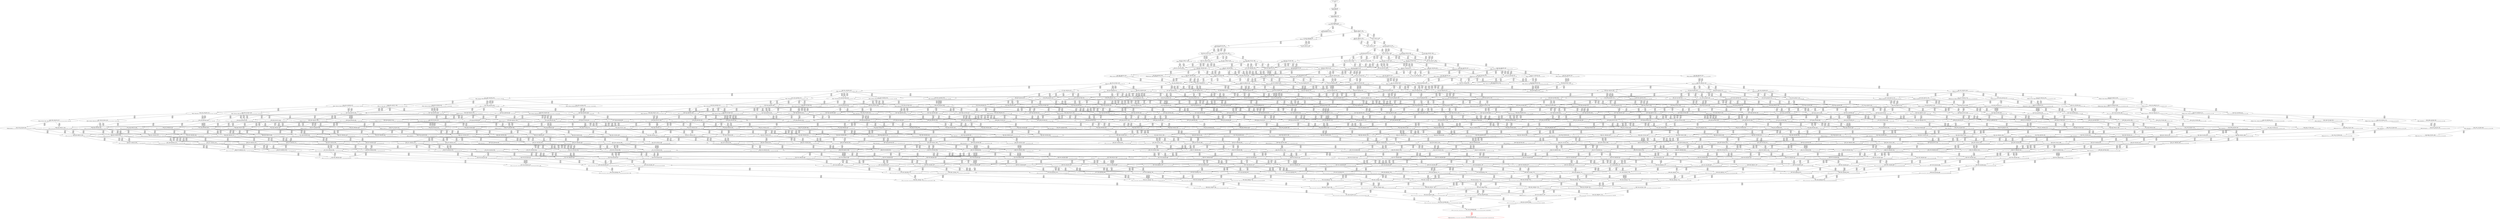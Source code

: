digraph {
	S0[label="S0: [0, 0] [0, 0] \n{}{}"];
	S1[label="S1: [0, 0] [39, 49] \n{T0J0:39-49}{1}"];
	S2[label="S2: [39, 49] [95, 120] \n{T0J1:95-120}{1, 2}"];
	S3[label="S3: [79, 99] [95, 120] \n{T0J1:95-120, T0J2:79-99}{1, 2, 3}"];
	S4[label="S4: [95, 120] [107, 134] \n{T0J3:107-134}{1, 2, 3, 4}"];
	S5[label="S5: [95, 120] [146, 182] \n{T0J14:146-182}{1, 2, 3, 15}"];
	S6[label="S6: [107, 134] [123, 155] \n{T0J6:123-155}{1, 2, 3, 4, 7}"];
	S7[label="S7: [107, 155] [146, 182] \n{T0J3:107-155, T0J14:146-182}{1, 2, 3, 4, 15}"];
	S8[label="S8: [107, 120] [171, 209] \n{}{1, 2, 3, 4, 5, 6}"];
	S9[label="S9: [123, 155] [123, 155] \n{T0J7:123-155}{1, 2, 3, 4, 7, 8}"];
	S10[label="S10: [135, 182] [146, 189] \n{T0J6:135-189}{1, 2, 3, 4, 7, 15}"];
	S11[label="S11: [123, 155] [171, 223] \n{}{1, 2, 3, 4, 5, 6, 7}"];
	S12[label="S12: [146, 182] [171, 244] \n{}{1, 2, 3, 4, 5, 6, 15}"];
	S13[label="S13: [123, 155] [125, 157] \n{T0J10:125-157}{1, 2, 3, 4, 7, 8, 11}"];
	S14[label="S14: [146, 175] [151, 189] \n{T0J7:151-175}{1, 2, 3, 4, 7, 8, 15}"];
	S15[label="S15: [123, 176] [171, 244] \n{}{1, 2, 3, 4, 5, 6, 7, 8}"];
	S16[label="S16: [123, 154] [143, 180] \n{T0J8:143-180}{1, 2, 3, 4, 7, 8, 9, 10}"];
	S17[label="S17: [123, 154] [187, 234] \n{T0J9:187-234}{1, 2, 3, 4, 7, 8, 9, 10}"];
	S18[label="S18: [146, 217] [174, 271] \n{}{1, 2, 3, 4, 5, 6, 7, 15}"];
	S19[label="S19: [125, 154] [196, 243] \n{T0J11:196-243}{1, 2, 3, 4, 7, 8, 11, 12}"];
	S20[label="S20: [125, 157] [190, 238] \n{T0J14:190-238}{1, 2, 3, 4, 7, 8, 11, 15}"];
	S21[label="S21: [148, 157] [151, 189] \n{T0J10:148-157}{1, 2, 3, 4, 7, 8, 11, 15}"];
	S22[label="S22: [125, 178] [171, 244] \n{}{1, 2, 3, 4, 5, 6, 7, 8, 11}"];
	S23[label="S23: [125, 157] [143, 180] \n{}{1, 2, 3, 4, 7, 8, 9, 10, 11}"];
	S24[label="S24: [125, 157] [187, 234] \n{T0J9:187-234}{1, 2, 3, 4, 7, 8, 9, 10, 11}"];
	S25[label="S25: [151, 238] [174, 271] \n{}{1, 2, 3, 4, 5, 6, 7, 8, 15}"];
	S26[label="S26: [151, 180] [171, 189] \n{T0J8:171-180}{1, 2, 3, 4, 7, 8, 9, 10, 15}"];
	S27[label="S27: [151, 189] [215, 234] \n{T0J9:215-234}{1, 2, 3, 4, 7, 8, 9, 10, 15}"];
	S28[label="S28: [129, 160] [196, 243] \n{T0J11:196-243, T0J12:129-160}{1, 2, 3, 4, 7, 8, 11, 12, 13}"];
	S29[label="S29: [190, 238] [196, 243] \n{T0J11:196-243, T0J14:190-238}{1, 2, 3, 4, 7, 8, 11, 12, 15}"];
	S30[label="S30: [151, 189] [219, 243] \n{T0J11:219-243}{1, 2, 3, 4, 7, 8, 11, 12, 15}"];
	S31[label="S31: [151, 189] [189, 206] \n{T0J15:189-206}{1, 2, 3, 4, 7, 8, 11, 15, 16}"];
	S32[label="S32: [143, 244] [171, 256] \n{}{1, 2, 3, 4, 5, 6, 7, 8, 9, 10}"];
	S33[label="S33: [171, 244] [196, 267] \n{T0J11:196-267}{1, 2, 3, 4, 5, 6, 7, 8, 11, 12}"];
	S34[label="S34: [143, 180] [196, 243] \n{T0J11:196-243}{1, 2, 3, 4, 7, 8, 9, 10, 11, 12}"];
	S35[label="S35: [187, 234] [196, 243] \n{T0J9:187-234, T0J11:196-243}{1, 2, 3, 4, 7, 8, 9, 10, 11, 12}"];
	S36[label="S36: [151, 244] [174, 271] \n{}{1, 2, 3, 4, 5, 6, 7, 8, 11, 15}"];
	S37[label="S37: [143, 234] [190, 238] \n{}{1, 2, 3, 4, 7, 8, 9, 10, 11, 15}"];
	S38[label="S38: [189, 234] [190, 238] \n{T0J9:189-234, T0J14:190-238}{1, 2, 3, 4, 7, 8, 9, 10, 11, 15}"];
	S39[label="S39: [151, 180] [168, 189] \n{T0J8:168-180}{1, 2, 3, 4, 7, 8, 9, 10, 11, 15}"];
	S40[label="S40: [181, 219] [196, 243] \n{T0J11:196-243, T0J13:181-219}{1, 2, 3, 4, 7, 8, 11, 12, 13, 14}"];
	S41[label="S41: [196, 238] [196, 243] \n{T0J11:196-243, T0J14:196-238}{1, 2, 3, 4, 7, 8, 11, 12, 13, 15}"];
	S42[label="S42: [155, 160] [219, 243] \n{T0J11:219-243, T0J12:155-160}{1, 2, 3, 4, 7, 8, 11, 12, 13, 15}"];
	S43[label="S43: [189, 206] [219, 243] \n{T0J11:219-243, T0J15:189-206}{1, 2, 3, 4, 7, 8, 11, 12, 15, 16}"];
	S44[label="S44: [189, 206] [229, 252] \n{T0J15:189-206, T0J19:229-252}{1, 2, 3, 4, 7, 8, 11, 15, 16, 20}"];
	S45[label="S45: [143, 247] [171, 258] \n{}{1, 2, 3, 4, 5, 6, 7, 8, 9, 10, 11}"];
	S46[label="S46: [171, 271] [174, 318] \n{}{1, 2, 3, 4, 5, 6, 7, 8, 9, 10, 15}"];
	S47[label="S47: [175, 243] [196, 267] \n{}{1, 2, 3, 4, 5, 6, 7, 8, 11, 12, 13}"];
	S48[label="S48: [147, 180] [196, 243] \n{T0J11:196-243}{1, 2, 3, 4, 7, 8, 9, 10, 11, 12, 13}"];
	S49[label="S49: [193, 234] [196, 243] \n{T0J9:193-234, T0J11:196-243}{1, 2, 3, 4, 7, 8, 9, 10, 11, 12, 13}"];
	S50[label="S50: [174, 271] [219, 327] \n{}{1, 2, 3, 4, 5, 6, 7, 8, 11, 12, 15}"];
	S51[label="S51: [168, 189] [219, 243] \n{T0J8:168-180, T0J11:219-243}{1, 2, 3, 4, 7, 8, 9, 10, 11, 12, 15}"];
	S52[label="S52: [190, 238] [210, 243] \n{T0J11:196-243}{1, 2, 3, 4, 7, 8, 9, 10, 11, 12, 15}"];
	S53[label="S53: [174, 271] [192, 289] \n{T0J15:189-289}{1, 2, 3, 4, 5, 6, 7, 8, 11, 15, 16}"];
	S54[label="S54: [168, 189] [189, 206] \n{T0J8:168-180, T0J15:189-206}{1, 2, 3, 4, 7, 8, 9, 10, 11, 15, 16}"];
	S55[label="S55: [187, 206] [190, 238] \n{T0J15:187-206}{1, 2, 3, 4, 7, 8, 9, 10, 11, 15, 16}"];
	S56[label="S56: [178, 271] [255, 334] \n{T0J23:255-334}{1, 2, 3, 4, 5, 6, 7, 8, 11, 15, 24}"];
	S57[label="S57: [171, 267] [196, 336] \n{}{1, 2, 3, 4, 5, 6, 7, 8, 9, 10, 11, 12}"];
	S58[label="S58: [168, 274] [174, 330] \n{}{1, 2, 3, 4, 5, 6, 7, 8, 9, 10, 11, 15}"];
	S59[label="S59: [196, 267] [227, 308] \n{}{1, 2, 3, 4, 5, 6, 7, 8, 11, 12, 13, 14}"];
	S60[label="S60: [178, 267] [219, 327] \n{}{1, 2, 3, 4, 5, 6, 7, 8, 11, 12, 13, 15}"];
	S61[label="S61: [219, 243] [219, 249] \n{T0J11:219-243}{1, 2, 3, 4, 5, 6, 7, 8, 11, 12, 13, 15}"];
	S62[label="S62: [192, 289] [219, 327] \n{}{1, 2, 3, 4, 5, 6, 7, 8, 11, 12, 15, 16}"];
	S63[label="S63: [192, 289] [252, 335] \n{T0J19:229-335}{1, 2, 3, 4, 5, 6, 7, 8, 11, 15, 16, 20}"];
	S64[label="S64: [196, 219] [199, 243] \n{T0J11:196-243, T0J13:199-219}{1, 2, 3, 4, 7, 8, 9, 10, 11, 12, 13, 14}"];
	S65[label="S65: [196, 238] [214, 243] \n{T0J11:196-243, T0J14:214-238}{1, 2, 3, 4, 7, 8, 9, 10, 11, 12, 13, 15}"];
	S66[label="S66: [219, 327] [255, 334] \n{T0J23:255-334}{1, 2, 3, 4, 5, 6, 7, 8, 11, 12, 15, 24}"];
	S67[label="S67: [192, 237] [201, 253] \n{T0J16:201-253}{1, 2, 3, 4, 5, 6, 7, 8, 11, 15, 16, 17}"];
	S68[label="S68: [192, 289] [255, 334] \n{T0J23:255-334}{1, 2, 3, 4, 5, 6, 7, 8, 11, 15, 16, 24}"];
	S69[label="S69: [175, 273] [196, 336] \n{}{1, 2, 3, 4, 5, 6, 7, 8, 9, 10, 11, 12, 13}"];
	S70[label="S70: [174, 336] [219, 363] \n{}{1, 2, 3, 4, 5, 6, 7, 8, 9, 10, 11, 12, 15}"];
	S71[label="S71: [174, 325] [194, 351] \n{}{1, 2, 3, 4, 5, 6, 7, 8, 9, 10, 11, 15, 16}"];
	S72[label="S72: [178, 334] [255, 370] \n{}{1, 2, 3, 4, 5, 6, 7, 8, 9, 10, 11, 15, 24}"];
	S73[label="S73: [187, 330] [232, 330] \n{T0J24:232-330}{1, 2, 3, 4, 5, 6, 7, 8, 9, 10, 11, 15, 25}"];
	S74[label="S74: [219, 308] [230, 327] \n{}{1, 2, 3, 4, 5, 6, 7, 8, 11, 12, 13, 14, 15}"];
	S75[label="S75: [196, 289] [219, 327] \n{}{1, 2, 3, 4, 5, 6, 7, 8, 11, 12, 13, 15, 16}"];
	S76[label="S76: [219, 327] [255, 334] \n{T0J23:255-334}{1, 2, 3, 4, 5, 6, 7, 8, 11, 12, 13, 15, 24}"];
	S77[label="S77: [201, 253] [219, 327] \n{}{1, 2, 3, 4, 5, 6, 7, 8, 11, 12, 15, 16, 17}"];
	S78[label="S78: [219, 327] [263, 335] \n{}{1, 2, 3, 4, 5, 6, 7, 8, 11, 12, 15, 16, 20}"];
	S79[label="S79: [219, 327] [260, 334] \n{T0J23:255-334}{1, 2, 3, 4, 5, 6, 7, 8, 11, 12, 15, 16, 24}"];
	S80[label="S80: [201, 253] [252, 335] \n{}{1, 2, 3, 4, 5, 6, 7, 8, 11, 15, 16, 17, 20}"];
	S81[label="S81: [237, 252] [275, 295] \n{T0J20:275-295}{1, 2, 3, 4, 5, 6, 7, 8, 11, 15, 16, 20, 21}"];
	S82[label="S82: [252, 334] [269, 335] \n{T0J23:255-334}{1, 2, 3, 4, 5, 6, 7, 8, 11, 15, 16, 20, 24}"];
	S83[label="S83: [201, 253] [256, 318] \n{T0J17:256-318}{1, 2, 3, 4, 5, 6, 7, 8, 11, 15, 16, 17, 18}"];
	S84[label="S84: [201, 253] [255, 334] \n{T0J23:255-334}{1, 2, 3, 4, 5, 6, 7, 8, 11, 15, 16, 17, 24}"];
	S85[label="S85: [196, 336] [227, 347] \n{}{1, 2, 3, 4, 5, 6, 7, 8, 9, 10, 11, 12, 13, 14}"];
	S86[label="S86: [178, 342] [219, 363] \n{}{1, 2, 3, 4, 5, 6, 7, 8, 9, 10, 11, 12, 13, 15}"];
	S87[label="S87: [194, 351] [219, 414] \n{}{1, 2, 3, 4, 5, 6, 7, 8, 9, 10, 11, 12, 15, 16}"];
	S88[label="S88: [194, 351] [252, 371] \n{}{1, 2, 3, 4, 5, 6, 7, 8, 9, 10, 11, 15, 16, 20}"];
	S89[label="S89: [219, 370] [255, 423] \n{}{1, 2, 3, 4, 5, 6, 7, 8, 9, 10, 11, 12, 15, 24}"];
	S90[label="S90: [194, 289] [199, 351] \n{}{1, 2, 3, 4, 5, 6, 7, 8, 9, 10, 11, 15, 16, 17}"];
	S91[label="S91: [194, 351] [255, 370] \n{}{1, 2, 3, 4, 5, 6, 7, 8, 9, 10, 11, 15, 16, 24}"];
	S92[label="S92: [219, 330] [232, 419] \n{}{1, 2, 3, 4, 5, 6, 7, 8, 9, 10, 11, 12, 15, 25}"];
	S93[label="S93: [194, 330] [232, 351] \n{}{1, 2, 3, 4, 5, 6, 7, 8, 9, 10, 11, 15, 16, 25}"];
	S94[label="S94: [232, 330] [255, 370] \n{}{1, 2, 3, 4, 5, 6, 7, 8, 9, 10, 11, 15, 24, 25}"];
	S95[label="S95: [219, 302] [248, 327] \n{}{1, 2, 3, 4, 5, 6, 7, 8, 11, 12, 13, 14, 15, 16}"];
	S96[label="S96: [230, 327] [271, 334] \n{T0J23:255-334}{1, 2, 3, 4, 5, 6, 7, 8, 11, 12, 13, 14, 15, 24}"];
	S97[label="S97: [230, 264] [240, 327] \n{T0J25:240-264}{1, 2, 3, 4, 5, 6, 7, 8, 11, 12, 13, 14, 15, 26}"];
	S98[label="S98: [205, 253] [219, 327] \n{}{1, 2, 3, 4, 5, 6, 7, 8, 11, 12, 13, 15, 16, 17}"];
	S99[label="S99: [219, 327] [263, 335] \n{}{1, 2, 3, 4, 5, 6, 7, 8, 11, 12, 13, 15, 16, 20}"];
	S100[label="S100: [219, 327] [260, 334] \n{T0J23:255-334}{1, 2, 3, 4, 5, 6, 7, 8, 11, 12, 13, 15, 16, 24}"];
	S101[label="S101: [219, 318] [265, 327] \n{T0J17:256-318}{1, 2, 3, 4, 5, 6, 7, 8, 11, 12, 15, 16, 17, 18}"];
	S102[label="S102: [219, 327] [263, 335] \n{}{1, 2, 3, 4, 5, 6, 7, 8, 11, 12, 15, 16, 17, 20}"];
	S103[label="S103: [219, 327] [260, 334] \n{T0J23:255-334}{1, 2, 3, 4, 5, 6, 7, 8, 11, 12, 15, 16, 17, 24}"];
	S104[label="S104: [263, 295] [275, 335] \n{T0J20:275-295}{1, 2, 3, 4, 5, 6, 7, 8, 11, 12, 15, 16, 20, 21}"];
	S105[label="S105: [260, 334] [296, 335] \n{T0J23:255-334}{1, 2, 3, 4, 5, 6, 7, 8, 11, 12, 15, 16, 20, 24}"];
	S106[label="S106: [252, 318] [265, 335] \n{T0J17:256-318}{1, 2, 3, 4, 5, 6, 7, 8, 11, 15, 16, 17, 18, 20}"];
	S107[label="S107: [249, 295] [275, 335] \n{T0J20:275-295}{1, 2, 3, 4, 5, 6, 7, 8, 11, 15, 16, 17, 20, 21}"];
	S108[label="S108: [252, 334] [278, 335] \n{T0J23:255-334}{1, 2, 3, 4, 5, 6, 7, 8, 11, 15, 16, 17, 20, 24}"];
	S109[label="S109: [255, 260] [275, 295] \n{T0J20:275-295, T0J21:255-260}{1, 2, 3, 4, 5, 6, 7, 8, 11, 15, 16, 20, 21, 22}"];
	S110[label="S110: [275, 295] [314, 334] \n{T0J20:275-295, T0J23:314-334}{1, 2, 3, 4, 5, 6, 7, 8, 11, 15, 16, 20, 21, 24}"];
	S111[label="S111: [206, 244] [256, 318] \n{T0J17:256-318, T0J18:206-244}{1, 2, 3, 4, 5, 6, 7, 8, 11, 15, 16, 17, 18, 19}"];
	S112[label="S112: [255, 318] [265, 334] \n{T0J17:256-318, T0J23:255-334}{1, 2, 3, 4, 5, 6, 7, 8, 11, 15, 16, 17, 18, 24}"];
	S113[label="S113: [219, 363] [230, 420] \n{}{1, 2, 3, 4, 5, 6, 7, 8, 9, 10, 11, 12, 13, 14, 15}"];
	S114[label="S114: [198, 357] [219, 414] \n{}{1, 2, 3, 4, 5, 6, 7, 8, 9, 10, 11, 12, 13, 15, 16}"];
	S115[label="S115: [219, 376] [255, 423] \n{}{1, 2, 3, 4, 5, 6, 7, 8, 9, 10, 11, 12, 13, 15, 24}"];
	S116[label="S116: [199, 351] [219, 414] \n{}{1, 2, 3, 4, 5, 6, 7, 8, 9, 10, 11, 12, 15, 16, 17}"];
	S117[label="S117: [219, 371] [263, 440] \n{}{1, 2, 3, 4, 5, 6, 7, 8, 9, 10, 11, 12, 15, 16, 20}"];
	S118[label="S118: [219, 370] [260, 440] \n{}{1, 2, 3, 4, 5, 6, 7, 8, 9, 10, 11, 12, 15, 16, 24}"];
	S119[label="S119: [199, 351] [252, 371] \n{}{1, 2, 3, 4, 5, 6, 7, 8, 9, 10, 11, 15, 16, 17, 20}"];
	S120[label="S120: [252, 331] [275, 371] \n{T0J20:275-331}{1, 2, 3, 4, 5, 6, 7, 8, 9, 10, 11, 15, 16, 20, 21}"];
	S121[label="S121: [275, 295] [301, 332] \n{T0J9:301-332, T0J20:275-295}{1, 2, 3, 4, 5, 6, 7, 8, 9, 10, 11, 15, 16, 20, 21}"];
	S122[label="S122: [252, 370] [271, 414] \n{}{1, 2, 3, 4, 5, 6, 7, 8, 9, 10, 11, 15, 16, 20, 24}"];
	S123[label="S123: [199, 351] [256, 354] \n{T0J17:256-354}{1, 2, 3, 4, 5, 6, 7, 8, 9, 10, 11, 15, 16, 17, 18}"];
	S124[label="S124: [199, 351] [255, 370] \n{}{1, 2, 3, 4, 5, 6, 7, 8, 9, 10, 11, 15, 16, 17, 24}"];
	S125[label="S125: [219, 336] [232, 419] \n{}{1, 2, 3, 4, 5, 6, 7, 8, 9, 10, 11, 12, 13, 15, 25}"];
	S126[label="S126: [219, 351] [239, 419] \n{}{1, 2, 3, 4, 5, 6, 7, 8, 9, 10, 11, 12, 15, 16, 25}"];
	S127[label="S127: [232, 351] [252, 371] \n{}{1, 2, 3, 4, 5, 6, 7, 8, 9, 10, 11, 15, 16, 20, 25}"];
	S128[label="S128: [232, 370] [264, 423] \n{}{1, 2, 3, 4, 5, 6, 7, 8, 9, 10, 11, 12, 15, 24, 25}"];
	S129[label="S129: [199, 330] [232, 351] \n{}{1, 2, 3, 4, 5, 6, 7, 8, 9, 10, 11, 15, 16, 17, 25}"];
	S130[label="S130: [232, 351] [255, 370] \n{}{1, 2, 3, 4, 5, 6, 7, 8, 9, 10, 11, 15, 16, 24, 25}"];
	S131[label="S131: [219, 302] [248, 327] \n{}{1, 2, 3, 4, 5, 6, 7, 8, 11, 12, 13, 14, 15, 16, 17}"];
	S132[label="S132: [248, 327] [271, 335] \n{}{1, 2, 3, 4, 5, 6, 7, 8, 11, 12, 13, 14, 15, 16, 20}"];
	S133[label="S133: [248, 327] [271, 334] \n{T0J23:255-334}{1, 2, 3, 4, 5, 6, 7, 8, 11, 12, 13, 14, 15, 16, 24}"];
	S134[label="S134: [240, 289] [248, 327] \n{T0J25:240-264}{1, 2, 3, 4, 5, 6, 7, 8, 11, 12, 13, 14, 15, 16, 26}"];
	S135[label="S135: [240, 327] [271, 334] \n{T0J23:255-334, T0J25:240-264}{1, 2, 3, 4, 5, 6, 7, 8, 11, 12, 13, 14, 15, 24, 26}"];
	S136[label="S136: [219, 318] [265, 327] \n{T0J17:256-318}{1, 2, 3, 4, 5, 6, 7, 8, 11, 12, 13, 15, 16, 17, 18}"];
	S137[label="S137: [219, 327] [263, 335] \n{}{1, 2, 3, 4, 5, 6, 7, 8, 11, 12, 13, 15, 16, 17, 20}"];
	S138[label="S138: [219, 327] [260, 334] \n{T0J23:255-334}{1, 2, 3, 4, 5, 6, 7, 8, 11, 12, 13, 15, 16, 17, 24}"];
	S139[label="S139: [263, 295] [275, 335] \n{T0J20:275-295}{1, 2, 3, 4, 5, 6, 7, 8, 11, 12, 13, 15, 16, 20, 21}"];
	S140[label="S140: [260, 334] [296, 335] \n{T0J23:255-334}{1, 2, 3, 4, 5, 6, 7, 8, 11, 12, 13, 15, 16, 20, 24}"];
	S141[label="S141: [224, 244] [265, 327] \n{T0J17:256-318, T0J18:224-244}{1, 2, 3, 4, 5, 6, 7, 8, 11, 12, 15, 16, 17, 18, 19}"];
	S142[label="S142: [263, 327] [283, 335] \n{T0J17:256-318}{1, 2, 3, 4, 5, 6, 7, 8, 11, 12, 15, 16, 17, 18, 20}"];
	S143[label="S143: [260, 327] [283, 334] \n{T0J17:256-318, T0J23:255-334}{1, 2, 3, 4, 5, 6, 7, 8, 11, 12, 15, 16, 17, 18, 24}"];
	S144[label="S144: [263, 295] [275, 335] \n{T0J20:275-295}{1, 2, 3, 4, 5, 6, 7, 8, 11, 12, 15, 16, 17, 20, 21}"];
	S145[label="S145: [260, 334] [296, 335] \n{T0J23:255-334}{1, 2, 3, 4, 5, 6, 7, 8, 11, 12, 15, 16, 17, 20, 24}"];
	S146[label="S146: [256, 318] [277, 326] \n{T0J11:277-326, T0J17:256-318}{1, 2, 3, 4, 5, 6, 7, 8, 11, 12, 15, 16, 17, 18, 19}"];
	S147[label="S147: [256, 318] [284, 335] \n{T0J17:256-318, T0J19:284-335}{1, 2, 3, 4, 5, 6, 7, 8, 11, 15, 16, 17, 18, 19, 20}"];
	S148[label="S148: [256, 318] [283, 334] \n{T0J17:256-318, T0J23:283-334}{1, 2, 3, 4, 5, 6, 7, 8, 11, 15, 16, 17, 18, 19, 24}"];
	S149[label="S149: [219, 415] [248, 422] \n{}{1, 2, 3, 4, 5, 6, 7, 8, 9, 10, 11, 12, 13, 14, 15, 16}"];
	S150[label="S150: [230, 423] [271, 460] \n{}{1, 2, 3, 4, 5, 6, 7, 8, 9, 10, 11, 12, 13, 14, 15, 24}"];
	S151[label="S151: [230, 353] [240, 420] \n{}{1, 2, 3, 4, 5, 6, 7, 8, 9, 10, 11, 12, 13, 14, 15, 26}"];
	S152[label="S152: [203, 357] [219, 414] \n{}{1, 2, 3, 4, 5, 6, 7, 8, 9, 10, 11, 12, 13, 15, 16, 17}"];
	S153[label="S153: [219, 377] [263, 440] \n{}{1, 2, 3, 4, 5, 6, 7, 8, 9, 10, 11, 12, 13, 15, 16, 20}"];
	S154[label="S154: [219, 376] [260, 440] \n{}{1, 2, 3, 4, 5, 6, 7, 8, 9, 10, 11, 12, 13, 15, 16, 24}"];
	S155[label="S155: [219, 354] [263, 440] \n{}{1, 2, 3, 4, 5, 6, 7, 8, 9, 10, 11, 12, 15, 16, 17, 18}"];
	S156[label="S156: [219, 371] [263, 440] \n{}{1, 2, 3, 4, 5, 6, 7, 8, 9, 10, 11, 12, 15, 16, 17, 20}"];
	S157[label="S157: [219, 370] [260, 440] \n{}{1, 2, 3, 4, 5, 6, 7, 8, 9, 10, 11, 12, 15, 16, 17, 24}"];
	S158[label="S158: [263, 371] [275, 440] \n{}{1, 2, 3, 4, 5, 6, 7, 8, 9, 10, 11, 12, 15, 16, 20, 21}"];
	S159[label="S159: [260, 414] [296, 459] \n{}{1, 2, 3, 4, 5, 6, 7, 8, 9, 10, 11, 12, 15, 16, 20, 24}"];
	S160[label="S160: [252, 354] [263, 398] \n{}{1, 2, 3, 4, 5, 6, 7, 8, 9, 10, 11, 15, 16, 17, 18, 20}"];
	S161[label="S161: [252, 335] [275, 375] \n{}{1, 2, 3, 4, 5, 6, 7, 8, 9, 10, 11, 15, 16, 17, 20, 21}"];
	S162[label="S162: [252, 370] [271, 414] \n{}{1, 2, 3, 4, 5, 6, 7, 8, 9, 10, 11, 15, 16, 17, 20, 24}"];
	S163[label="S163: [270, 296] [275, 371] \n{T0J20:275-331}{1, 2, 3, 4, 5, 6, 7, 8, 9, 10, 11, 15, 16, 20, 21, 22}"];
	S164[label="S164: [275, 295] [319, 340] \n{T0J9:319-340, T0J20:275-295}{1, 2, 3, 4, 5, 6, 7, 8, 9, 10, 11, 15, 16, 20, 21, 22}"];
	S165[label="S165: [271, 370] [298, 414] \n{}{1, 2, 3, 4, 5, 6, 7, 8, 9, 10, 11, 15, 16, 20, 21, 24}"];
	S166[label="S166: [314, 334] [339, 375] \n{T0J9:339-375, T0J23:314-334}{1, 2, 3, 4, 5, 6, 7, 8, 9, 10, 11, 15, 16, 20, 21, 24}"];
	S167[label="S167: [204, 318] [256, 354] \n{}{1, 2, 3, 4, 5, 6, 7, 8, 9, 10, 11, 15, 16, 17, 18, 19}"];
	S168[label="S168: [255, 354] [263, 398] \n{}{1, 2, 3, 4, 5, 6, 7, 8, 9, 10, 11, 15, 16, 17, 18, 24}"];
	S169[label="S169: [230, 401] [264, 420] \n{}{1, 2, 3, 4, 5, 6, 7, 8, 9, 10, 11, 12, 13, 14, 15, 25}"];
	S170[label="S170: [219, 357] [239, 419] \n{}{1, 2, 3, 4, 5, 6, 7, 8, 9, 10, 11, 12, 13, 15, 16, 25}"];
	S171[label="S171: [232, 376] [264, 423] \n{}{1, 2, 3, 4, 5, 6, 7, 8, 9, 10, 11, 12, 13, 15, 24, 25}"];
	S172[label="S172: [219, 351] [239, 419] \n{}{1, 2, 3, 4, 5, 6, 7, 8, 9, 10, 11, 12, 15, 16, 17, 25}"];
	S173[label="S173: [239, 371] [264, 440] \n{}{1, 2, 3, 4, 5, 6, 7, 8, 9, 10, 11, 12, 15, 16, 20, 25}"];
	S174[label="S174: [239, 370] [264, 440] \n{}{1, 2, 3, 4, 5, 6, 7, 8, 9, 10, 11, 12, 15, 16, 24, 25}"];
	S175[label="S175: [232, 351] [252, 371] \n{}{1, 2, 3, 4, 5, 6, 7, 8, 9, 10, 11, 15, 16, 17, 20, 25}"];
	S176[label="S176: [252, 331] [278, 371] \n{T0J20:275-331}{1, 2, 3, 4, 5, 6, 7, 8, 9, 10, 11, 15, 16, 20, 21, 25}"];
	S177[label="S177: [252, 370] [297, 414] \n{}{1, 2, 3, 4, 5, 6, 7, 8, 9, 10, 11, 15, 16, 20, 24, 25}"];
	S178[label="S178: [232, 351] [256, 354] \n{}{1, 2, 3, 4, 5, 6, 7, 8, 9, 10, 11, 15, 16, 17, 18, 25}"];
	S179[label="S179: [232, 351] [255, 370] \n{}{1, 2, 3, 4, 5, 6, 7, 8, 9, 10, 11, 15, 16, 17, 24, 25}"];
	S180[label="S180: [248, 318] [271, 327] \n{T0J17:256-318}{1, 2, 3, 4, 5, 6, 7, 8, 11, 12, 13, 14, 15, 16, 17, 18}"];
	S181[label="S181: [248, 327] [271, 335] \n{}{1, 2, 3, 4, 5, 6, 7, 8, 11, 12, 13, 14, 15, 16, 17, 20}"];
	S182[label="S182: [248, 327] [271, 334] \n{T0J23:255-334}{1, 2, 3, 4, 5, 6, 7, 8, 11, 12, 13, 14, 15, 16, 17, 24}"];
	S183[label="S183: [240, 264] [248, 327] \n{T0J25:240-264}{1, 2, 3, 4, 5, 6, 7, 8, 11, 12, 13, 14, 15, 16, 17, 26}"];
	S184[label="S184: [224, 244] [265, 327] \n{T0J17:256-318}{1, 2, 3, 4, 5, 6, 7, 8, 11, 12, 13, 15, 16, 17, 18, 19}"];
	S185[label="S185: [263, 327] [283, 335] \n{T0J17:256-318}{1, 2, 3, 4, 5, 6, 7, 8, 11, 12, 13, 15, 16, 17, 18, 20}"];
	S186[label="S186: [260, 327] [283, 334] \n{T0J17:256-318, T0J23:255-334}{1, 2, 3, 4, 5, 6, 7, 8, 11, 12, 13, 15, 16, 17, 18, 24}"];
	S187[label="S187: [263, 295] [275, 335] \n{T0J20:275-295}{1, 2, 3, 4, 5, 6, 7, 8, 11, 12, 13, 15, 16, 17, 20, 21}"];
	S188[label="S188: [260, 334] [296, 335] \n{T0J23:255-334}{1, 2, 3, 4, 5, 6, 7, 8, 11, 12, 13, 15, 16, 17, 20, 24}"];
	S189[label="S189: [265, 327] [302, 335] \n{T0J17:256-318, T0J19:302-335}{1, 2, 3, 4, 5, 6, 7, 8, 11, 12, 15, 16, 17, 18, 19, 20}"];
	S190[label="S190: [265, 327] [301, 334] \n{T0J17:256-318, T0J23:301-334}{1, 2, 3, 4, 5, 6, 7, 8, 11, 12, 15, 16, 17, 18, 19, 24}"];
	S191[label="S191: [219, 422] [248, 431] \n{}{1, 2, 3, 4, 5, 6, 7, 8, 9, 10, 11, 12, 13, 14, 15, 16, 17}"];
	S192[label="S192: [248, 440] [271, 512] \n{}{1, 2, 3, 4, 5, 6, 7, 8, 9, 10, 11, 12, 13, 14, 15, 16, 20}"];
	S193[label="S193: [248, 460] [271, 511] \n{}{1, 2, 3, 4, 5, 6, 7, 8, 9, 10, 11, 12, 13, 14, 15, 16, 24}"];
	S194[label="S194: [240, 405] [248, 422] \n{}{1, 2, 3, 4, 5, 6, 7, 8, 9, 10, 11, 12, 13, 14, 15, 16, 26}"];
	S195[label="S195: [240, 440] [271, 460] \n{}{1, 2, 3, 4, 5, 6, 7, 8, 9, 10, 11, 12, 13, 14, 15, 24, 26}"];
	S196[label="S196: [219, 360] [263, 440] \n{}{1, 2, 3, 4, 5, 6, 7, 8, 9, 10, 11, 12, 13, 15, 16, 17, 18}"];
	S197[label="S197: [219, 377] [263, 440] \n{}{1, 2, 3, 4, 5, 6, 7, 8, 9, 10, 11, 12, 13, 15, 16, 17, 20}"];
	S198[label="S198: [219, 376] [260, 440] \n{}{1, 2, 3, 4, 5, 6, 7, 8, 9, 10, 11, 12, 13, 15, 16, 17, 24}"];
	S199[label="S199: [263, 377] [275, 440] \n{}{1, 2, 3, 4, 5, 6, 7, 8, 9, 10, 11, 12, 13, 15, 16, 20, 21}"];
	S200[label="S200: [260, 420] [296, 459] \n{}{1, 2, 3, 4, 5, 6, 7, 8, 9, 10, 11, 12, 13, 15, 16, 20, 24}"];
	S201[label="S201: [224, 354] [263, 440] \n{}{1, 2, 3, 4, 5, 6, 7, 8, 9, 10, 11, 12, 15, 16, 17, 18, 19}"];
	S202[label="S202: [263, 398] [283, 443] \n{}{1, 2, 3, 4, 5, 6, 7, 8, 9, 10, 11, 12, 15, 16, 17, 18, 20}"];
	S203[label="S203: [260, 398] [283, 443] \n{}{1, 2, 3, 4, 5, 6, 7, 8, 9, 10, 11, 12, 15, 16, 17, 18, 24}"];
	S204[label="S204: [263, 375] [275, 440] \n{}{1, 2, 3, 4, 5, 6, 7, 8, 9, 10, 11, 12, 15, 16, 17, 20, 21}"];
	S205[label="S205: [260, 414] [296, 459] \n{}{1, 2, 3, 4, 5, 6, 7, 8, 9, 10, 11, 12, 15, 16, 17, 20, 24}"];
	S206[label="S206: [256, 354] [263, 398] \n{}{1, 2, 3, 4, 5, 6, 7, 8, 9, 10, 11, 15, 16, 17, 18, 19, 20}"];
	S207[label="S207: [256, 354] [263, 398] \n{}{1, 2, 3, 4, 5, 6, 7, 8, 9, 10, 11, 15, 16, 17, 18, 19, 24}"];
	S208[label="S208: [239, 420] [264, 453] \n{}{1, 2, 3, 4, 5, 6, 7, 8, 9, 10, 11, 12, 13, 14, 15, 16, 25}"];
	S209[label="S209: [264, 460] [275, 498] \n{}{1, 2, 3, 4, 5, 6, 7, 8, 9, 10, 11, 12, 13, 14, 15, 24, 25}"];
	S210[label="S210: [240, 383] [264, 420] \n{}{1, 2, 3, 4, 5, 6, 7, 8, 9, 10, 11, 12, 13, 14, 15, 25, 26}"];
	S211[label="S211: [219, 357] [239, 419] \n{}{1, 2, 3, 4, 5, 6, 7, 8, 9, 10, 11, 12, 13, 15, 16, 17, 25}"];
	S212[label="S212: [239, 377] [264, 440] \n{}{1, 2, 3, 4, 5, 6, 7, 8, 9, 10, 11, 12, 13, 15, 16, 20, 25}"];
	S213[label="S213: [239, 376] [264, 440] \n{}{1, 2, 3, 4, 5, 6, 7, 8, 9, 10, 11, 12, 13, 15, 16, 24, 25}"];
	S214[label="S214: [239, 354] [264, 440] \n{}{1, 2, 3, 4, 5, 6, 7, 8, 9, 10, 11, 12, 15, 16, 17, 18, 25}"];
	S215[label="S215: [239, 371] [264, 440] \n{}{1, 2, 3, 4, 5, 6, 7, 8, 9, 10, 11, 12, 15, 16, 17, 20, 25}"];
	S216[label="S216: [239, 370] [264, 440] \n{}{1, 2, 3, 4, 5, 6, 7, 8, 9, 10, 11, 12, 15, 16, 17, 24, 25}"];
	S217[label="S217: [275, 371] [281, 440] \n{}{1, 2, 3, 4, 5, 6, 7, 8, 9, 10, 11, 12, 15, 16, 20, 21, 22}"];
	S218[label="S218: [275, 414] [306, 459] \n{}{1, 2, 3, 4, 5, 6, 7, 8, 9, 10, 11, 12, 15, 16, 20, 21, 24}"];
	S219[label="S219: [264, 371] [285, 440] \n{}{1, 2, 3, 4, 5, 6, 7, 8, 9, 10, 11, 12, 15, 16, 20, 21, 25}"];
	S220[label="S220: [264, 414] [305, 459] \n{}{1, 2, 3, 4, 5, 6, 7, 8, 9, 10, 11, 12, 15, 16, 20, 24, 25}"];
	S221[label="S221: [263, 354] [298, 398] \n{}{1, 2, 3, 4, 5, 6, 7, 8, 9, 10, 11, 15, 16, 17, 18, 20, 21}"];
	S222[label="S222: [263, 371] [316, 414] \n{}{1, 2, 3, 4, 5, 6, 7, 8, 9, 10, 11, 15, 16, 17, 18, 20, 24}"];
	S223[label="S223: [252, 354] [296, 398] \n{}{1, 2, 3, 4, 5, 6, 7, 8, 9, 10, 11, 15, 16, 17, 18, 20, 25}"];
	S224[label="S224: [270, 296] [275, 375] \n{}{1, 2, 3, 4, 5, 6, 7, 8, 9, 10, 11, 15, 16, 17, 20, 21, 22}"];
	S225[label="S225: [271, 370] [298, 414] \n{}{1, 2, 3, 4, 5, 6, 7, 8, 9, 10, 11, 15, 16, 17, 20, 21, 24}"];
	S226[label="S226: [252, 331] [278, 375] \n{}{1, 2, 3, 4, 5, 6, 7, 8, 9, 10, 11, 15, 16, 17, 20, 21, 25}"];
	S227[label="S227: [252, 370] [297, 414] \n{}{1, 2, 3, 4, 5, 6, 7, 8, 9, 10, 11, 15, 16, 17, 20, 24, 25}"];
	S228[label="S228: [275, 365] [343, 371] \n{T0J20:275-331, T0J22:343-365}{1, 2, 3, 4, 5, 6, 7, 8, 9, 10, 11, 15, 16, 20, 21, 22, 23}"];
	S229[label="S229: [275, 370] [298, 414] \n{}{1, 2, 3, 4, 5, 6, 7, 8, 9, 10, 11, 15, 16, 20, 21, 22, 24}"];
	S230[label="S230: [270, 330] [278, 371] \n{T0J20:275-331}{1, 2, 3, 4, 5, 6, 7, 8, 9, 10, 11, 15, 16, 20, 21, 22, 25}"];
	S231[label="S231: [278, 370] [298, 414] \n{}{1, 2, 3, 4, 5, 6, 7, 8, 9, 10, 11, 15, 16, 20, 21, 24, 25}"];
	S232[label="S232: [237, 330] [256, 354] \n{}{1, 2, 3, 4, 5, 6, 7, 8, 9, 10, 11, 15, 16, 17, 18, 19, 25}"];
	S233[label="S233: [256, 297] [275, 354] \n{T0J26:275-297}{1, 2, 3, 4, 5, 6, 7, 8, 9, 10, 11, 15, 16, 17, 18, 19, 27}"];
	S234[label="S234: [255, 354] [296, 398] \n{}{1, 2, 3, 4, 5, 6, 7, 8, 9, 10, 11, 15, 16, 17, 18, 24, 25}"];
	S235[label="S235: [265, 302] [276, 327] \n{T0J13:276-302, T0J17:256-318}{1, 2, 3, 4, 5, 6, 7, 8, 11, 12, 13, 14, 15, 16, 17, 18, 19}"];
	S236[label="S236: [265, 327] [302, 335] \n{T0J17:256-318, T0J19:302-335}{1, 2, 3, 4, 5, 6, 7, 8, 11, 12, 13, 15, 16, 17, 18, 19, 20}"];
	S237[label="S237: [265, 327] [301, 334] \n{T0J17:256-318, T0J23:301-334}{1, 2, 3, 4, 5, 6, 7, 8, 11, 12, 13, 15, 16, 17, 18, 19, 24}"];
	S238[label="S238: [248, 431] [271, 503] \n{}{1, 2, 3, 4, 5, 6, 7, 8, 9, 10, 11, 12, 13, 14, 15, 16, 17, 18}"];
	S239[label="S239: [248, 456] [271, 520] \n{}{1, 2, 3, 4, 5, 6, 7, 8, 9, 10, 11, 12, 13, 14, 15, 16, 17, 20}"];
	S240[label="S240: [248, 476] [271, 516] \n{}{1, 2, 3, 4, 5, 6, 7, 8, 9, 10, 11, 12, 13, 14, 15, 16, 17, 24}"];
	S241[label="S241: [240, 421] [248, 431] \n{}{1, 2, 3, 4, 5, 6, 7, 8, 9, 10, 11, 12, 13, 14, 15, 16, 17, 26}"];
	S242[label="S242: [224, 360] [263, 440] \n{}{1, 2, 3, 4, 5, 6, 7, 8, 9, 10, 11, 12, 13, 15, 16, 17, 18, 19}"];
	S243[label="S243: [263, 404] [283, 443] \n{}{1, 2, 3, 4, 5, 6, 7, 8, 9, 10, 11, 12, 13, 15, 16, 17, 18, 20}"];
	S244[label="S244: [260, 404] [283, 443] \n{}{1, 2, 3, 4, 5, 6, 7, 8, 9, 10, 11, 12, 13, 15, 16, 17, 18, 24}"];
	S245[label="S245: [263, 381] [275, 440] \n{}{1, 2, 3, 4, 5, 6, 7, 8, 9, 10, 11, 12, 13, 15, 16, 17, 20, 21}"];
	S246[label="S246: [260, 420] [296, 459] \n{}{1, 2, 3, 4, 5, 6, 7, 8, 9, 10, 11, 12, 13, 15, 16, 17, 20, 24}"];
	S247[label="S247: [263, 398] [283, 443] \n{}{1, 2, 3, 4, 5, 6, 7, 8, 9, 10, 11, 12, 15, 16, 17, 18, 19, 20}"];
	S248[label="S248: [263, 398] [283, 443] \n{}{1, 2, 3, 4, 5, 6, 7, 8, 9, 10, 11, 12, 15, 16, 17, 18, 19, 24}"];
	S249[label="S249: [239, 436] [264, 453] \n{}{1, 2, 3, 4, 5, 6, 7, 8, 9, 10, 11, 12, 13, 14, 15, 16, 17, 25}"];
	S250[label="S250: [271, 498] [294, 512] \n{}{1, 2, 3, 4, 5, 6, 7, 8, 9, 10, 11, 12, 13, 14, 15, 16, 20, 21}"];
	S251[label="S251: [271, 512] [312, 558] \n{}{1, 2, 3, 4, 5, 6, 7, 8, 9, 10, 11, 12, 13, 14, 15, 16, 20, 24}"];
	S252[label="S252: [264, 453] [291, 518] \n{}{1, 2, 3, 4, 5, 6, 7, 8, 9, 10, 11, 12, 13, 14, 15, 16, 20, 25}"];
	S253[label="S253: [248, 422] [271, 512] \n{}{1, 2, 3, 4, 5, 6, 7, 8, 9, 10, 11, 12, 13, 14, 15, 16, 20, 26}"];
	S254[label="S254: [264, 498] [291, 516] \n{}{1, 2, 3, 4, 5, 6, 7, 8, 9, 10, 11, 12, 13, 14, 15, 16, 24, 25}"];
	S255[label="S255: [248, 460] [271, 511] \n{}{1, 2, 3, 4, 5, 6, 7, 8, 9, 10, 11, 12, 13, 14, 15, 16, 24, 26}"];
	S256[label="S256: [248, 420] [264, 453] \n{}{1, 2, 3, 4, 5, 6, 7, 8, 9, 10, 11, 12, 13, 14, 15, 16, 25, 26}"];
	S257[label="S257: [264, 460] [285, 498] \n{}{1, 2, 3, 4, 5, 6, 7, 8, 9, 10, 11, 12, 13, 14, 15, 24, 25, 26}"];
	S258[label="S258: [239, 360] [264, 440] \n{}{1, 2, 3, 4, 5, 6, 7, 8, 9, 10, 11, 12, 13, 15, 16, 17, 18, 25}"];
	S259[label="S259: [239, 377] [264, 440] \n{}{1, 2, 3, 4, 5, 6, 7, 8, 9, 10, 11, 12, 13, 15, 16, 17, 20, 25}"];
	S260[label="S260: [239, 376] [264, 440] \n{}{1, 2, 3, 4, 5, 6, 7, 8, 9, 10, 11, 12, 13, 15, 16, 17, 24, 25}"];
	S261[label="S261: [275, 377] [281, 440] \n{}{1, 2, 3, 4, 5, 6, 7, 8, 9, 10, 11, 12, 13, 15, 16, 20, 21, 22}"];
	S262[label="S262: [275, 420] [306, 459] \n{}{1, 2, 3, 4, 5, 6, 7, 8, 9, 10, 11, 12, 13, 15, 16, 20, 21, 24}"];
	S263[label="S263: [264, 377] [285, 440] \n{}{1, 2, 3, 4, 5, 6, 7, 8, 9, 10, 11, 12, 13, 15, 16, 20, 21, 25}"];
	S264[label="S264: [264, 420] [305, 459] \n{}{1, 2, 3, 4, 5, 6, 7, 8, 9, 10, 11, 12, 13, 15, 16, 20, 24, 25}"];
	S265[label="S265: [244, 354] [264, 440] \n{}{1, 2, 3, 4, 5, 6, 7, 8, 9, 10, 11, 12, 15, 16, 17, 18, 19, 25}"];
	S266[label="S266: [263, 354] [275, 440] \n{}{1, 2, 3, 4, 5, 6, 7, 8, 9, 10, 11, 12, 15, 16, 17, 18, 19, 27}"];
	S267[label="S267: [275, 398] [309, 443] \n{}{1, 2, 3, 4, 5, 6, 7, 8, 9, 10, 11, 12, 15, 16, 17, 18, 20, 21}"];
	S268[label="S268: [283, 414] [324, 460] \n{}{1, 2, 3, 4, 5, 6, 7, 8, 9, 10, 11, 12, 15, 16, 17, 18, 20, 24}"];
	S269[label="S269: [264, 398] [303, 443] \n{}{1, 2, 3, 4, 5, 6, 7, 8, 9, 10, 11, 12, 15, 16, 17, 18, 20, 25}"];
	S270[label="S270: [264, 398] [303, 443] \n{}{1, 2, 3, 4, 5, 6, 7, 8, 9, 10, 11, 12, 15, 16, 17, 18, 24, 25}"];
	S271[label="S271: [275, 375] [281, 440] \n{}{1, 2, 3, 4, 5, 6, 7, 8, 9, 10, 11, 12, 15, 16, 17, 20, 21, 22}"];
	S272[label="S272: [275, 414] [306, 459] \n{}{1, 2, 3, 4, 5, 6, 7, 8, 9, 10, 11, 12, 15, 16, 17, 20, 21, 24}"];
	S273[label="S273: [264, 375] [285, 440] \n{}{1, 2, 3, 4, 5, 6, 7, 8, 9, 10, 11, 12, 15, 16, 17, 20, 21, 25}"];
	S274[label="S274: [264, 414] [305, 459] \n{}{1, 2, 3, 4, 5, 6, 7, 8, 9, 10, 11, 12, 15, 16, 17, 20, 24, 25}"];
	S275[label="S275: [263, 331] [298, 398] \n{}{1, 2, 3, 4, 5, 6, 7, 8, 9, 10, 11, 15, 16, 17, 18, 19, 20, 21}"];
	S276[label="S276: [263, 371] [316, 414] \n{}{1, 2, 3, 4, 5, 6, 7, 8, 9, 10, 11, 15, 16, 17, 18, 19, 20, 24}"];
	S277[label="S277: [256, 354] [296, 398] \n{}{1, 2, 3, 4, 5, 6, 7, 8, 9, 10, 11, 15, 16, 17, 18, 19, 20, 25}"];
	S278[label="S278: [263, 354] [275, 398] \n{T0J26:275-297}{1, 2, 3, 4, 5, 6, 7, 8, 9, 10, 11, 15, 16, 17, 18, 19, 20, 27}"];
	S279[label="S279: [256, 354] [296, 398] \n{}{1, 2, 3, 4, 5, 6, 7, 8, 9, 10, 11, 15, 16, 17, 18, 19, 24, 25}"];
	S280[label="S280: [263, 354] [275, 398] \n{T0J26:275-297}{1, 2, 3, 4, 5, 6, 7, 8, 9, 10, 11, 15, 16, 17, 18, 19, 24, 27}"];
	S281[label="S281: [278, 371] [285, 440] \n{}{1, 2, 3, 4, 5, 6, 7, 8, 9, 10, 11, 12, 15, 16, 20, 21, 22, 25}"];
	S282[label="S282: [285, 414] [310, 459] \n{}{1, 2, 3, 4, 5, 6, 7, 8, 9, 10, 11, 12, 15, 16, 20, 21, 24, 25}"];
	S283[label="S283: [275, 354] [298, 398] \n{}{1, 2, 3, 4, 5, 6, 7, 8, 9, 10, 11, 15, 16, 17, 18, 20, 21, 22}"];
	S284[label="S284: [298, 370] [316, 414] \n{}{1, 2, 3, 4, 5, 6, 7, 8, 9, 10, 11, 15, 16, 17, 18, 20, 21, 24}"];
	S285[label="S285: [278, 354] [298, 398] \n{}{1, 2, 3, 4, 5, 6, 7, 8, 9, 10, 11, 15, 16, 17, 18, 20, 21, 25}"];
	S286[label="S286: [296, 371] [316, 414] \n{}{1, 2, 3, 4, 5, 6, 7, 8, 9, 10, 11, 15, 16, 17, 18, 20, 24, 25}"];
	S287[label="S287: [275, 365] [343, 375] \n{T0J22:343-365}{1, 2, 3, 4, 5, 6, 7, 8, 9, 10, 11, 15, 16, 17, 20, 21, 22, 23}"];
	S288[label="S288: [275, 370] [298, 414] \n{}{1, 2, 3, 4, 5, 6, 7, 8, 9, 10, 11, 15, 16, 17, 20, 21, 22, 24}"];
	S289[label="S289: [270, 330] [278, 375] \n{}{1, 2, 3, 4, 5, 6, 7, 8, 9, 10, 11, 15, 16, 17, 20, 21, 22, 25}"];
	S290[label="S290: [278, 370] [298, 414] \n{}{1, 2, 3, 4, 5, 6, 7, 8, 9, 10, 11, 15, 16, 17, 20, 21, 24, 25}"];
	S291[label="S291: [343, 371] [346, 454] \n{T0J11:346-454}{1, 2, 3, 4, 5, 6, 7, 8, 9, 10, 11, 12, 15, 16, 20, 21, 22, 23}"];
	S292[label="S292: [298, 414] [346, 459] \n{T0J11:346-459}{1, 2, 3, 4, 5, 6, 7, 8, 9, 10, 11, 12, 15, 16, 20, 21, 22, 24}"];
	S293[label="S293: [278, 365] [343, 371] \n{T0J20:275-331, T0J22:343-365}{1, 2, 3, 4, 5, 6, 7, 8, 9, 10, 11, 15, 16, 20, 21, 22, 23, 25}"];
	S294[label="S294: [278, 370] [347, 371] \n{T0J20:275-331, T0J23:347-370}{1, 2, 3, 4, 5, 6, 7, 8, 9, 10, 11, 15, 16, 20, 21, 22, 24, 25}"];
	S295[label="S295: [256, 330] [275, 354] \n{T0J26:275-297}{1, 2, 3, 4, 5, 6, 7, 8, 9, 10, 11, 15, 16, 17, 18, 19, 25, 27}"];
	S296[label="S296: [253, 438] [271, 503] \n{}{1, 2, 3, 4, 5, 6, 7, 8, 9, 10, 11, 12, 13, 14, 15, 16, 17, 18, 19}"];
	S297[label="S297: [276, 327] [329, 382] \n{T0J9:329-382}{1, 2, 3, 4, 5, 6, 7, 8, 9, 10, 11, 12, 13, 14, 15, 16, 17, 18, 19}"];
	S298[label="S298: [263, 404] [283, 443] \n{}{1, 2, 3, 4, 5, 6, 7, 8, 9, 10, 11, 12, 13, 15, 16, 17, 18, 19, 20}"];
	S299[label="S299: [263, 404] [283, 443] \n{}{1, 2, 3, 4, 5, 6, 7, 8, 9, 10, 11, 12, 13, 15, 16, 17, 18, 19, 24}"];
	S300[label="S300: [271, 520] [312, 537] \n{}{1, 2, 3, 4, 5, 6, 7, 8, 9, 10, 11, 12, 13, 14, 15, 16, 17, 18, 20}"];
	S301[label="S301: [271, 516] [312, 557] \n{}{1, 2, 3, 4, 5, 6, 7, 8, 9, 10, 11, 12, 13, 14, 15, 16, 17, 18, 24}"];
	S302[label="S302: [264, 453] [291, 517] \n{}{1, 2, 3, 4, 5, 6, 7, 8, 9, 10, 11, 12, 13, 14, 15, 16, 17, 18, 25}"];
	S303[label="S303: [248, 431] [271, 503] \n{}{1, 2, 3, 4, 5, 6, 7, 8, 9, 10, 11, 12, 13, 14, 15, 16, 17, 18, 26}"];
	S304[label="S304: [271, 514] [294, 520] \n{}{1, 2, 3, 4, 5, 6, 7, 8, 9, 10, 11, 12, 13, 14, 15, 16, 17, 20, 21}"];
	S305[label="S305: [271, 528] [312, 574] \n{}{1, 2, 3, 4, 5, 6, 7, 8, 9, 10, 11, 12, 13, 14, 15, 16, 17, 20, 24}"];
	S306[label="S306: [264, 469] [291, 534] \n{}{1, 2, 3, 4, 5, 6, 7, 8, 9, 10, 11, 12, 13, 14, 15, 16, 17, 20, 25}"];
	S307[label="S307: [248, 438] [271, 520] \n{}{1, 2, 3, 4, 5, 6, 7, 8, 9, 10, 11, 12, 13, 14, 15, 16, 17, 20, 26}"];
	S308[label="S308: [264, 514] [291, 516] \n{}{1, 2, 3, 4, 5, 6, 7, 8, 9, 10, 11, 12, 13, 14, 15, 16, 17, 24, 25}"];
	S309[label="S309: [248, 476] [271, 516] \n{}{1, 2, 3, 4, 5, 6, 7, 8, 9, 10, 11, 12, 13, 14, 15, 16, 17, 24, 26}"];
	S310[label="S310: [248, 436] [264, 453] \n{}{1, 2, 3, 4, 5, 6, 7, 8, 9, 10, 11, 12, 13, 14, 15, 16, 17, 25, 26}"];
	S311[label="S311: [244, 360] [264, 440] \n{}{1, 2, 3, 4, 5, 6, 7, 8, 9, 10, 11, 12, 13, 15, 16, 17, 18, 19, 25}"];
	S312[label="S312: [263, 360] [275, 440] \n{}{1, 2, 3, 4, 5, 6, 7, 8, 9, 10, 11, 12, 13, 15, 16, 17, 18, 19, 27}"];
	S313[label="S313: [275, 404] [309, 443] \n{}{1, 2, 3, 4, 5, 6, 7, 8, 9, 10, 11, 12, 13, 15, 16, 17, 18, 20, 21}"];
	S314[label="S314: [283, 420] [324, 460] \n{}{1, 2, 3, 4, 5, 6, 7, 8, 9, 10, 11, 12, 13, 15, 16, 17, 18, 20, 24}"];
	S315[label="S315: [264, 404] [303, 443] \n{}{1, 2, 3, 4, 5, 6, 7, 8, 9, 10, 11, 12, 13, 15, 16, 17, 18, 20, 25}"];
	S316[label="S316: [264, 404] [303, 443] \n{}{1, 2, 3, 4, 5, 6, 7, 8, 9, 10, 11, 12, 13, 15, 16, 17, 18, 24, 25}"];
	S317[label="S317: [275, 381] [281, 440] \n{}{1, 2, 3, 4, 5, 6, 7, 8, 9, 10, 11, 12, 13, 15, 16, 17, 20, 21, 22}"];
	S318[label="S318: [275, 420] [306, 459] \n{}{1, 2, 3, 4, 5, 6, 7, 8, 9, 10, 11, 12, 13, 15, 16, 17, 20, 21, 24}"];
	S319[label="S319: [264, 381] [285, 440] \n{}{1, 2, 3, 4, 5, 6, 7, 8, 9, 10, 11, 12, 13, 15, 16, 17, 20, 21, 25}"];
	S320[label="S320: [264, 420] [305, 459] \n{}{1, 2, 3, 4, 5, 6, 7, 8, 9, 10, 11, 12, 13, 15, 16, 17, 20, 24, 25}"];
	S321[label="S321: [283, 398] [309, 443] \n{}{1, 2, 3, 4, 5, 6, 7, 8, 9, 10, 11, 12, 15, 16, 17, 18, 19, 20, 21}"];
	S322[label="S322: [283, 414] [334, 460] \n{}{1, 2, 3, 4, 5, 6, 7, 8, 9, 10, 11, 12, 15, 16, 17, 18, 19, 20, 24}"];
	S323[label="S323: [264, 398] [303, 443] \n{}{1, 2, 3, 4, 5, 6, 7, 8, 9, 10, 11, 12, 15, 16, 17, 18, 19, 20, 25}"];
	S324[label="S324: [275, 398] [283, 443] \n{}{1, 2, 3, 4, 5, 6, 7, 8, 9, 10, 11, 12, 15, 16, 17, 18, 19, 20, 27}"];
	S325[label="S325: [264, 398] [303, 443] \n{}{1, 2, 3, 4, 5, 6, 7, 8, 9, 10, 11, 12, 15, 16, 17, 18, 19, 24, 25}"];
	S326[label="S326: [275, 398] [283, 443] \n{}{1, 2, 3, 4, 5, 6, 7, 8, 9, 10, 11, 12, 15, 16, 17, 18, 19, 24, 27}"];
	S327[label="S327: [281, 512] [294, 521] \n{}{1, 2, 3, 4, 5, 6, 7, 8, 9, 10, 11, 12, 13, 14, 15, 16, 20, 21, 22}"];
	S328[label="S328: [294, 558] [317, 595] \n{}{1, 2, 3, 4, 5, 6, 7, 8, 9, 10, 11, 12, 13, 14, 15, 16, 20, 21, 24}"];
	S329[label="S329: [285, 511] [310, 518] \n{}{1, 2, 3, 4, 5, 6, 7, 8, 9, 10, 11, 12, 13, 14, 15, 16, 20, 21, 25}"];
	S330[label="S330: [271, 480] [294, 512] \n{}{1, 2, 3, 4, 5, 6, 7, 8, 9, 10, 11, 12, 13, 14, 15, 16, 20, 21, 26}"];
	S331[label="S331: [291, 558] [316, 596] \n{}{1, 2, 3, 4, 5, 6, 7, 8, 9, 10, 11, 12, 13, 14, 15, 16, 20, 24, 25}"];
	S332[label="S332: [271, 512] [312, 558] \n{}{1, 2, 3, 4, 5, 6, 7, 8, 9, 10, 11, 12, 13, 14, 15, 16, 20, 24, 26}"];
	S333[label="S333: [264, 453] [291, 518] \n{}{1, 2, 3, 4, 5, 6, 7, 8, 9, 10, 11, 12, 13, 14, 15, 16, 20, 25, 26}"];
	S334[label="S334: [264, 498] [291, 516] \n{}{1, 2, 3, 4, 5, 6, 7, 8, 9, 10, 11, 12, 13, 14, 15, 16, 24, 25, 26}"];
	S335[label="S335: [285, 498] [343, 518] \n{T0J28:343-518}{1, 2, 3, 4, 5, 6, 7, 8, 9, 10, 11, 12, 13, 14, 15, 24, 25, 26, 29}"];
	S336[label="S336: [282, 377] [285, 440] \n{}{1, 2, 3, 4, 5, 6, 7, 8, 9, 10, 11, 12, 13, 15, 16, 20, 21, 22, 25}"];
	S337[label="S337: [285, 420] [310, 459] \n{}{1, 2, 3, 4, 5, 6, 7, 8, 9, 10, 11, 12, 13, 15, 16, 20, 21, 24, 25}"];
	S338[label="S338: [264, 354] [275, 440] \n{}{1, 2, 3, 4, 5, 6, 7, 8, 9, 10, 11, 12, 15, 16, 17, 18, 19, 25, 27}"];
	S339[label="S339: [285, 398] [310, 443] \n{}{1, 2, 3, 4, 5, 6, 7, 8, 9, 10, 11, 12, 15, 16, 17, 18, 20, 21, 25}"];
	S340[label="S340: [303, 414] [328, 460] \n{}{1, 2, 3, 4, 5, 6, 7, 8, 9, 10, 11, 12, 15, 16, 17, 18, 20, 24, 25}"];
	S341[label="S341: [278, 375] [285, 440] \n{}{1, 2, 3, 4, 5, 6, 7, 8, 9, 10, 11, 12, 15, 16, 17, 20, 21, 22, 25}"];
	S342[label="S342: [285, 414] [310, 459] \n{}{1, 2, 3, 4, 5, 6, 7, 8, 9, 10, 11, 12, 15, 16, 17, 20, 21, 24, 25}"];
	S343[label="S343: [281, 296] [298, 398] \n{T0J21:281-296}{1, 2, 3, 4, 5, 6, 7, 8, 9, 10, 11, 15, 16, 17, 18, 19, 20, 21, 22}"];
	S344[label="S344: [298, 370] [316, 414] \n{}{1, 2, 3, 4, 5, 6, 7, 8, 9, 10, 11, 15, 16, 17, 18, 19, 20, 21, 24}"];
	S345[label="S345: [296, 331] [302, 398] \n{}{1, 2, 3, 4, 5, 6, 7, 8, 9, 10, 11, 15, 16, 17, 18, 19, 20, 21, 25}"];
	S346[label="S346: [275, 331] [298, 398] \n{T0J26:275-297}{1, 2, 3, 4, 5, 6, 7, 8, 9, 10, 11, 15, 16, 17, 18, 19, 20, 21, 27}"];
	S347[label="S347: [296, 371] [316, 414] \n{}{1, 2, 3, 4, 5, 6, 7, 8, 9, 10, 11, 15, 16, 17, 18, 19, 20, 24, 25}"];
	S348[label="S348: [275, 371] [316, 414] \n{T0J26:275-297}{1, 2, 3, 4, 5, 6, 7, 8, 9, 10, 11, 15, 16, 17, 18, 19, 20, 24, 27}"];
	S349[label="S349: [275, 354] [296, 398] \n{T0J26:275-297}{1, 2, 3, 4, 5, 6, 7, 8, 9, 10, 11, 15, 16, 17, 18, 19, 20, 25, 27}"];
	S350[label="S350: [275, 354] [296, 398] \n{T0J26:275-297}{1, 2, 3, 4, 5, 6, 7, 8, 9, 10, 11, 15, 16, 17, 18, 19, 24, 25, 27}"];
	S351[label="S351: [298, 398] [346, 443] \n{T0J11:346-443}{1, 2, 3, 4, 5, 6, 7, 8, 9, 10, 11, 12, 15, 16, 17, 18, 20, 21, 22}"];
	S352[label="S352: [316, 414] [369, 459] \n{T0J11:369-459}{1, 2, 3, 4, 5, 6, 7, 8, 9, 10, 11, 12, 15, 16, 17, 18, 20, 21, 24}"];
	S353[label="S353: [343, 375] [346, 454] \n{T0J11:346-454}{1, 2, 3, 4, 5, 6, 7, 8, 9, 10, 11, 12, 15, 16, 17, 20, 21, 22, 23}"];
	S354[label="S354: [298, 414] [346, 459] \n{T0J11:346-459}{1, 2, 3, 4, 5, 6, 7, 8, 9, 10, 11, 12, 15, 16, 17, 20, 21, 22, 24}"];
	S355[label="S355: [278, 354] [334, 375] \n{T0J17:334-354}{1, 2, 3, 4, 5, 6, 7, 8, 9, 10, 11, 15, 16, 17, 18, 20, 21, 22, 25}"];
	S356[label="S356: [278, 365] [343, 375] \n{T0J22:343-365}{1, 2, 3, 4, 5, 6, 7, 8, 9, 10, 11, 15, 16, 17, 20, 21, 22, 23, 25}"];
	S357[label="S357: [278, 370] [347, 375] \n{T0J23:347-370}{1, 2, 3, 4, 5, 6, 7, 8, 9, 10, 11, 15, 16, 17, 20, 21, 22, 24, 25}"];
	S358[label="S358: [346, 377] [347, 454] \n{T0J12:347-377}{1, 2, 3, 4, 5, 6, 7, 8, 9, 10, 11, 12, 13, 15, 16, 20, 21, 22, 23}"];
	S359[label="S359: [302, 420] [346, 459] \n{T0J12:302-420}{1, 2, 3, 4, 5, 6, 7, 8, 9, 10, 11, 12, 13, 15, 16, 20, 21, 22, 24}"];
	S360[label="S360: [343, 371] [349, 454] \n{T0J11:349-454}{1, 2, 3, 4, 5, 6, 7, 8, 9, 10, 11, 12, 15, 16, 20, 21, 22, 23, 25}"];
	S361[label="S361: [347, 371] [349, 459] \n{T0J11:349-459}{1, 2, 3, 4, 5, 6, 7, 8, 9, 10, 11, 12, 15, 16, 20, 21, 22, 24, 25}"];
	S362[label="S362: [271, 527] [312, 537] \n{}{1, 2, 3, 4, 5, 6, 7, 8, 9, 10, 11, 12, 13, 14, 15, 16, 17, 18, 19, 20}"];
	S363[label="S363: [271, 523] [312, 557] \n{}{1, 2, 3, 4, 5, 6, 7, 8, 9, 10, 11, 12, 13, 14, 15, 16, 17, 18, 19, 24}"];
	S364[label="S364: [264, 460] [291, 517] \n{}{1, 2, 3, 4, 5, 6, 7, 8, 9, 10, 11, 12, 13, 14, 15, 16, 17, 18, 19, 25}"];
	S365[label="S365: [253, 438] [271, 503] \n{}{1, 2, 3, 4, 5, 6, 7, 8, 9, 10, 11, 12, 13, 14, 15, 16, 17, 18, 19, 26}"];
	S366[label="S366: [271, 425] [275, 503] \n{}{1, 2, 3, 4, 5, 6, 7, 8, 9, 10, 11, 12, 13, 14, 15, 16, 17, 18, 19, 27}"];
	S367[label="S367: [283, 404] [309, 443] \n{}{1, 2, 3, 4, 5, 6, 7, 8, 9, 10, 11, 12, 13, 15, 16, 17, 18, 19, 20, 21}"];
	S368[label="S368: [283, 420] [334, 460] \n{}{1, 2, 3, 4, 5, 6, 7, 8, 9, 10, 11, 12, 13, 15, 16, 17, 18, 19, 20, 24}"];
	S369[label="S369: [264, 404] [303, 443] \n{}{1, 2, 3, 4, 5, 6, 7, 8, 9, 10, 11, 12, 13, 15, 16, 17, 18, 19, 20, 25}"];
	S370[label="S370: [275, 404] [283, 443] \n{}{1, 2, 3, 4, 5, 6, 7, 8, 9, 10, 11, 12, 13, 15, 16, 17, 18, 19, 20, 27}"];
	S371[label="S371: [264, 404] [303, 443] \n{}{1, 2, 3, 4, 5, 6, 7, 8, 9, 10, 11, 12, 13, 15, 16, 17, 18, 19, 24, 25}"];
	S372[label="S372: [275, 404] [283, 443] \n{}{1, 2, 3, 4, 5, 6, 7, 8, 9, 10, 11, 12, 13, 15, 16, 17, 18, 19, 24, 27}"];
	S373[label="S373: [294, 537] [317, 595] \n{}{1, 2, 3, 4, 5, 6, 7, 8, 9, 10, 11, 12, 13, 14, 15, 16, 17, 18, 20, 21}"];
	S374[label="S374: [312, 574] [335, 609] \n{}{1, 2, 3, 4, 5, 6, 7, 8, 9, 10, 11, 12, 13, 14, 15, 16, 17, 18, 20, 24}"];
	S375[label="S375: [291, 534] [316, 551] \n{}{1, 2, 3, 4, 5, 6, 7, 8, 9, 10, 11, 12, 13, 14, 15, 16, 17, 18, 20, 25}"];
	S376[label="S376: [271, 519] [312, 537] \n{}{1, 2, 3, 4, 5, 6, 7, 8, 9, 10, 11, 12, 13, 14, 15, 16, 17, 18, 20, 26}"];
	S377[label="S377: [291, 516] [316, 595] \n{}{1, 2, 3, 4, 5, 6, 7, 8, 9, 10, 11, 12, 13, 14, 15, 16, 17, 18, 24, 25}"];
	S378[label="S378: [271, 516] [312, 557] \n{}{1, 2, 3, 4, 5, 6, 7, 8, 9, 10, 11, 12, 13, 14, 15, 16, 17, 18, 24, 26}"];
	S379[label="S379: [264, 453] [291, 517] \n{}{1, 2, 3, 4, 5, 6, 7, 8, 9, 10, 11, 12, 13, 14, 15, 16, 17, 18, 25, 26}"];
	S380[label="S380: [281, 521] [294, 534] \n{}{1, 2, 3, 4, 5, 6, 7, 8, 9, 10, 11, 12, 13, 14, 15, 16, 17, 20, 21, 22}"];
	S381[label="S381: [294, 574] [317, 608] \n{}{1, 2, 3, 4, 5, 6, 7, 8, 9, 10, 11, 12, 13, 14, 15, 16, 17, 20, 21, 24}"];
	S382[label="S382: [285, 527] [310, 534] \n{}{1, 2, 3, 4, 5, 6, 7, 8, 9, 10, 11, 12, 13, 14, 15, 16, 17, 20, 21, 25}"];
	S383[label="S383: [271, 496] [294, 520] \n{}{1, 2, 3, 4, 5, 6, 7, 8, 9, 10, 11, 12, 13, 14, 15, 16, 17, 20, 21, 26}"];
	S384[label="S384: [291, 574] [316, 609] \n{}{1, 2, 3, 4, 5, 6, 7, 8, 9, 10, 11, 12, 13, 14, 15, 16, 17, 20, 24, 25}"];
	S385[label="S385: [271, 528] [312, 574] \n{}{1, 2, 3, 4, 5, 6, 7, 8, 9, 10, 11, 12, 13, 14, 15, 16, 17, 20, 24, 26}"];
	S386[label="S386: [264, 469] [291, 534] \n{}{1, 2, 3, 4, 5, 6, 7, 8, 9, 10, 11, 12, 13, 14, 15, 16, 17, 20, 25, 26}"];
	S387[label="S387: [264, 514] [291, 516] \n{}{1, 2, 3, 4, 5, 6, 7, 8, 9, 10, 11, 12, 13, 14, 15, 16, 17, 24, 25, 26}"];
	S388[label="S388: [264, 360] [275, 440] \n{}{1, 2, 3, 4, 5, 6, 7, 8, 9, 10, 11, 12, 13, 15, 16, 17, 18, 19, 25, 27}"];
	S389[label="S389: [285, 404] [310, 443] \n{}{1, 2, 3, 4, 5, 6, 7, 8, 9, 10, 11, 12, 13, 15, 16, 17, 18, 20, 21, 25}"];
	S390[label="S390: [303, 420] [328, 460] \n{}{1, 2, 3, 4, 5, 6, 7, 8, 9, 10, 11, 12, 13, 15, 16, 17, 18, 20, 24, 25}"];
	S391[label="S391: [282, 381] [285, 440] \n{}{1, 2, 3, 4, 5, 6, 7, 8, 9, 10, 11, 12, 13, 15, 16, 17, 20, 21, 22, 25}"];
	S392[label="S392: [285, 420] [310, 459] \n{}{1, 2, 3, 4, 5, 6, 7, 8, 9, 10, 11, 12, 13, 15, 16, 17, 20, 21, 24, 25}"];
	S393[label="S393: [302, 398] [310, 443] \n{}{1, 2, 3, 4, 5, 6, 7, 8, 9, 10, 11, 12, 15, 16, 17, 18, 19, 20, 21, 25}"];
	S394[label="S394: [303, 414] [341, 460] \n{}{1, 2, 3, 4, 5, 6, 7, 8, 9, 10, 11, 12, 15, 16, 17, 18, 19, 20, 24, 25}"];
	S395[label="S395: [275, 398] [303, 443] \n{}{1, 2, 3, 4, 5, 6, 7, 8, 9, 10, 11, 12, 15, 16, 17, 18, 19, 20, 25, 27}"];
	S396[label="S396: [275, 398] [303, 443] \n{}{1, 2, 3, 4, 5, 6, 7, 8, 9, 10, 11, 12, 15, 16, 17, 18, 19, 24, 25, 27}"];
	S397[label="S397: [294, 521] [354, 603] \n{}{1, 2, 3, 4, 5, 6, 7, 8, 9, 10, 11, 12, 13, 14, 15, 16, 20, 21, 22, 23}"];
	S398[label="S398: [294, 534] [317, 608] \n{}{1, 2, 3, 4, 5, 6, 7, 8, 9, 10, 11, 12, 13, 14, 15, 16, 20, 21, 22, 24}"];
	S399[label="S399: [285, 518] [310, 534] \n{}{1, 2, 3, 4, 5, 6, 7, 8, 9, 10, 11, 12, 13, 14, 15, 16, 20, 21, 22, 25}"];
	S400[label="S400: [289, 503] [294, 521] \n{}{1, 2, 3, 4, 5, 6, 7, 8, 9, 10, 11, 12, 13, 14, 15, 16, 20, 21, 22, 26}"];
	S401[label="S401: [310, 569] [337, 608] \n{}{1, 2, 3, 4, 5, 6, 7, 8, 9, 10, 11, 12, 13, 14, 15, 16, 20, 21, 24, 25}"];
	S402[label="S402: [294, 558] [317, 595] \n{}{1, 2, 3, 4, 5, 6, 7, 8, 9, 10, 11, 12, 13, 14, 15, 16, 20, 21, 24, 26}"];
	S403[label="S403: [291, 511] [310, 518] \n{}{1, 2, 3, 4, 5, 6, 7, 8, 9, 10, 11, 12, 13, 14, 15, 16, 20, 21, 25, 26}"];
	S404[label="S404: [291, 558] [316, 596] \n{}{1, 2, 3, 4, 5, 6, 7, 8, 9, 10, 11, 12, 13, 14, 15, 16, 20, 24, 25, 26}"];
	S405[label="S405: [291, 518] [343, 550] \n{}{1, 2, 3, 4, 5, 6, 7, 8, 9, 10, 11, 12, 13, 14, 15, 16, 24, 25, 26, 29}"];
	S406[label="S406: [298, 385] [352, 398] \n{T0J11:352-385}{1, 2, 3, 4, 5, 6, 7, 8, 9, 10, 11, 12, 15, 16, 17, 18, 19, 20, 21, 22}"];
	S407[label="S407: [316, 414] [369, 459] \n{T0J11:369-459}{1, 2, 3, 4, 5, 6, 7, 8, 9, 10, 11, 12, 15, 16, 17, 18, 19, 20, 21, 24}"];
	S408[label="S408: [298, 398] [346, 420] \n{T0J11:346-420}{1, 2, 3, 4, 5, 6, 7, 8, 9, 10, 11, 12, 15, 16, 17, 18, 19, 20, 21, 27}"];
	S409[label="S409: [316, 414] [346, 460] \n{T0J11:346-460}{1, 2, 3, 4, 5, 6, 7, 8, 9, 10, 11, 12, 15, 16, 17, 18, 19, 20, 24, 27}"];
	S410[label="S410: [302, 404] [346, 443] \n{T0J12:302-404}{1, 2, 3, 4, 5, 6, 7, 8, 9, 10, 11, 12, 13, 15, 16, 17, 18, 20, 21, 22}"];
	S411[label="S411: [320, 420] [369, 459] \n{T0J12:320-420}{1, 2, 3, 4, 5, 6, 7, 8, 9, 10, 11, 12, 13, 15, 16, 17, 18, 20, 21, 24}"];
	S412[label="S412: [346, 381] [347, 454] \n{T0J12:347-381}{1, 2, 3, 4, 5, 6, 7, 8, 9, 10, 11, 12, 13, 15, 16, 17, 20, 21, 22, 23}"];
	S413[label="S413: [302, 420] [346, 459] \n{T0J12:302-420}{1, 2, 3, 4, 5, 6, 7, 8, 9, 10, 11, 12, 13, 15, 16, 17, 20, 21, 22, 24}"];
	S414[label="S414: [334, 375] [349, 443] \n{T0J11:349-443}{1, 2, 3, 4, 5, 6, 7, 8, 9, 10, 11, 12, 15, 16, 17, 18, 20, 21, 22, 25}"];
	S415[label="S415: [343, 375] [349, 454] \n{T0J11:349-454}{1, 2, 3, 4, 5, 6, 7, 8, 9, 10, 11, 12, 15, 16, 17, 20, 21, 22, 23, 25}"];
	S416[label="S416: [347, 375] [349, 459] \n{T0J11:349-459}{1, 2, 3, 4, 5, 6, 7, 8, 9, 10, 11, 12, 15, 16, 17, 20, 21, 22, 24, 25}"];
	S417[label="S417: [347, 377] [349, 454] \n{T0J12:347-377}{1, 2, 3, 4, 5, 6, 7, 8, 9, 10, 11, 12, 13, 15, 16, 20, 21, 22, 23, 25}"];
	S418[label="S418: [349, 377] [351, 459] \n{T0J12:351-377}{1, 2, 3, 4, 5, 6, 7, 8, 9, 10, 11, 12, 13, 15, 16, 20, 21, 22, 24, 25}"];
	S419[label="S419: [299, 544] [317, 595] \n{}{1, 2, 3, 4, 5, 6, 7, 8, 9, 10, 11, 12, 13, 14, 15, 16, 17, 18, 19, 20, 21}"];
	S420[label="S420: [312, 581] [335, 624] \n{}{1, 2, 3, 4, 5, 6, 7, 8, 9, 10, 11, 12, 13, 14, 15, 16, 17, 18, 19, 20, 24}"];
	S421[label="S421: [291, 541] [316, 558] \n{}{1, 2, 3, 4, 5, 6, 7, 8, 9, 10, 11, 12, 13, 14, 15, 16, 17, 18, 19, 20, 25}"];
	S422[label="S422: [271, 526] [312, 537] \n{}{1, 2, 3, 4, 5, 6, 7, 8, 9, 10, 11, 12, 13, 14, 15, 16, 17, 18, 19, 20, 26}"];
	S423[label="S423: [275, 503] [312, 537] \n{}{1, 2, 3, 4, 5, 6, 7, 8, 9, 10, 11, 12, 13, 14, 15, 16, 17, 18, 19, 20, 27}"];
	S424[label="S424: [291, 523] [316, 595] \n{}{1, 2, 3, 4, 5, 6, 7, 8, 9, 10, 11, 12, 13, 14, 15, 16, 17, 18, 19, 24, 25}"];
	S425[label="S425: [271, 523] [312, 557] \n{}{1, 2, 3, 4, 5, 6, 7, 8, 9, 10, 11, 12, 13, 14, 15, 16, 17, 18, 19, 24, 26}"];
	S426[label="S426: [275, 503] [312, 557] \n{}{1, 2, 3, 4, 5, 6, 7, 8, 9, 10, 11, 12, 13, 14, 15, 16, 17, 18, 19, 24, 27}"];
	S427[label="S427: [269, 460] [291, 517] \n{}{1, 2, 3, 4, 5, 6, 7, 8, 9, 10, 11, 12, 13, 14, 15, 16, 17, 18, 19, 25, 26}"];
	S428[label="S428: [275, 425] [291, 517] \n{}{1, 2, 3, 4, 5, 6, 7, 8, 9, 10, 11, 12, 13, 14, 15, 16, 17, 18, 19, 25, 27}"];
	S429[label="S429: [271, 353] [275, 503] \n{}{1, 2, 3, 4, 5, 6, 7, 8, 9, 10, 11, 12, 13, 14, 15, 16, 17, 18, 19, 26, 27}"];
	S430[label="S430: [303, 404] [310, 443] \n{}{1, 2, 3, 4, 5, 6, 7, 8, 9, 10, 11, 12, 13, 15, 16, 17, 18, 19, 20, 21, 25}"];
	S431[label="S431: [303, 420] [341, 460] \n{}{1, 2, 3, 4, 5, 6, 7, 8, 9, 10, 11, 12, 13, 15, 16, 17, 18, 19, 20, 24, 25}"];
	S432[label="S432: [275, 404] [303, 443] \n{}{1, 2, 3, 4, 5, 6, 7, 8, 9, 10, 11, 12, 13, 15, 16, 17, 18, 19, 20, 25, 27}"];
	S433[label="S433: [275, 404] [303, 443] \n{}{1, 2, 3, 4, 5, 6, 7, 8, 9, 10, 11, 12, 13, 15, 16, 17, 18, 19, 24, 25, 27}"];
	S434[label="S434: [294, 560] [317, 602] \n{}{1, 2, 3, 4, 5, 6, 7, 8, 9, 10, 11, 12, 13, 14, 15, 16, 17, 18, 20, 21, 22}"];
	S435[label="S435: [317, 608] [358, 655] \n{}{1, 2, 3, 4, 5, 6, 7, 8, 9, 10, 11, 12, 13, 14, 15, 16, 17, 18, 20, 21, 24}"];
	S436[label="S436: [310, 551] [337, 608] \n{}{1, 2, 3, 4, 5, 6, 7, 8, 9, 10, 11, 12, 13, 14, 15, 16, 17, 18, 20, 21, 25}"];
	S437[label="S437: [294, 537] [317, 595] \n{}{1, 2, 3, 4, 5, 6, 7, 8, 9, 10, 11, 12, 13, 14, 15, 16, 17, 18, 20, 21, 26}"];
	S438[label="S438: [316, 609] [355, 655] \n{}{1, 2, 3, 4, 5, 6, 7, 8, 9, 10, 11, 12, 13, 14, 15, 16, 17, 18, 20, 24, 25}"];
	S439[label="S439: [312, 574] [335, 616] \n{}{1, 2, 3, 4, 5, 6, 7, 8, 9, 10, 11, 12, 13, 14, 15, 16, 17, 18, 20, 24, 26}"];
	S440[label="S440: [291, 534] [316, 551] \n{}{1, 2, 3, 4, 5, 6, 7, 8, 9, 10, 11, 12, 13, 14, 15, 16, 17, 18, 20, 25, 26}"];
	S441[label="S441: [291, 516] [316, 595] \n{}{1, 2, 3, 4, 5, 6, 7, 8, 9, 10, 11, 12, 13, 14, 15, 16, 17, 18, 24, 25, 26}"];
	S442[label="S442: [294, 537] [354, 613] \n{}{1, 2, 3, 4, 5, 6, 7, 8, 9, 10, 11, 12, 13, 14, 15, 16, 17, 20, 21, 22, 23}"];
	S443[label="S443: [294, 572] [317, 618] \n{}{1, 2, 3, 4, 5, 6, 7, 8, 9, 10, 11, 12, 13, 14, 15, 16, 17, 20, 21, 22, 24}"];
	S444[label="S444: [285, 534] [310, 550] \n{}{1, 2, 3, 4, 5, 6, 7, 8, 9, 10, 11, 12, 13, 14, 15, 16, 17, 20, 21, 22, 25}"];
	S445[label="S445: [289, 519] [294, 534] \n{}{1, 2, 3, 4, 5, 6, 7, 8, 9, 10, 11, 12, 13, 14, 15, 16, 17, 20, 21, 22, 26}"];
	S446[label="S446: [310, 607] [337, 624] \n{}{1, 2, 3, 4, 5, 6, 7, 8, 9, 10, 11, 12, 13, 14, 15, 16, 17, 20, 21, 24, 25}"];
	S447[label="S447: [294, 574] [317, 608] \n{}{1, 2, 3, 4, 5, 6, 7, 8, 9, 10, 11, 12, 13, 14, 15, 16, 17, 20, 21, 24, 26}"];
	S448[label="S448: [291, 527] [310, 534] \n{}{1, 2, 3, 4, 5, 6, 7, 8, 9, 10, 11, 12, 13, 14, 15, 16, 17, 20, 21, 25, 26}"];
	S449[label="S449: [291, 576] [316, 612] \n{}{1, 2, 3, 4, 5, 6, 7, 8, 9, 10, 11, 12, 13, 14, 15, 16, 17, 20, 24, 25, 26}"];
	S450[label="S450: [291, 534] [343, 550] \n{}{1, 2, 3, 4, 5, 6, 7, 8, 9, 10, 11, 12, 13, 14, 15, 16, 17, 24, 25, 26, 29}"];
	S451[label="S451: [317, 608] [367, 626] \n{}{1, 2, 3, 4, 5, 6, 7, 8, 9, 10, 11, 12, 13, 14, 15, 16, 20, 21, 22, 23, 24}"];
	S452[label="S452: [310, 534] [354, 610] \n{}{1, 2, 3, 4, 5, 6, 7, 8, 9, 10, 11, 12, 13, 14, 15, 16, 20, 21, 22, 23, 25}"];
	S453[label="S453: [294, 521] [354, 603] \n{}{1, 2, 3, 4, 5, 6, 7, 8, 9, 10, 11, 12, 13, 14, 15, 16, 20, 21, 22, 23, 26}"];
	S454[label="S454: [310, 591] [337, 615] \n{}{1, 2, 3, 4, 5, 6, 7, 8, 9, 10, 11, 12, 13, 14, 15, 16, 20, 21, 22, 24, 25}"];
	S455[label="S455: [294, 572] [317, 608] \n{}{1, 2, 3, 4, 5, 6, 7, 8, 9, 10, 11, 12, 13, 14, 15, 16, 20, 21, 22, 24, 26}"];
	S456[label="S456: [294, 518] [310, 534] \n{}{1, 2, 3, 4, 5, 6, 7, 8, 9, 10, 11, 12, 13, 14, 15, 16, 20, 21, 22, 25, 26}"];
	S457[label="S457: [310, 596] [337, 608] \n{}{1, 2, 3, 4, 5, 6, 7, 8, 9, 10, 11, 12, 13, 14, 15, 16, 20, 21, 24, 25, 26}"];
	S458[label="S458: [316, 596] [369, 648] \n{}{1, 2, 3, 4, 5, 6, 7, 8, 9, 10, 11, 12, 13, 14, 15, 16, 20, 24, 25, 26, 29}"];
	S459[label="S459: [302, 391] [352, 398] \n{T0J12:302-391}{1, 2, 3, 4, 5, 6, 7, 8, 9, 10, 11, 12, 13, 15, 16, 17, 18, 19, 20, 21, 22}"];
	S460[label="S460: [320, 420] [369, 459] \n{T0J12:320-420}{1, 2, 3, 4, 5, 6, 7, 8, 9, 10, 11, 12, 13, 15, 16, 17, 18, 19, 20, 21, 24}"];
	S461[label="S461: [302, 404] [346, 420] \n{T0J12:302-404}{1, 2, 3, 4, 5, 6, 7, 8, 9, 10, 11, 12, 13, 15, 16, 17, 18, 19, 20, 21, 27}"];
	S462[label="S462: [320, 420] [346, 460] \n{T0J12:320-420}{1, 2, 3, 4, 5, 6, 7, 8, 9, 10, 11, 12, 13, 15, 16, 17, 18, 19, 20, 24, 27}"];
	S463[label="S463: [338, 381] [349, 443] \n{T0J12:338-381}{1, 2, 3, 4, 5, 6, 7, 8, 9, 10, 11, 12, 13, 15, 16, 17, 18, 20, 21, 22, 25}"];
	S464[label="S464: [347, 381] [349, 454] \n{T0J12:347-381}{1, 2, 3, 4, 5, 6, 7, 8, 9, 10, 11, 12, 13, 15, 16, 17, 20, 21, 22, 23, 25}"];
	S465[label="S465: [349, 381] [351, 459] \n{T0J12:351-381}{1, 2, 3, 4, 5, 6, 7, 8, 9, 10, 11, 12, 13, 15, 16, 17, 20, 21, 22, 24, 25}"];
	S466[label="S466: [299, 567] [317, 602] \n{}{1, 2, 3, 4, 5, 6, 7, 8, 9, 10, 11, 12, 13, 14, 15, 16, 17, 18, 19, 20, 21, 22}"];
	S467[label="S467: [317, 624] [358, 655] \n{}{1, 2, 3, 4, 5, 6, 7, 8, 9, 10, 11, 12, 13, 14, 15, 16, 17, 18, 19, 20, 21, 24}"];
	S468[label="S468: [310, 558] [337, 608] \n{}{1, 2, 3, 4, 5, 6, 7, 8, 9, 10, 11, 12, 13, 14, 15, 16, 17, 18, 19, 20, 21, 25}"];
	S469[label="S469: [299, 544] [317, 595] \n{}{1, 2, 3, 4, 5, 6, 7, 8, 9, 10, 11, 12, 13, 14, 15, 16, 17, 18, 19, 20, 21, 26}"];
	S470[label="S470: [312, 537] [318, 595] \n{}{1, 2, 3, 4, 5, 6, 7, 8, 9, 10, 11, 12, 13, 14, 15, 16, 17, 18, 19, 20, 21, 27}"];
	S471[label="S471: [316, 624] [355, 655] \n{}{1, 2, 3, 4, 5, 6, 7, 8, 9, 10, 11, 12, 13, 14, 15, 16, 17, 18, 19, 20, 24, 25}"];
	S472[label="S472: [312, 581] [335, 624] \n{}{1, 2, 3, 4, 5, 6, 7, 8, 9, 10, 11, 12, 13, 14, 15, 16, 17, 18, 19, 20, 24, 26}"];
	S473[label="S473: [312, 557] [335, 624] \n{}{1, 2, 3, 4, 5, 6, 7, 8, 9, 10, 11, 12, 13, 14, 15, 16, 17, 18, 19, 20, 24, 27}"];
	S474[label="S474: [291, 541] [316, 558] \n{}{1, 2, 3, 4, 5, 6, 7, 8, 9, 10, 11, 12, 13, 14, 15, 16, 17, 18, 19, 20, 25, 26}"];
	S475[label="S475: [291, 517] [316, 558] \n{}{1, 2, 3, 4, 5, 6, 7, 8, 9, 10, 11, 12, 13, 14, 15, 16, 17, 18, 19, 20, 25, 27}"];
	S476[label="S476: [275, 451] [312, 537] \n{}{1, 2, 3, 4, 5, 6, 7, 8, 9, 10, 11, 12, 13, 14, 15, 16, 17, 18, 19, 20, 26, 27}"];
	S477[label="S477: [291, 523] [316, 595] \n{}{1, 2, 3, 4, 5, 6, 7, 8, 9, 10, 11, 12, 13, 14, 15, 16, 17, 18, 19, 24, 25, 26}"];
	S478[label="S478: [291, 516] [316, 595] \n{}{1, 2, 3, 4, 5, 6, 7, 8, 9, 10, 11, 12, 13, 14, 15, 16, 17, 18, 19, 24, 25, 27}"];
	S479[label="S479: [275, 450] [312, 557] \n{}{1, 2, 3, 4, 5, 6, 7, 8, 9, 10, 11, 12, 13, 14, 15, 16, 17, 18, 19, 24, 26, 27}"];
	S480[label="S480: [275, 383] [291, 517] \n{}{1, 2, 3, 4, 5, 6, 7, 8, 9, 10, 11, 12, 13, 14, 15, 16, 17, 18, 19, 25, 26, 27}"];
	S481[label="S481: [317, 613] [358, 641] \n{}{1, 2, 3, 4, 5, 6, 7, 8, 9, 10, 11, 12, 13, 14, 15, 16, 17, 18, 20, 21, 22, 23}"];
	S482[label="S482: [317, 618] [358, 655] \n{}{1, 2, 3, 4, 5, 6, 7, 8, 9, 10, 11, 12, 13, 14, 15, 16, 17, 18, 20, 21, 22, 24}"];
	S483[label="S483: [310, 572] [337, 615] \n{}{1, 2, 3, 4, 5, 6, 7, 8, 9, 10, 11, 12, 13, 14, 15, 16, 17, 18, 20, 21, 22, 25}"];
	S484[label="S484: [294, 560] [317, 602] \n{}{1, 2, 3, 4, 5, 6, 7, 8, 9, 10, 11, 12, 13, 14, 15, 16, 17, 18, 20, 21, 22, 26}"];
	S485[label="S485: [337, 624] [362, 688] \n{}{1, 2, 3, 4, 5, 6, 7, 8, 9, 10, 11, 12, 13, 14, 15, 16, 17, 18, 20, 21, 24, 25}"];
	S486[label="S486: [317, 608] [358, 655] \n{}{1, 2, 3, 4, 5, 6, 7, 8, 9, 10, 11, 12, 13, 14, 15, 16, 17, 18, 20, 21, 24, 26}"];
	S487[label="S487: [310, 551] [337, 608] \n{}{1, 2, 3, 4, 5, 6, 7, 8, 9, 10, 11, 12, 13, 14, 15, 16, 17, 18, 20, 21, 25, 26}"];
	S488[label="S488: [316, 612] [355, 657] \n{}{1, 2, 3, 4, 5, 6, 7, 8, 9, 10, 11, 12, 13, 14, 15, 16, 17, 18, 20, 24, 25, 26}"];
	S489[label="S489: [316, 550] [355, 615] \n{}{1, 2, 3, 4, 5, 6, 7, 8, 9, 10, 11, 12, 13, 14, 15, 16, 17, 18, 24, 25, 26, 29}"];
	S490[label="S490: [317, 624] [367, 641] \n{}{1, 2, 3, 4, 5, 6, 7, 8, 9, 10, 11, 12, 13, 14, 15, 16, 17, 20, 21, 22, 23, 24}"];
	S491[label="S491: [310, 550] [354, 626] \n{}{1, 2, 3, 4, 5, 6, 7, 8, 9, 10, 11, 12, 13, 14, 15, 16, 17, 20, 21, 22, 23, 25}"];
	S492[label="S492: [294, 537] [354, 613] \n{}{1, 2, 3, 4, 5, 6, 7, 8, 9, 10, 11, 12, 13, 14, 15, 16, 17, 20, 21, 22, 23, 26}"];
	S493[label="S493: [310, 607] [337, 631] \n{}{1, 2, 3, 4, 5, 6, 7, 8, 9, 10, 11, 12, 13, 14, 15, 16, 17, 20, 21, 22, 24, 25}"];
	S494[label="S494: [294, 588] [317, 618] \n{}{1, 2, 3, 4, 5, 6, 7, 8, 9, 10, 11, 12, 13, 14, 15, 16, 17, 20, 21, 22, 24, 26}"];
	S495[label="S495: [294, 534] [310, 550] \n{}{1, 2, 3, 4, 5, 6, 7, 8, 9, 10, 11, 12, 13, 14, 15, 16, 17, 20, 21, 22, 25, 26}"];
	S496[label="S496: [310, 608] [337, 624] \n{}{1, 2, 3, 4, 5, 6, 7, 8, 9, 10, 11, 12, 13, 14, 15, 16, 17, 20, 21, 24, 25, 26}"];
	S497[label="S497: [316, 612] [369, 648] \n{}{1, 2, 3, 4, 5, 6, 7, 8, 9, 10, 11, 12, 13, 14, 15, 16, 17, 20, 24, 25, 26, 29}"];
	S498[label="S498: [337, 615] [367, 641] \n{}{1, 2, 3, 4, 5, 6, 7, 8, 9, 10, 11, 12, 13, 14, 15, 16, 20, 21, 22, 23, 24, 25}"];
	S499[label="S499: [317, 608] [367, 641] \n{}{1, 2, 3, 4, 5, 6, 7, 8, 9, 10, 11, 12, 13, 14, 15, 16, 20, 21, 22, 23, 24, 26}"];
	S500[label="S500: [367, 487] [402, 626] \n{T0J27:402-487}{1, 2, 3, 4, 5, 6, 7, 8, 9, 10, 11, 12, 13, 14, 15, 16, 20, 21, 22, 23, 24, 28}"];
	S501[label="S501: [310, 534] [354, 610] \n{}{1, 2, 3, 4, 5, 6, 7, 8, 9, 10, 11, 12, 13, 14, 15, 16, 20, 21, 22, 23, 25, 26}"];
	S502[label="S502: [310, 606] [337, 615] \n{}{1, 2, 3, 4, 5, 6, 7, 8, 9, 10, 11, 12, 13, 14, 15, 16, 20, 21, 22, 24, 25, 26}"];
	S503[label="S503: [337, 608] [369, 648] \n{}{1, 2, 3, 4, 5, 6, 7, 8, 9, 10, 11, 12, 13, 14, 15, 16, 20, 21, 24, 25, 26, 29}"];
	S504[label="S504: [317, 620] [358, 659] \n{}{1, 2, 3, 4, 5, 6, 7, 8, 9, 10, 11, 12, 13, 14, 15, 16, 17, 18, 19, 20, 21, 22, 23}"];
	S505[label="S505: [317, 647] [358, 664] \n{}{1, 2, 3, 4, 5, 6, 7, 8, 9, 10, 11, 12, 13, 14, 15, 16, 17, 18, 19, 20, 21, 22, 24}"];
	S506[label="S506: [315, 581] [337, 615] \n{}{1, 2, 3, 4, 5, 6, 7, 8, 9, 10, 11, 12, 13, 14, 15, 16, 17, 18, 19, 20, 21, 22, 25}"];
	S507[label="S507: [299, 567] [317, 602] \n{}{1, 2, 3, 4, 5, 6, 7, 8, 9, 10, 11, 12, 13, 14, 15, 16, 17, 18, 19, 20, 21, 22, 26}"];
	S508[label="S508: [317, 560] [318, 602] \n{}{1, 2, 3, 4, 5, 6, 7, 8, 9, 10, 11, 12, 13, 14, 15, 16, 17, 18, 19, 20, 21, 22, 27}"];
	S509[label="S509: [337, 655] [362, 688] \n{}{1, 2, 3, 4, 5, 6, 7, 8, 9, 10, 11, 12, 13, 14, 15, 16, 17, 18, 19, 20, 21, 24, 25}"];
	S510[label="S510: [317, 624] [358, 655] \n{}{1, 2, 3, 4, 5, 6, 7, 8, 9, 10, 11, 12, 13, 14, 15, 16, 17, 18, 19, 20, 21, 24, 26}"];
	S511[label="S511: [318, 615] [358, 655] \n{}{1, 2, 3, 4, 5, 6, 7, 8, 9, 10, 11, 12, 13, 14, 15, 16, 17, 18, 19, 20, 21, 24, 27}"];
	S512[label="S512: [315, 558] [337, 608] \n{}{1, 2, 3, 4, 5, 6, 7, 8, 9, 10, 11, 12, 13, 14, 15, 16, 17, 18, 19, 20, 21, 25, 26}"];
	S513[label="S513: [316, 558] [337, 608] \n{}{1, 2, 3, 4, 5, 6, 7, 8, 9, 10, 11, 12, 13, 14, 15, 16, 17, 18, 19, 20, 21, 25, 27}"];
	S514[label="S514: [312, 509] [318, 595] \n{}{1, 2, 3, 4, 5, 6, 7, 8, 9, 10, 11, 12, 13, 14, 15, 16, 17, 18, 19, 20, 21, 26, 27}"];
	S515[label="S515: [316, 651] [355, 657] \n{}{1, 2, 3, 4, 5, 6, 7, 8, 9, 10, 11, 12, 13, 14, 15, 16, 17, 18, 19, 20, 24, 25, 26}"];
	S516[label="S516: [316, 614] [355, 655] \n{}{1, 2, 3, 4, 5, 6, 7, 8, 9, 10, 11, 12, 13, 14, 15, 16, 17, 18, 19, 20, 24, 25, 27}"];
	S517[label="S517: [312, 548] [335, 624] \n{}{1, 2, 3, 4, 5, 6, 7, 8, 9, 10, 11, 12, 13, 14, 15, 16, 17, 18, 19, 20, 24, 26, 27}"];
	S518[label="S518: [291, 481] [316, 558] \n{}{1, 2, 3, 4, 5, 6, 7, 8, 9, 10, 11, 12, 13, 14, 15, 16, 17, 18, 19, 20, 25, 26, 27}"];
	S519[label="S519: [291, 480] [316, 595] \n{}{1, 2, 3, 4, 5, 6, 7, 8, 9, 10, 11, 12, 13, 14, 15, 16, 17, 18, 19, 24, 25, 26, 27}"];
	S520[label="S520: [316, 557] [355, 615] \n{}{1, 2, 3, 4, 5, 6, 7, 8, 9, 10, 11, 12, 13, 14, 15, 16, 17, 18, 19, 24, 25, 26, 29}"];
	S521[label="S521: [358, 641] [381, 705] \n{}{1, 2, 3, 4, 5, 6, 7, 8, 9, 10, 11, 12, 13, 14, 15, 16, 17, 18, 20, 21, 22, 23, 24}"];
	S522[label="S522: [337, 626] [362, 641] \n{}{1, 2, 3, 4, 5, 6, 7, 8, 9, 10, 11, 12, 13, 14, 15, 16, 17, 18, 20, 21, 22, 23, 25}"];
	S523[label="S523: [317, 613] [358, 641] \n{}{1, 2, 3, 4, 5, 6, 7, 8, 9, 10, 11, 12, 13, 14, 15, 16, 17, 18, 20, 21, 22, 23, 26}"];
	S524[label="S524: [337, 631] [362, 688] \n{}{1, 2, 3, 4, 5, 6, 7, 8, 9, 10, 11, 12, 13, 14, 15, 16, 17, 18, 20, 21, 22, 24, 25}"];
	S525[label="S525: [317, 618] [358, 669] \n{}{1, 2, 3, 4, 5, 6, 7, 8, 9, 10, 11, 12, 13, 14, 15, 16, 17, 18, 20, 21, 22, 24, 26}"];
	S526[label="S526: [310, 572] [337, 615] \n{}{1, 2, 3, 4, 5, 6, 7, 8, 9, 10, 11, 12, 13, 14, 15, 16, 17, 18, 20, 21, 22, 25, 26}"];
	S527[label="S527: [337, 624] [362, 689] \n{}{1, 2, 3, 4, 5, 6, 7, 8, 9, 10, 11, 12, 13, 14, 15, 16, 17, 18, 20, 21, 24, 25, 26}"];
	S528[label="S528: [355, 648] [380, 693] \n{}{1, 2, 3, 4, 5, 6, 7, 8, 9, 10, 11, 12, 13, 14, 15, 16, 17, 18, 20, 24, 25, 26, 29}"];
	S529[label="S529: [337, 631] [367, 646] \n{}{1, 2, 3, 4, 5, 6, 7, 8, 9, 10, 11, 12, 13, 14, 15, 16, 17, 20, 21, 22, 23, 24, 25}"];
	S530[label="S530: [317, 624] [367, 641] \n{}{1, 2, 3, 4, 5, 6, 7, 8, 9, 10, 11, 12, 13, 14, 15, 16, 17, 20, 21, 22, 23, 24, 26}"];
	S531[label="S531: [367, 503] [402, 641] \n{}{1, 2, 3, 4, 5, 6, 7, 8, 9, 10, 11, 12, 13, 14, 15, 16, 17, 20, 21, 22, 23, 24, 28}"];
	S532[label="S532: [310, 550] [354, 626] \n{}{1, 2, 3, 4, 5, 6, 7, 8, 9, 10, 11, 12, 13, 14, 15, 16, 17, 20, 21, 22, 23, 25, 26}"];
	S533[label="S533: [310, 615] [337, 631] \n{}{1, 2, 3, 4, 5, 6, 7, 8, 9, 10, 11, 12, 13, 14, 15, 16, 17, 20, 21, 22, 24, 25, 26}"];
	S534[label="S534: [337, 624] [369, 648] \n{}{1, 2, 3, 4, 5, 6, 7, 8, 9, 10, 11, 12, 13, 14, 15, 16, 17, 20, 21, 24, 25, 26, 29}"];
	S535[label="S535: [337, 615] [367, 641] \n{}{1, 2, 3, 4, 5, 6, 7, 8, 9, 10, 11, 12, 13, 14, 15, 16, 20, 21, 22, 23, 24, 25, 26}"];
	S536[label="S536: [367, 558] [402, 641] \n{}{1, 2, 3, 4, 5, 6, 7, 8, 9, 10, 11, 12, 13, 14, 15, 16, 20, 21, 22, 23, 24, 25, 28}"];
	S537[label="S537: [367, 487] [402, 641] \n{}{1, 2, 3, 4, 5, 6, 7, 8, 9, 10, 11, 12, 13, 14, 15, 16, 20, 21, 22, 23, 24, 26, 28}"];
	S538[label="S538: [337, 615] [369, 648] \n{}{1, 2, 3, 4, 5, 6, 7, 8, 9, 10, 11, 12, 13, 14, 15, 16, 20, 21, 22, 24, 25, 26, 29}"];
	S539[label="S539: [358, 664] [381, 739] \n{}{1, 2, 3, 4, 5, 6, 7, 8, 9, 10, 11, 12, 13, 14, 15, 16, 17, 18, 19, 20, 21, 22, 23, 24}"];
	S540[label="S540: [337, 633] [362, 673] \n{}{1, 2, 3, 4, 5, 6, 7, 8, 9, 10, 11, 12, 13, 14, 15, 16, 17, 18, 19, 20, 21, 22, 23, 25}"];
	S541[label="S541: [317, 620] [358, 659] \n{}{1, 2, 3, 4, 5, 6, 7, 8, 9, 10, 11, 12, 13, 14, 15, 16, 17, 18, 19, 20, 21, 22, 23, 26}"];
	S542[label="S542: [318, 602] [358, 659] \n{}{1, 2, 3, 4, 5, 6, 7, 8, 9, 10, 11, 12, 13, 14, 15, 16, 17, 18, 19, 20, 21, 22, 23, 27}"];
	S543[label="S543: [337, 678] [362, 703] \n{}{1, 2, 3, 4, 5, 6, 7, 8, 9, 10, 11, 12, 13, 14, 15, 16, 17, 18, 19, 20, 21, 22, 24, 25}"];
	S544[label="S544: [317, 647] [358, 669] \n{}{1, 2, 3, 4, 5, 6, 7, 8, 9, 10, 11, 12, 13, 14, 15, 16, 17, 18, 19, 20, 21, 22, 24, 26}"];
	S545[label="S545: [318, 638] [358, 664] \n{}{1, 2, 3, 4, 5, 6, 7, 8, 9, 10, 11, 12, 13, 14, 15, 16, 17, 18, 19, 20, 21, 22, 24, 27}"];
	S546[label="S546: [315, 581] [337, 615] \n{}{1, 2, 3, 4, 5, 6, 7, 8, 9, 10, 11, 12, 13, 14, 15, 16, 17, 18, 19, 20, 21, 22, 25, 26}"];
	S547[label="S547: [318, 581] [337, 615] \n{}{1, 2, 3, 4, 5, 6, 7, 8, 9, 10, 11, 12, 13, 14, 15, 16, 17, 18, 19, 20, 21, 22, 25, 27}"];
	S548[label="S548: [317, 532] [318, 602] \n{}{1, 2, 3, 4, 5, 6, 7, 8, 9, 10, 11, 12, 13, 14, 15, 16, 17, 18, 19, 20, 21, 22, 26, 27}"];
	S549[label="S549: [337, 673] [362, 709] \n{}{1, 2, 3, 4, 5, 6, 7, 8, 9, 10, 11, 12, 13, 14, 15, 16, 17, 18, 19, 20, 21, 24, 25, 26}"];
	S550[label="S550: [337, 655] [362, 688] \n{}{1, 2, 3, 4, 5, 6, 7, 8, 9, 10, 11, 12, 13, 14, 15, 16, 17, 18, 19, 20, 21, 24, 25, 27}"];
	S551[label="S551: [318, 606] [358, 655] \n{}{1, 2, 3, 4, 5, 6, 7, 8, 9, 10, 11, 12, 13, 14, 15, 16, 17, 18, 19, 20, 21, 24, 26, 27}"];
	S552[label="S552: [316, 539] [337, 608] \n{}{1, 2, 3, 4, 5, 6, 7, 8, 9, 10, 11, 12, 13, 14, 15, 16, 17, 18, 19, 20, 21, 25, 26, 27}"];
	S553[label="S553: [316, 657] [355, 670] \n{}{1, 2, 3, 4, 5, 6, 7, 8, 9, 10, 11, 12, 13, 14, 15, 16, 17, 18, 19, 20, 24, 25, 26, 27}"];
	S554[label="S554: [355, 657] [380, 745] \n{}{1, 2, 3, 4, 5, 6, 7, 8, 9, 10, 11, 12, 13, 14, 15, 16, 17, 18, 19, 20, 24, 25, 26, 29}"];
	S555[label="S555: [316, 518] [355, 615] \n{}{1, 2, 3, 4, 5, 6, 7, 8, 9, 10, 11, 12, 13, 14, 15, 16, 17, 18, 19, 24, 25, 26, 27, 29}"];
	S556[label="S556: [362, 646] [401, 712] \n{}{1, 2, 3, 4, 5, 6, 7, 8, 9, 10, 11, 12, 13, 14, 15, 16, 17, 18, 20, 21, 22, 23, 24, 25}"];
	S557[label="S557: [358, 641] [381, 705] \n{}{1, 2, 3, 4, 5, 6, 7, 8, 9, 10, 11, 12, 13, 14, 15, 16, 17, 18, 20, 21, 22, 23, 24, 26}"];
	S558[label="S558: [381, 584] [417, 705] \n{}{1, 2, 3, 4, 5, 6, 7, 8, 9, 10, 11, 12, 13, 14, 15, 16, 17, 18, 20, 21, 22, 23, 24, 28}"];
	S559[label="S559: [337, 626] [362, 641] \n{}{1, 2, 3, 4, 5, 6, 7, 8, 9, 10, 11, 12, 13, 14, 15, 16, 17, 18, 20, 21, 22, 23, 25, 26}"];
	S560[label="S560: [337, 631] [362, 696] \n{}{1, 2, 3, 4, 5, 6, 7, 8, 9, 10, 11, 12, 13, 14, 15, 16, 17, 18, 20, 21, 22, 24, 25, 26}"];
	S561[label="S561: [362, 648] [401, 705] \n{}{1, 2, 3, 4, 5, 6, 7, 8, 9, 10, 11, 12, 13, 14, 15, 16, 17, 18, 20, 21, 24, 25, 26, 29}"];
	S562[label="S562: [337, 631] [367, 646] \n{}{1, 2, 3, 4, 5, 6, 7, 8, 9, 10, 11, 12, 13, 14, 15, 16, 17, 20, 21, 22, 23, 24, 25, 26}"];
	S563[label="S563: [367, 574] [402, 646] \n{}{1, 2, 3, 4, 5, 6, 7, 8, 9, 10, 11, 12, 13, 14, 15, 16, 17, 20, 21, 22, 23, 24, 25, 28}"];
	S564[label="S564: [367, 503] [402, 641] \n{}{1, 2, 3, 4, 5, 6, 7, 8, 9, 10, 11, 12, 13, 14, 15, 16, 17, 20, 21, 22, 23, 24, 26, 28}"];
	S565[label="S565: [337, 631] [369, 648] \n{}{1, 2, 3, 4, 5, 6, 7, 8, 9, 10, 11, 12, 13, 14, 15, 16, 17, 20, 21, 22, 24, 25, 26, 29}"];
	S566[label="S566: [367, 623] [402, 641] \n{}{1, 2, 3, 4, 5, 6, 7, 8, 9, 10, 11, 12, 13, 14, 15, 16, 20, 21, 22, 23, 24, 25, 26, 28}"];
	S567[label="S567: [367, 641] [410, 648] \n{}{1, 2, 3, 4, 5, 6, 7, 8, 9, 10, 11, 12, 13, 14, 15, 16, 20, 21, 22, 23, 24, 25, 26, 29}"];
	S568[label="S568: [362, 721] [401, 770] \n{}{1, 2, 3, 4, 5, 6, 7, 8, 9, 10, 11, 12, 13, 14, 15, 16, 17, 18, 19, 20, 21, 22, 23, 24, 25}"];
	S569[label="S569: [358, 669] [381, 739] \n{}{1, 2, 3, 4, 5, 6, 7, 8, 9, 10, 11, 12, 13, 14, 15, 16, 17, 18, 19, 20, 21, 22, 23, 24, 26}"];
	S570[label="S570: [358, 664] [381, 739] \n{}{1, 2, 3, 4, 5, 6, 7, 8, 9, 10, 11, 12, 13, 14, 15, 16, 17, 18, 19, 20, 21, 22, 23, 24, 27}"];
	S571[label="S571: [381, 591] [417, 739] \n{}{1, 2, 3, 4, 5, 6, 7, 8, 9, 10, 11, 12, 13, 14, 15, 16, 17, 18, 19, 20, 21, 22, 23, 24, 28}"];
	S572[label="S572: [337, 633] [362, 673] \n{}{1, 2, 3, 4, 5, 6, 7, 8, 9, 10, 11, 12, 13, 14, 15, 16, 17, 18, 19, 20, 21, 22, 23, 25, 26}"];
	S573[label="S573: [318, 602] [358, 659] \n{}{1, 2, 3, 4, 5, 6, 7, 8, 9, 10, 11, 12, 13, 14, 15, 16, 17, 18, 19, 20, 21, 22, 23, 26, 27}"];
	S574[label="S574: [337, 615] [363, 673] \n{}{1, 2, 3, 4, 5, 6, 7, 8, 9, 10, 11, 12, 13, 14, 15, 16, 17, 18, 19, 20, 21, 22, 23, 25, 27}"];
	S575[label="S575: [337, 696] [362, 709] \n{}{1, 2, 3, 4, 5, 6, 7, 8, 9, 10, 11, 12, 13, 14, 15, 16, 17, 18, 19, 20, 21, 22, 24, 25, 26}"];
	S576[label="S576: [337, 678] [362, 703] \n{}{1, 2, 3, 4, 5, 6, 7, 8, 9, 10, 11, 12, 13, 14, 15, 16, 17, 18, 19, 20, 21, 22, 24, 25, 27}"];
	S577[label="S577: [318, 629] [358, 669] \n{}{1, 2, 3, 4, 5, 6, 7, 8, 9, 10, 11, 12, 13, 14, 15, 16, 17, 18, 19, 20, 21, 22, 24, 26, 27}"];
	S578[label="S578: [318, 562] [337, 615] \n{}{1, 2, 3, 4, 5, 6, 7, 8, 9, 10, 11, 12, 13, 14, 15, 16, 17, 18, 19, 20, 21, 22, 25, 26, 27}"];
	S579[label="S579: [337, 681] [362, 715] \n{}{1, 2, 3, 4, 5, 6, 7, 8, 9, 10, 11, 12, 13, 14, 15, 16, 17, 18, 19, 20, 21, 24, 25, 26, 27}"];
	S580[label="S580: [362, 715] [401, 753] \n{}{1, 2, 3, 4, 5, 6, 7, 8, 9, 10, 11, 12, 13, 14, 15, 16, 17, 18, 19, 20, 21, 24, 25, 26, 29}"];
	S581[label="S581: [355, 678] [380, 753] \n{}{1, 2, 3, 4, 5, 6, 7, 8, 9, 10, 11, 12, 13, 14, 15, 16, 17, 18, 19, 20, 24, 25, 26, 27, 29}"];
	S582[label="S582: [362, 646] [401, 712] \n{}{1, 2, 3, 4, 5, 6, 7, 8, 9, 10, 11, 12, 13, 14, 15, 16, 17, 18, 20, 21, 22, 23, 24, 25, 26}"];
	S583[label="S583: [401, 646] [421, 712] \n{}{1, 2, 3, 4, 5, 6, 7, 8, 9, 10, 11, 12, 13, 14, 15, 16, 17, 18, 20, 21, 22, 23, 24, 25, 28}"];
	S584[label="S584: [381, 584] [417, 705] \n{}{1, 2, 3, 4, 5, 6, 7, 8, 9, 10, 11, 12, 13, 14, 15, 16, 17, 18, 20, 21, 22, 23, 24, 26, 28}"];
	S585[label="S585: [362, 648] [401, 712] \n{}{1, 2, 3, 4, 5, 6, 7, 8, 9, 10, 11, 12, 13, 14, 15, 16, 17, 18, 20, 21, 22, 24, 25, 26, 29}"];
	S586[label="S586: [367, 639] [402, 646] \n{}{1, 2, 3, 4, 5, 6, 7, 8, 9, 10, 11, 12, 13, 14, 15, 16, 17, 20, 21, 22, 23, 24, 25, 26, 28}"];
	S587[label="S587: [367, 648] [410, 657] \n{}{1, 2, 3, 4, 5, 6, 7, 8, 9, 10, 11, 12, 13, 14, 15, 16, 17, 20, 21, 22, 23, 24, 25, 26, 29}"];
	S588[label="S588: [402, 641] [426, 648] \n{}{1, 2, 3, 4, 5, 6, 7, 8, 9, 10, 11, 12, 13, 14, 15, 16, 20, 21, 22, 23, 24, 25, 26, 28, 29}"];
	S589[label="S589: [362, 748] [401, 788] \n{}{1, 2, 3, 4, 5, 6, 7, 8, 9, 10, 11, 12, 13, 14, 15, 16, 17, 18, 19, 20, 21, 22, 23, 24, 25, 26}"];
	S590[label="S590: [362, 721] [401, 770] \n{}{1, 2, 3, 4, 5, 6, 7, 8, 9, 10, 11, 12, 13, 14, 15, 16, 17, 18, 19, 20, 21, 22, 23, 24, 25, 27}"];
	S591[label="S591: [401, 653] [421, 770] \n{}{1, 2, 3, 4, 5, 6, 7, 8, 9, 10, 11, 12, 13, 14, 15, 16, 17, 18, 19, 20, 21, 22, 23, 24, 25, 28}"];
	S592[label="S592: [358, 669] [381, 739] \n{}{1, 2, 3, 4, 5, 6, 7, 8, 9, 10, 11, 12, 13, 14, 15, 16, 17, 18, 19, 20, 21, 22, 23, 24, 26, 27}"];
	S593[label="S593: [381, 591] [417, 739] \n{}{1, 2, 3, 4, 5, 6, 7, 8, 9, 10, 11, 12, 13, 14, 15, 16, 17, 18, 19, 20, 21, 22, 23, 24, 26, 28}"];
	S594[label="S594: [381, 487] [417, 739] \n{}{1, 2, 3, 4, 5, 6, 7, 8, 9, 10, 11, 12, 13, 14, 15, 16, 17, 18, 19, 20, 21, 22, 23, 24, 27, 28}"];
	S595[label="S595: [337, 615] [363, 659] \n{}{1, 2, 3, 4, 5, 6, 7, 8, 9, 10, 11, 12, 13, 14, 15, 16, 17, 18, 19, 20, 21, 22, 23, 25, 26, 27}"];
	S596[label="S596: [337, 704] [362, 715] \n{}{1, 2, 3, 4, 5, 6, 7, 8, 9, 10, 11, 12, 13, 14, 15, 16, 17, 18, 19, 20, 21, 22, 24, 25, 26, 27}"];
	S597[label="S597: [362, 738] [401, 753] \n{}{1, 2, 3, 4, 5, 6, 7, 8, 9, 10, 11, 12, 13, 14, 15, 16, 17, 18, 19, 20, 21, 22, 24, 25, 26, 29}"];
	S598[label="S598: [362, 736] [401, 753] \n{}{1, 2, 3, 4, 5, 6, 7, 8, 9, 10, 11, 12, 13, 14, 15, 16, 17, 18, 19, 20, 21, 24, 25, 26, 27, 29}"];
	S599[label="S599: [401, 646] [421, 720] \n{}{1, 2, 3, 4, 5, 6, 7, 8, 9, 10, 11, 12, 13, 14, 15, 16, 17, 18, 20, 21, 22, 23, 24, 25, 26, 28}"];
	S600[label="S600: [401, 657] [431, 729] \n{}{1, 2, 3, 4, 5, 6, 7, 8, 9, 10, 11, 12, 13, 14, 15, 16, 17, 18, 20, 21, 22, 23, 24, 25, 26, 29}"];
	S601[label="S601: [402, 648] [426, 657] \n{}{1, 2, 3, 4, 5, 6, 7, 8, 9, 10, 11, 12, 13, 14, 15, 16, 17, 20, 21, 22, 23, 24, 25, 26, 28, 29}"];
	S602[label="S602: [362, 772] [401, 796] \n{}{1, 2, 3, 4, 5, 6, 7, 8, 9, 10, 11, 12, 13, 14, 15, 16, 17, 18, 19, 20, 21, 22, 23, 24, 25, 26, 27}"];
	S603[label="S603: [401, 788] [421, 802] \n{}{1, 2, 3, 4, 5, 6, 7, 8, 9, 10, 11, 12, 13, 14, 15, 16, 17, 18, 19, 20, 21, 22, 23, 24, 25, 26, 28}"];
	S604[label="S604: [401, 788] [431, 830] \n{}{1, 2, 3, 4, 5, 6, 7, 8, 9, 10, 11, 12, 13, 14, 15, 16, 17, 18, 19, 20, 21, 22, 23, 24, 25, 26, 29}"];
	S605[label="S605: [401, 558] [421, 770] \n{}{1, 2, 3, 4, 5, 6, 7, 8, 9, 10, 11, 12, 13, 14, 15, 16, 17, 18, 19, 20, 21, 22, 23, 24, 25, 27, 28}"];
	S606[label="S606: [381, 487] [417, 739] \n{}{1, 2, 3, 4, 5, 6, 7, 8, 9, 10, 11, 12, 13, 14, 15, 16, 17, 18, 19, 20, 21, 22, 23, 24, 26, 27, 28}"];
	S607[label="S607: [413, 427] [417, 739] \n{T0J29:413-427}{1, 2, 3, 4, 5, 6, 7, 8, 9, 10, 11, 12, 13, 14, 15, 16, 17, 18, 19, 20, 21, 22, 23, 24, 27, 28, 30}"];
	S608[label="S608: [362, 753] [401, 759] \n{}{1, 2, 3, 4, 5, 6, 7, 8, 9, 10, 11, 12, 13, 14, 15, 16, 17, 18, 19, 20, 21, 22, 24, 25, 26, 27, 29}"];
	S609[label="S609: [421, 657] [460, 729] \n{}{1, 2, 3, 4, 5, 6, 7, 8, 9, 10, 11, 12, 13, 14, 15, 16, 17, 18, 20, 21, 22, 23, 24, 25, 26, 28, 29}"];
	S610[label="S610: [401, 802] [421, 846] \n{}{1, 2, 3, 4, 5, 6, 7, 8, 9, 10, 11, 12, 13, 14, 15, 16, 17, 18, 19, 20, 21, 22, 23, 24, 25, 26, 27, 28}"];
	S611[label="S611: [401, 812] [431, 871] \n{}{1, 2, 3, 4, 5, 6, 7, 8, 9, 10, 11, 12, 13, 14, 15, 16, 17, 18, 19, 20, 21, 22, 23, 24, 25, 26, 27, 29}"];
	S612[label="S612: [421, 802] [460, 830] \n{}{1, 2, 3, 4, 5, 6, 7, 8, 9, 10, 11, 12, 13, 14, 15, 16, 17, 18, 19, 20, 21, 22, 23, 24, 25, 26, 28, 29}"];
	S613[label="S613: [413, 498] [421, 770] \n{}{1, 2, 3, 4, 5, 6, 7, 8, 9, 10, 11, 12, 13, 14, 15, 16, 17, 18, 19, 20, 21, 22, 23, 24, 25, 27, 28, 30}"];
	S614[label="S614: [413, 440] [417, 739] \n{T0J29:413-427}{1, 2, 3, 4, 5, 6, 7, 8, 9, 10, 11, 12, 13, 14, 15, 16, 17, 18, 19, 20, 21, 22, 23, 24, 26, 27, 28, 30}"];
	S615[label="S615: [421, 871] [460, 919] \n{}{1, 2, 3, 4, 5, 6, 7, 8, 9, 10, 11, 12, 13, 14, 15, 16, 17, 18, 19, 20, 21, 22, 23, 24, 25, 26, 27, 28, 29}"];
	S616[label="S616: [413, 761] [421, 846] \n{}{1, 2, 3, 4, 5, 6, 7, 8, 9, 10, 11, 12, 13, 14, 15, 16, 17, 18, 19, 20, 21, 22, 23, 24, 25, 26, 27, 28, 30}"];
	S617[label="S617: [421, 919] [460, 933] \n{}{1, 2, 3, 4, 5, 6, 7, 8, 9, 10, 11, 12, 13, 14, 15, 16, 17, 18, 19, 20, 21, 22, 23, 24, 25, 26, 27, 28, 29, 30}"];
	S618[label="S618: [455, 933] [460, 976] \n{T0J30:455-976}{1, 2, 3, 4, 5, 6, 7, 8, 9, 10, 11, 12, 13, 14, 15, 16, 17, 18, 19, 20, 21, 22, 23, 24, 25, 26, 27, 28, 29, 30, 31}"];
	S0 -> S1[label="T0 J0\nDL=950\nES=0\nLS=0\nEF=39\nLF=49",fontsize=8];
	S1 -> S2[label="T0 J1\nDL=950\nES=39\nLS=49\nEF=95\nLF=120",fontsize=8];
	S2 -> S3[label="T0 J2\nDL=950\nES=39\nLS=49\nEF=79\nLF=99",fontsize=8];
	S3 -> S4[label="T0 J3\nDL=950\nES=79\nLS=99\nEF=107\nLF=134",fontsize=8];
	S3 -> S5[label="T0 J14\nDL=950\nES=79\nLS=98\nEF=146\nLF=182",fontsize=8];
	S4 -> S8[label="T0 J4\nDL=950\nES=107\nLS=120\nEF=178\nLF=209",fontsize=8];
	S4 -> S8[label="T0 J5\nDL=950\nES=107\nLS=120\nEF=171\nLF=201",fontsize=8];
	S4 -> S6[label="T0 J6\nDL=950\nES=95\nLS=120\nEF=123\nLF=155",fontsize=8];
	S4 -> S7[label="T0 J14\nDL=950\nES=95\nLS=98\nEF=162\nLF=182",fontsize=8];
	S5 -> S7[label="T0 J3\nDL=950\nES=95\nLS=120\nEF=123\nLF=155",fontsize=8];
	S6 -> S11[label="T0 J4\nDL=950\nES=107\nLS=134\nEF=178\nLF=223",fontsize=8];
	S6 -> S11[label="T0 J5\nDL=950\nES=107\nLS=134\nEF=171\nLF=215",fontsize=8];
	S6 -> S9[label="T0 J7\nDL=950\nES=107\nLS=134\nEF=123\nLF=155",fontsize=8];
	S7 -> S12[label="T0 J4\nDL=950\nES=107\nLS=155\nEF=178\nLF=244",fontsize=8];
	S7 -> S12[label="T0 J5\nDL=950\nES=107\nLS=155\nEF=171\nLF=236",fontsize=8];
	S7 -> S10[label="T0 J6\nDL=950\nES=107\nLS=154\nEF=135\nLF=189",fontsize=8];
	S8 -> S11[label="T0 J6\nDL=950\nES=107\nLS=120\nEF=135\nLF=155",fontsize=8];
	S9 -> S15[label="T0 J4\nDL=950\nES=123\nLS=155\nEF=194\nLF=244",fontsize=8];
	S9 -> S15[label="T0 J5\nDL=950\nES=123\nLS=155\nEF=187\nLF=236",fontsize=8];
	S9 -> S16[label="T0 J8\nDL=950\nES=123\nLS=154\nEF=143\nLF=180",fontsize=8];
	S9 -> S17[label="T0 J9\nDL=950\nES=123\nLS=154\nEF=187\nLF=234",fontsize=8];
	S9 -> S13[label="T0 J10\nDL=950\nES=123\nLS=154\nEF=125\nLF=157",fontsize=8];
	S10 -> S18[label="T0 J4\nDL=950\nES=135\nLS=182\nEF=206\nLF=271",fontsize=8];
	S10 -> S18[label="T0 J5\nDL=950\nES=135\nLS=182\nEF=199\nLF=263",fontsize=8];
	S10 -> S14[label="T0 J7\nDL=950\nES=135\nLS=154\nEF=151\nLF=175",fontsize=8];
	S11 -> S15[label="T0 J7\nDL=950\nES=123\nLS=155\nEF=139\nLF=176",fontsize=8];
	S12 -> S18[label="T0 J6\nDL=950\nES=146\nLS=182\nEF=174\nLF=217",fontsize=8];
	S13 -> S22[label="T0 J4\nDL=950\nES=123\nLS=155\nEF=194\nLF=244",fontsize=8];
	S13 -> S22[label="T0 J5\nDL=950\nES=123\nLS=155\nEF=187\nLF=236",fontsize=8];
	S13 -> S23[label="T0 J8\nDL=950\nES=123\nLS=154\nEF=143\nLF=180",fontsize=8];
	S13 -> S24[label="T0 J9\nDL=950\nES=123\nLS=154\nEF=187\nLF=234",fontsize=8];
	S13 -> S19[label="T0 J11\nDL=950\nES=125\nLS=154\nEF=196\nLF=243",fontsize=8];
	S13 -> S20[label="T0 J14\nDL=950\nES=123\nLS=154\nEF=190\nLF=238",fontsize=8];
	S14 -> S25[label="T0 J4\nDL=950\nES=146\nLS=175\nEF=217\nLF=264",fontsize=8];
	S14 -> S25[label="T0 J5\nDL=950\nES=146\nLS=175\nEF=210\nLF=256",fontsize=8];
	S14 -> S26[label="T0 J8\nDL=950\nES=151\nLS=154\nEF=171\nLF=180",fontsize=8];
	S14 -> S27[label="T0 J9\nDL=950\nES=151\nLS=154\nEF=215\nLF=234",fontsize=8];
	S14 -> S21[label="T0 J10\nDL=950\nES=146\nLS=154\nEF=148\nLF=157",fontsize=8];
	S15 -> S32[label="T0 J8\nDL=950\nES=123\nLS=176\nEF=143\nLF=202",fontsize=8];
	S15 -> S32[label="T0 J9\nDL=950\nES=123\nLS=176\nEF=187\nLF=256",fontsize=8];
	S15 -> S22[label="T0 J10\nDL=950\nES=123\nLS=175\nEF=125\nLF=178",fontsize=8];
	S16 -> S32[label="T0 J4\nDL=950\nES=123\nLS=154\nEF=194\nLF=243",fontsize=8];
	S16 -> S32[label="T0 J5\nDL=950\nES=123\nLS=154\nEF=187\nLF=235",fontsize=8];
	S16 -> S23[label="T0 J10\nDL=950\nES=123\nLS=154\nEF=125\nLF=157",fontsize=8];
	S17 -> S32[label="T0 J4\nDL=950\nES=123\nLS=154\nEF=194\nLF=243",fontsize=8];
	S17 -> S32[label="T0 J5\nDL=950\nES=123\nLS=154\nEF=187\nLF=235",fontsize=8];
	S17 -> S24[label="T0 J10\nDL=950\nES=123\nLS=154\nEF=125\nLF=157",fontsize=8];
	S18 -> S25[label="T0 J7\nDL=950\nES=146\nLS=217\nEF=162\nLF=238",fontsize=8];
	S19 -> S33[label="T0 J4\nDL=950\nES=125\nLS=154\nEF=196\nLF=243",fontsize=8];
	S19 -> S33[label="T0 J5\nDL=950\nES=125\nLS=154\nEF=189\nLF=235",fontsize=8];
	S19 -> S34[label="T0 J8\nDL=950\nES=125\nLS=154\nEF=145\nLF=180",fontsize=8];
	S19 -> S35[label="T0 J9\nDL=950\nES=125\nLS=154\nEF=189\nLF=234",fontsize=8];
	S19 -> S28[label="T0 J12\nDL=950\nES=125\nLS=154\nEF=129\nLF=160",fontsize=8];
	S19 -> S29[label="T0 J14\nDL=950\nES=125\nLS=154\nEF=192\nLF=238",fontsize=8];
	S20 -> S36[label="T0 J4\nDL=950\nES=125\nLS=157\nEF=196\nLF=246",fontsize=8];
	S20 -> S36[label="T0 J5\nDL=950\nES=125\nLS=157\nEF=189\nLF=238",fontsize=8];
	S20 -> S37[label="T0 J8\nDL=950\nES=125\nLS=154\nEF=145\nLF=180",fontsize=8];
	S20 -> S38[label="T0 J9\nDL=950\nES=125\nLS=154\nEF=189\nLF=234",fontsize=8];
	S20 -> S29[label="T0 J11\nDL=950\nES=125\nLS=154\nEF=196\nLF=243",fontsize=8];
	S21 -> S36[label="T0 J4\nDL=950\nES=148\nLS=157\nEF=219\nLF=246",fontsize=8];
	S21 -> S36[label="T0 J5\nDL=950\nES=148\nLS=157\nEF=212\nLF=238",fontsize=8];
	S21 -> S39[label="T0 J8\nDL=950\nES=148\nLS=154\nEF=168\nLF=180",fontsize=8];
	S21 -> S37[label="T0 J9\nDL=950\nES=148\nLS=154\nEF=212\nLF=234",fontsize=8];
	S21 -> S30[label="T0 J11\nDL=950\nES=148\nLS=154\nEF=219\nLF=243",fontsize=8];
	S21 -> S31[label="T0 J15\nDL=950\nES=148\nLS=154\nEF=189\nLF=206",fontsize=8];
	S22 -> S45[label="T0 J8\nDL=950\nES=125\nLS=178\nEF=145\nLF=204",fontsize=8];
	S22 -> S45[label="T0 J9\nDL=950\nES=125\nLS=178\nEF=189\nLF=258",fontsize=8];
	S22 -> S33[label="T0 J11\nDL=950\nES=125\nLS=178\nEF=196\nLF=267",fontsize=8];
	S22 -> S36[label="T0 J14\nDL=950\nES=125\nLS=177\nEF=192\nLF=261",fontsize=8];
	S23 -> S45[label="T0 J4\nDL=950\nES=125\nLS=157\nEF=196\nLF=246",fontsize=8];
	S23 -> S45[label="T0 J5\nDL=950\nES=125\nLS=157\nEF=189\nLF=238",fontsize=8];
	S23 -> S34[label="T0 J11\nDL=950\nES=125\nLS=154\nEF=196\nLF=243",fontsize=8];
	S23 -> S37[label="T0 J14\nDL=950\nES=125\nLS=154\nEF=192\nLF=238",fontsize=8];
	S24 -> S45[label="T0 J4\nDL=950\nES=125\nLS=157\nEF=196\nLF=246",fontsize=8];
	S24 -> S45[label="T0 J5\nDL=950\nES=125\nLS=157\nEF=189\nLF=238",fontsize=8];
	S24 -> S35[label="T0 J11\nDL=950\nES=125\nLS=154\nEF=196\nLF=243",fontsize=8];
	S24 -> S37[label="T0 J14\nDL=950\nES=125\nLS=154\nEF=192\nLF=238",fontsize=8];
	S25 -> S46[label="T0 J8\nDL=950\nES=151\nLS=238\nEF=171\nLF=264",fontsize=8];
	S25 -> S46[label="T0 J9\nDL=950\nES=151\nLS=238\nEF=215\nLF=318",fontsize=8];
	S25 -> S36[label="T0 J10\nDL=950\nES=151\nLS=237\nEF=153\nLF=240",fontsize=8];
	S26 -> S46[label="T0 J4\nDL=950\nES=151\nLS=180\nEF=222\nLF=269",fontsize=8];
	S26 -> S46[label="T0 J5\nDL=950\nES=151\nLS=180\nEF=215\nLF=261",fontsize=8];
	S26 -> S39[label="T0 J10\nDL=950\nES=151\nLS=154\nEF=153\nLF=157",fontsize=8];
	S27 -> S46[label="T0 J4\nDL=950\nES=151\nLS=189\nEF=222\nLF=278",fontsize=8];
	S27 -> S46[label="T0 J5\nDL=950\nES=151\nLS=189\nEF=215\nLF=270",fontsize=8];
	S27 -> S37[label="T0 J10\nDL=950\nES=151\nLS=154\nEF=153\nLF=157",fontsize=8];
	S28 -> S47[label="T0 J4\nDL=950\nES=129\nLS=160\nEF=200\nLF=249",fontsize=8];
	S28 -> S47[label="T0 J5\nDL=950\nES=129\nLS=160\nEF=193\nLF=241",fontsize=8];
	S28 -> S48[label="T0 J8\nDL=950\nES=129\nLS=154\nEF=149\nLF=180",fontsize=8];
	S28 -> S49[label="T0 J9\nDL=950\nES=129\nLS=154\nEF=193\nLF=234",fontsize=8];
	S28 -> S40[label="T0 J13\nDL=950\nES=129\nLS=154\nEF=181\nLF=219",fontsize=8];
	S28 -> S41[label="T0 J14\nDL=950\nES=129\nLS=154\nEF=196\nLF=238",fontsize=8];
	S29 -> S50[label="T0 J4\nDL=950\nES=190\nLS=238\nEF=261\nLF=327",fontsize=8];
	S29 -> S50[label="T0 J5\nDL=950\nES=190\nLS=238\nEF=254\nLF=319",fontsize=8];
	S30 -> S50[label="T0 J4\nDL=950\nES=151\nLS=189\nEF=222\nLF=278",fontsize=8];
	S30 -> S50[label="T0 J5\nDL=950\nES=151\nLS=189\nEF=215\nLF=270",fontsize=8];
	S30 -> S51[label="T0 J8\nDL=950\nES=151\nLS=154\nEF=171\nLF=180",fontsize=8];
	S30 -> S52[label="T0 J9\nDL=950\nES=151\nLS=154\nEF=215\nLF=234",fontsize=8];
	S30 -> S42[label="T0 J12\nDL=950\nES=151\nLS=154\nEF=155\nLF=160",fontsize=8];
	S30 -> S43[label="T0 J15\nDL=950\nES=151\nLS=154\nEF=192\nLF=206",fontsize=8];
	S31 -> S53[label="T0 J4\nDL=950\nES=151\nLS=189\nEF=222\nLF=278",fontsize=8];
	S31 -> S53[label="T0 J5\nDL=950\nES=151\nLS=189\nEF=215\nLF=270",fontsize=8];
	S31 -> S54[label="T0 J8\nDL=950\nES=151\nLS=154\nEF=171\nLF=180",fontsize=8];
	S31 -> S55[label="T0 J9\nDL=950\nES=151\nLS=154\nEF=215\nLF=234",fontsize=8];
	S31 -> S43[label="T0 J11\nDL=950\nES=151\nLS=154\nEF=222\nLF=243",fontsize=8];
	S31 -> S44[label="T0 J19\nDL=950\nES=151\nLS=154\nEF=229\nLF=252",fontsize=8];
	S32 -> S45[label="T0 J10\nDL=950\nES=143\nLS=244\nEF=145\nLF=247",fontsize=8];
	S33 -> S57[label="T0 J8\nDL=950\nES=171\nLS=244\nEF=191\nLF=270",fontsize=8];
	S33 -> S57[label="T0 J9\nDL=950\nES=171\nLS=244\nEF=235\nLF=324",fontsize=8];
	S33 -> S47[label="T0 J12\nDL=950\nES=171\nLS=237\nEF=175\nLF=243",fontsize=8];
	S33 -> S50[label="T0 J14\nDL=950\nES=171\nLS=237\nEF=238\nLF=321",fontsize=8];
	S34 -> S57[label="T0 J4\nDL=950\nES=143\nLS=180\nEF=214\nLF=269",fontsize=8];
	S34 -> S57[label="T0 J5\nDL=950\nES=143\nLS=180\nEF=207\nLF=261",fontsize=8];
	S34 -> S48[label="T0 J12\nDL=950\nES=143\nLS=154\nEF=147\nLF=160",fontsize=8];
	S34 -> S52[label="T0 J14\nDL=950\nES=143\nLS=154\nEF=210\nLF=238",fontsize=8];
	S35 -> S57[label="T0 J4\nDL=950\nES=187\nLS=234\nEF=258\nLF=323",fontsize=8];
	S35 -> S57[label="T0 J5\nDL=950\nES=187\nLS=234\nEF=251\nLF=315",fontsize=8];
	S36 -> S58[label="T0 J8\nDL=950\nES=151\nLS=244\nEF=171\nLF=270",fontsize=8];
	S36 -> S58[label="T0 J9\nDL=950\nES=151\nLS=244\nEF=215\nLF=324",fontsize=8];
	S36 -> S50[label="T0 J11\nDL=950\nES=151\nLS=237\nEF=222\nLF=326",fontsize=8];
	S36 -> S53[label="T0 J15\nDL=950\nES=151\nLS=237\nEF=192\nLF=289",fontsize=8];
	S36 -> S56[label="T0 J23\nDL=950\nES=178\nLS=237\nEF=255\nLF=334",fontsize=8];
	S37 -> S58[label="T0 J4\nDL=950\nES=143\nLS=234\nEF=214\nLF=323",fontsize=8];
	S37 -> S58[label="T0 J5\nDL=950\nES=143\nLS=234\nEF=207\nLF=315",fontsize=8];
	S37 -> S52[label="T0 J11\nDL=950\nES=143\nLS=154\nEF=214\nLF=243",fontsize=8];
	S37 -> S55[label="T0 J15\nDL=950\nES=146\nLS=154\nEF=187\nLF=206",fontsize=8];
	S38 -> S58[label="T0 J4\nDL=950\nES=189\nLS=234\nEF=260\nLF=323",fontsize=8];
	S38 -> S58[label="T0 J5\nDL=950\nES=189\nLS=234\nEF=253\nLF=315",fontsize=8];
	S39 -> S58[label="T0 J4\nDL=950\nES=151\nLS=180\nEF=222\nLF=269",fontsize=8];
	S39 -> S58[label="T0 J5\nDL=950\nES=151\nLS=180\nEF=215\nLF=261",fontsize=8];
	S39 -> S51[label="T0 J11\nDL=950\nES=151\nLS=154\nEF=222\nLF=243",fontsize=8];
	S39 -> S54[label="T0 J15\nDL=950\nES=151\nLS=154\nEF=192\nLF=206",fontsize=8];
	S40 -> S59[label="T0 J4\nDL=950\nES=181\nLS=219\nEF=252\nLF=308",fontsize=8];
	S40 -> S59[label="T0 J5\nDL=950\nES=181\nLS=219\nEF=245\nLF=300",fontsize=8];
	S41 -> S60[label="T0 J4\nDL=950\nES=196\nLS=238\nEF=267\nLF=327",fontsize=8];
	S41 -> S60[label="T0 J5\nDL=950\nES=196\nLS=238\nEF=260\nLF=319",fontsize=8];
	S42 -> S61[label="T0 J4\nDL=950\nES=155\nLS=160\nEF=226\nLF=249",fontsize=8];
	S42 -> S61[label="T0 J5\nDL=950\nES=155\nLS=160\nEF=219\nLF=241",fontsize=8];
	S43 -> S62[label="T0 J4\nDL=950\nES=189\nLS=206\nEF=260\nLF=295",fontsize=8];
	S43 -> S62[label="T0 J5\nDL=950\nES=189\nLS=206\nEF=253\nLF=287",fontsize=8];
	S44 -> S63[label="T0 J4\nDL=950\nES=189\nLS=206\nEF=260\nLF=295",fontsize=8];
	S44 -> S63[label="T0 J5\nDL=950\nES=189\nLS=206\nEF=253\nLF=287",fontsize=8];
	S45 -> S57[label="T0 J11\nDL=950\nES=143\nLS=247\nEF=214\nLF=336",fontsize=8];
	S45 -> S58[label="T0 J14\nDL=950\nES=143\nLS=246\nEF=210\nLF=330",fontsize=8];
	S46 -> S58[label="T0 J10\nDL=950\nES=171\nLS=271\nEF=173\nLF=274",fontsize=8];
	S47 -> S69[label="T0 J8\nDL=950\nES=175\nLS=243\nEF=195\nLF=269",fontsize=8];
	S47 -> S69[label="T0 J9\nDL=950\nES=175\nLS=243\nEF=239\nLF=323",fontsize=8];
	S47 -> S59[label="T0 J13\nDL=950\nES=175\nLS=237\nEF=227\nLF=302",fontsize=8];
	S47 -> S60[label="T0 J14\nDL=950\nES=175\nLS=237\nEF=242\nLF=321",fontsize=8];
	S48 -> S69[label="T0 J4\nDL=950\nES=147\nLS=180\nEF=218\nLF=269",fontsize=8];
	S48 -> S69[label="T0 J5\nDL=950\nES=147\nLS=180\nEF=211\nLF=261",fontsize=8];
	S48 -> S64[label="T0 J13\nDL=950\nES=147\nLS=154\nEF=199\nLF=219",fontsize=8];
	S48 -> S65[label="T0 J14\nDL=950\nES=147\nLS=154\nEF=214\nLF=238",fontsize=8];
	S49 -> S69[label="T0 J4\nDL=950\nES=193\nLS=234\nEF=264\nLF=323",fontsize=8];
	S49 -> S69[label="T0 J5\nDL=950\nES=193\nLS=234\nEF=257\nLF=315",fontsize=8];
	S50 -> S70[label="T0 J8\nDL=950\nES=174\nLS=271\nEF=194\nLF=297",fontsize=8];
	S50 -> S70[label="T0 J9\nDL=950\nES=174\nLS=271\nEF=238\nLF=351",fontsize=8];
	S50 -> S60[label="T0 J12\nDL=950\nES=174\nLS=237\nEF=178\nLF=243",fontsize=8];
	S50 -> S62[label="T0 J15\nDL=950\nES=174\nLS=237\nEF=215\nLF=289",fontsize=8];
	S50 -> S66[label="T0 J23\nDL=950\nES=178\nLS=237\nEF=255\nLF=334",fontsize=8];
	S51 -> S70[label="T0 J4\nDL=950\nES=168\nLS=189\nEF=239\nLF=278",fontsize=8];
	S51 -> S70[label="T0 J5\nDL=950\nES=168\nLS=189\nEF=232\nLF=270",fontsize=8];
	S52 -> S70[label="T0 J4\nDL=950\nES=190\nLS=238\nEF=261\nLF=327",fontsize=8];
	S52 -> S70[label="T0 J5\nDL=950\nES=190\nLS=238\nEF=254\nLF=319",fontsize=8];
	S53 -> S71[label="T0 J8\nDL=950\nES=174\nLS=271\nEF=194\nLF=297",fontsize=8];
	S53 -> S71[label="T0 J9\nDL=950\nES=174\nLS=271\nEF=238\nLF=351",fontsize=8];
	S53 -> S62[label="T0 J11\nDL=950\nES=174\nLS=237\nEF=245\nLF=326",fontsize=8];
	S53 -> S67[label="T0 J16\nDL=950\nES=189\nLS=237\nEF=201\nLF=253",fontsize=8];
	S53 -> S63[label="T0 J19\nDL=950\nES=174\nLS=237\nEF=252\nLF=335",fontsize=8];
	S53 -> S68[label="T0 J23\nDL=950\nES=178\nLS=237\nEF=255\nLF=334",fontsize=8];
	S54 -> S71[label="T0 J4\nDL=950\nES=168\nLS=189\nEF=239\nLF=278",fontsize=8];
	S54 -> S71[label="T0 J5\nDL=950\nES=168\nLS=189\nEF=232\nLF=270",fontsize=8];
	S55 -> S71[label="T0 J4\nDL=950\nES=187\nLS=206\nEF=258\nLF=295",fontsize=8];
	S55 -> S71[label="T0 J5\nDL=950\nES=187\nLS=206\nEF=251\nLF=287",fontsize=8];
	S56 -> S72[label="T0 J8\nDL=950\nES=178\nLS=271\nEF=198\nLF=297",fontsize=8];
	S56 -> S72[label="T0 J9\nDL=950\nES=178\nLS=271\nEF=242\nLF=351",fontsize=8];
	S56 -> S66[label="T0 J11\nDL=950\nES=178\nLS=237\nEF=249\nLF=326",fontsize=8];
	S56 -> S68[label="T0 J15\nDL=950\nES=178\nLS=237\nEF=219\nLF=289",fontsize=8];
	S57 -> S69[label="T0 J12\nDL=950\nES=171\nLS=267\nEF=175\nLF=273",fontsize=8];
	S57 -> S70[label="T0 J14\nDL=950\nES=171\nLS=267\nEF=238\nLF=351",fontsize=8];
	S58 -> S70[label="T0 J11\nDL=950\nES=168\nLS=274\nEF=239\nLF=363",fontsize=8];
	S58 -> S71[label="T0 J15\nDL=950\nES=168\nLS=273\nEF=209\nLF=325",fontsize=8];
	S58 -> S72[label="T0 J23\nDL=950\nES=178\nLS=273\nEF=255\nLF=370",fontsize=8];
	S58 -> S73[label="T0 J24\nDL=950\nES=187\nLS=273\nEF=232\nLF=330",fontsize=8];
	S59 -> S85[label="T0 J8\nDL=950\nES=196\nLS=267\nEF=216\nLF=293",fontsize=8];
	S59 -> S85[label="T0 J9\nDL=950\nES=196\nLS=267\nEF=260\nLF=347",fontsize=8];
	S59 -> S74[label="T0 J14\nDL=950\nES=196\nLS=237\nEF=263\nLF=321",fontsize=8];
	S60 -> S86[label="T0 J8\nDL=950\nES=178\nLS=267\nEF=198\nLF=293",fontsize=8];
	S60 -> S86[label="T0 J9\nDL=950\nES=178\nLS=267\nEF=242\nLF=347",fontsize=8];
	S60 -> S74[label="T0 J13\nDL=950\nES=178\nLS=237\nEF=230\nLF=302",fontsize=8];
	S60 -> S75[label="T0 J15\nDL=950\nES=178\nLS=237\nEF=219\nLF=289",fontsize=8];
	S60 -> S76[label="T0 J23\nDL=950\nES=178\nLS=237\nEF=255\nLF=334",fontsize=8];
	S61 -> S86[label="T0 J8\nDL=950\nES=219\nLS=243\nEF=239\nLF=269",fontsize=8];
	S61 -> S86[label="T0 J9\nDL=950\nES=219\nLS=243\nEF=283\nLF=323",fontsize=8];
	S61 -> S74[label="T0 J13\nDL=950\nES=219\nLS=237\nEF=271\nLF=302",fontsize=8];
	S61 -> S75[label="T0 J15\nDL=950\nES=219\nLS=237\nEF=260\nLF=289",fontsize=8];
	S61 -> S76[label="T0 J23\nDL=950\nES=219\nLS=237\nEF=296\nLF=334",fontsize=8];
	S62 -> S87[label="T0 J8\nDL=950\nES=192\nLS=289\nEF=212\nLF=315",fontsize=8];
	S62 -> S87[label="T0 J9\nDL=950\nES=192\nLS=289\nEF=256\nLF=369",fontsize=8];
	S62 -> S75[label="T0 J12\nDL=950\nES=192\nLS=237\nEF=196\nLF=243",fontsize=8];
	S62 -> S77[label="T0 J16\nDL=950\nES=192\nLS=237\nEF=204\nLF=253",fontsize=8];
	S62 -> S78[label="T0 J19\nDL=950\nES=192\nLS=237\nEF=270\nLF=335",fontsize=8];
	S62 -> S79[label="T0 J23\nDL=950\nES=192\nLS=237\nEF=269\nLF=334",fontsize=8];
	S63 -> S88[label="T0 J8\nDL=950\nES=192\nLS=289\nEF=212\nLF=315",fontsize=8];
	S63 -> S88[label="T0 J9\nDL=950\nES=192\nLS=289\nEF=256\nLF=369",fontsize=8];
	S63 -> S78[label="T0 J11\nDL=950\nES=192\nLS=237\nEF=263\nLF=326",fontsize=8];
	S63 -> S80[label="T0 J16\nDL=950\nES=192\nLS=237\nEF=204\nLF=253",fontsize=8];
	S63 -> S81[label="T0 J20\nDL=950\nES=229\nLS=237\nEF=275\nLF=295",fontsize=8];
	S63 -> S82[label="T0 J23\nDL=950\nES=192\nLS=237\nEF=269\nLF=334",fontsize=8];
	S64 -> S85[label="T0 J4\nDL=950\nES=196\nLS=219\nEF=267\nLF=308",fontsize=8];
	S64 -> S85[label="T0 J5\nDL=950\nES=196\nLS=219\nEF=260\nLF=300",fontsize=8];
	S65 -> S86[label="T0 J4\nDL=950\nES=196\nLS=238\nEF=267\nLF=327",fontsize=8];
	S65 -> S86[label="T0 J5\nDL=950\nES=196\nLS=238\nEF=260\nLF=319",fontsize=8];
	S66 -> S89[label="T0 J8\nDL=950\nES=219\nLS=327\nEF=239\nLF=353",fontsize=8];
	S66 -> S89[label="T0 J9\nDL=950\nES=219\nLS=327\nEF=283\nLF=407",fontsize=8];
	S66 -> S76[label="T0 J12\nDL=950\nES=219\nLS=237\nEF=223\nLF=243",fontsize=8];
	S66 -> S79[label="T0 J15\nDL=950\nES=219\nLS=237\nEF=260\nLF=289",fontsize=8];
	S67 -> S90[label="T0 J8\nDL=950\nES=192\nLS=238\nEF=212\nLF=264",fontsize=8];
	S67 -> S90[label="T0 J9\nDL=950\nES=192\nLS=238\nEF=256\nLF=318",fontsize=8];
	S67 -> S77[label="T0 J11\nDL=950\nES=192\nLS=237\nEF=263\nLF=326",fontsize=8];
	S67 -> S83[label="T0 J17\nDL=950\nES=192\nLS=237\nEF=256\nLF=318",fontsize=8];
	S67 -> S80[label="T0 J19\nDL=950\nES=192\nLS=237\nEF=270\nLF=335",fontsize=8];
	S67 -> S84[label="T0 J23\nDL=950\nES=192\nLS=237\nEF=269\nLF=334",fontsize=8];
	S68 -> S91[label="T0 J8\nDL=950\nES=192\nLS=289\nEF=212\nLF=315",fontsize=8];
	S68 -> S91[label="T0 J9\nDL=950\nES=192\nLS=289\nEF=256\nLF=369",fontsize=8];
	S68 -> S79[label="T0 J11\nDL=950\nES=192\nLS=237\nEF=263\nLF=326",fontsize=8];
	S68 -> S84[label="T0 J16\nDL=950\nES=192\nLS=237\nEF=204\nLF=253",fontsize=8];
	S68 -> S82[label="T0 J19\nDL=950\nES=192\nLS=237\nEF=270\nLF=335",fontsize=8];
	S69 -> S85[label="T0 J13\nDL=950\nES=175\nLS=273\nEF=227\nLF=338",fontsize=8];
	S69 -> S86[label="T0 J14\nDL=950\nES=175\nLS=273\nEF=242\nLF=357",fontsize=8];
	S70 -> S86[label="T0 J12\nDL=950\nES=174\nLS=336\nEF=178\nLF=342",fontsize=8];
	S70 -> S87[label="T0 J15\nDL=950\nES=174\nLS=273\nEF=215\nLF=325",fontsize=8];
	S70 -> S89[label="T0 J23\nDL=950\nES=178\nLS=273\nEF=255\nLF=370",fontsize=8];
	S70 -> S92[label="T0 J24\nDL=950\nES=187\nLS=273\nEF=232\nLF=330",fontsize=8];
	S71 -> S87[label="T0 J11\nDL=950\nES=174\nLS=325\nEF=245\nLF=414",fontsize=8];
	S71 -> S90[label="T0 J16\nDL=950\nES=187\nLS=273\nEF=199\nLF=289",fontsize=8];
	S71 -> S88[label="T0 J19\nDL=950\nES=174\nLS=273\nEF=252\nLF=371",fontsize=8];
	S71 -> S91[label="T0 J23\nDL=950\nES=178\nLS=273\nEF=255\nLF=370",fontsize=8];
	S71 -> S93[label="T0 J24\nDL=950\nES=187\nLS=273\nEF=232\nLF=330",fontsize=8];
	S72 -> S89[label="T0 J11\nDL=950\nES=178\nLS=334\nEF=249\nLF=423",fontsize=8];
	S72 -> S91[label="T0 J15\nDL=950\nES=178\nLS=273\nEF=219\nLF=325",fontsize=8];
	S72 -> S94[label="T0 J24\nDL=950\nES=187\nLS=273\nEF=232\nLF=330",fontsize=8];
	S73 -> S92[label="T0 J11\nDL=950\nES=187\nLS=330\nEF=258\nLF=419",fontsize=8];
	S73 -> S93[label="T0 J15\nDL=950\nES=187\nLS=273\nEF=228\nLF=325",fontsize=8];
	S73 -> S94[label="T0 J23\nDL=950\nES=187\nLS=273\nEF=264\nLF=370",fontsize=8];
	S74 -> S113[label="T0 J8\nDL=950\nES=219\nLS=308\nEF=239\nLF=334",fontsize=8];
	S74 -> S113[label="T0 J9\nDL=950\nES=219\nLS=308\nEF=283\nLF=388",fontsize=8];
	S74 -> S95[label="T0 J15\nDL=950\nES=219\nLS=237\nEF=260\nLF=289",fontsize=8];
	S74 -> S96[label="T0 J23\nDL=950\nES=219\nLS=237\nEF=296\nLF=334",fontsize=8];
	S74 -> S97[label="T0 J25\nDL=950\nES=219\nLS=237\nEF=240\nLF=264",fontsize=8];
	S75 -> S114[label="T0 J8\nDL=950\nES=196\nLS=289\nEF=216\nLF=315",fontsize=8];
	S75 -> S114[label="T0 J9\nDL=950\nES=196\nLS=289\nEF=260\nLF=369",fontsize=8];
	S75 -> S95[label="T0 J13\nDL=950\nES=196\nLS=237\nEF=248\nLF=302",fontsize=8];
	S75 -> S98[label="T0 J16\nDL=950\nES=196\nLS=237\nEF=208\nLF=253",fontsize=8];
	S75 -> S99[label="T0 J19\nDL=950\nES=196\nLS=237\nEF=274\nLF=335",fontsize=8];
	S75 -> S100[label="T0 J23\nDL=950\nES=196\nLS=237\nEF=273\nLF=334",fontsize=8];
	S76 -> S115[label="T0 J8\nDL=950\nES=219\nLS=327\nEF=239\nLF=353",fontsize=8];
	S76 -> S115[label="T0 J9\nDL=950\nES=219\nLS=327\nEF=283\nLF=407",fontsize=8];
	S76 -> S96[label="T0 J13\nDL=950\nES=219\nLS=237\nEF=271\nLF=302",fontsize=8];
	S76 -> S100[label="T0 J15\nDL=950\nES=219\nLS=237\nEF=260\nLF=289",fontsize=8];
	S77 -> S116[label="T0 J8\nDL=950\nES=201\nLS=253\nEF=221\nLF=279",fontsize=8];
	S77 -> S116[label="T0 J9\nDL=950\nES=201\nLS=253\nEF=265\nLF=333",fontsize=8];
	S77 -> S98[label="T0 J12\nDL=950\nES=201\nLS=237\nEF=205\nLF=243",fontsize=8];
	S77 -> S101[label="T0 J17\nDL=950\nES=201\nLS=237\nEF=265\nLF=318",fontsize=8];
	S77 -> S102[label="T0 J19\nDL=950\nES=201\nLS=237\nEF=279\nLF=335",fontsize=8];
	S77 -> S103[label="T0 J23\nDL=950\nES=201\nLS=237\nEF=278\nLF=334",fontsize=8];
	S78 -> S117[label="T0 J8\nDL=950\nES=219\nLS=327\nEF=239\nLF=353",fontsize=8];
	S78 -> S117[label="T0 J9\nDL=950\nES=219\nLS=327\nEF=283\nLF=407",fontsize=8];
	S78 -> S99[label="T0 J12\nDL=950\nES=219\nLS=237\nEF=223\nLF=243",fontsize=8];
	S78 -> S102[label="T0 J16\nDL=950\nES=219\nLS=237\nEF=231\nLF=253",fontsize=8];
	S78 -> S104[label="T0 J20\nDL=950\nES=229\nLS=237\nEF=275\nLF=295",fontsize=8];
	S78 -> S105[label="T0 J23\nDL=950\nES=219\nLS=237\nEF=296\nLF=334",fontsize=8];
	S79 -> S118[label="T0 J8\nDL=950\nES=219\nLS=327\nEF=239\nLF=353",fontsize=8];
	S79 -> S118[label="T0 J9\nDL=950\nES=219\nLS=327\nEF=283\nLF=407",fontsize=8];
	S79 -> S100[label="T0 J12\nDL=950\nES=219\nLS=237\nEF=223\nLF=243",fontsize=8];
	S79 -> S103[label="T0 J16\nDL=950\nES=219\nLS=237\nEF=231\nLF=253",fontsize=8];
	S79 -> S105[label="T0 J19\nDL=950\nES=219\nLS=237\nEF=297\nLF=335",fontsize=8];
	S80 -> S119[label="T0 J8\nDL=950\nES=201\nLS=253\nEF=221\nLF=279",fontsize=8];
	S80 -> S119[label="T0 J9\nDL=950\nES=201\nLS=253\nEF=265\nLF=333",fontsize=8];
	S80 -> S102[label="T0 J11\nDL=950\nES=201\nLS=237\nEF=272\nLF=326",fontsize=8];
	S80 -> S106[label="T0 J17\nDL=950\nES=201\nLS=237\nEF=265\nLF=318",fontsize=8];
	S80 -> S107[label="T0 J20\nDL=950\nES=229\nLS=237\nEF=275\nLF=295",fontsize=8];
	S80 -> S108[label="T0 J23\nDL=950\nES=201\nLS=237\nEF=278\nLF=334",fontsize=8];
	S81 -> S120[label="T0 J8\nDL=950\nES=237\nLS=252\nEF=257\nLF=278",fontsize=8];
	S81 -> S121[label="T0 J9\nDL=950\nES=237\nLS=252\nEF=301\nLF=332",fontsize=8];
	S81 -> S104[label="T0 J11\nDL=950\nES=237\nLS=237\nEF=308\nLF=326",fontsize=8];
	S81 -> S107[label="T0 J16\nDL=950\nES=237\nLS=237\nEF=249\nLF=253",fontsize=8];
	S81 -> S109[label="T0 J21\nDL=950\nES=237\nLS=237\nEF=255\nLF=260",fontsize=8];
	S81 -> S110[label="T0 J23\nDL=950\nES=237\nLS=237\nEF=314\nLF=334",fontsize=8];
	S82 -> S122[label="T0 J8\nDL=950\nES=252\nLS=334\nEF=272\nLF=360",fontsize=8];
	S82 -> S122[label="T0 J9\nDL=950\nES=252\nLS=334\nEF=316\nLF=414",fontsize=8];
	S83 -> S123[label="T0 J8\nDL=950\nES=201\nLS=253\nEF=221\nLF=279",fontsize=8];
	S83 -> S123[label="T0 J9\nDL=950\nES=201\nLS=253\nEF=265\nLF=333",fontsize=8];
	S83 -> S101[label="T0 J11\nDL=950\nES=201\nLS=237\nEF=272\nLF=326",fontsize=8];
	S83 -> S111[label="T0 J18\nDL=950\nES=201\nLS=237\nEF=206\nLF=244",fontsize=8];
	S83 -> S106[label="T0 J19\nDL=950\nES=201\nLS=237\nEF=279\nLF=335",fontsize=8];
	S83 -> S112[label="T0 J23\nDL=950\nES=201\nLS=237\nEF=278\nLF=334",fontsize=8];
	S84 -> S124[label="T0 J8\nDL=950\nES=201\nLS=253\nEF=221\nLF=279",fontsize=8];
	S84 -> S124[label="T0 J9\nDL=950\nES=201\nLS=253\nEF=265\nLF=333",fontsize=8];
	S84 -> S103[label="T0 J11\nDL=950\nES=201\nLS=237\nEF=272\nLF=326",fontsize=8];
	S84 -> S112[label="T0 J17\nDL=950\nES=201\nLS=237\nEF=265\nLF=318",fontsize=8];
	S84 -> S108[label="T0 J19\nDL=950\nES=201\nLS=237\nEF=279\nLF=335",fontsize=8];
	S85 -> S113[label="T0 J14\nDL=950\nES=196\nLS=336\nEF=263\nLF=420",fontsize=8];
	S86 -> S113[label="T0 J13\nDL=950\nES=178\nLS=342\nEF=230\nLF=407",fontsize=8];
	S86 -> S114[label="T0 J15\nDL=950\nES=178\nLS=273\nEF=219\nLF=325",fontsize=8];
	S86 -> S115[label="T0 J23\nDL=950\nES=178\nLS=273\nEF=255\nLF=370",fontsize=8];
	S86 -> S125[label="T0 J24\nDL=950\nES=187\nLS=273\nEF=232\nLF=330",fontsize=8];
	S87 -> S114[label="T0 J12\nDL=950\nES=194\nLS=351\nEF=198\nLF=357",fontsize=8];
	S87 -> S116[label="T0 J16\nDL=950\nES=194\nLS=273\nEF=206\nLF=289",fontsize=8];
	S87 -> S117[label="T0 J19\nDL=950\nES=194\nLS=273\nEF=272\nLF=371",fontsize=8];
	S87 -> S118[label="T0 J23\nDL=950\nES=194\nLS=273\nEF=271\nLF=370",fontsize=8];
	S87 -> S126[label="T0 J24\nDL=950\nES=194\nLS=273\nEF=239\nLF=330",fontsize=8];
	S88 -> S117[label="T0 J11\nDL=950\nES=194\nLS=351\nEF=265\nLF=440",fontsize=8];
	S88 -> S119[label="T0 J16\nDL=950\nES=194\nLS=273\nEF=206\nLF=289",fontsize=8];
	S88 -> S120[label="T0 J20\nDL=950\nES=229\nLS=273\nEF=275\nLF=331",fontsize=8];
	S88 -> S122[label="T0 J23\nDL=950\nES=194\nLS=273\nEF=271\nLF=370",fontsize=8];
	S88 -> S127[label="T0 J24\nDL=950\nES=194\nLS=273\nEF=239\nLF=330",fontsize=8];
	S89 -> S115[label="T0 J12\nDL=950\nES=219\nLS=370\nEF=223\nLF=376",fontsize=8];
	S89 -> S118[label="T0 J15\nDL=950\nES=219\nLS=273\nEF=260\nLF=325",fontsize=8];
	S89 -> S128[label="T0 J24\nDL=950\nES=219\nLS=273\nEF=264\nLF=330",fontsize=8];
	S90 -> S116[label="T0 J11\nDL=950\nES=194\nLS=289\nEF=265\nLF=378",fontsize=8];
	S90 -> S123[label="T0 J17\nDL=950\nES=194\nLS=273\nEF=258\nLF=354",fontsize=8];
	S90 -> S119[label="T0 J19\nDL=950\nES=194\nLS=273\nEF=272\nLF=371",fontsize=8];
	S90 -> S124[label="T0 J23\nDL=950\nES=194\nLS=273\nEF=271\nLF=370",fontsize=8];
	S90 -> S129[label="T0 J24\nDL=950\nES=194\nLS=273\nEF=239\nLF=330",fontsize=8];
	S91 -> S118[label="T0 J11\nDL=950\nES=194\nLS=351\nEF=265\nLF=440",fontsize=8];
	S91 -> S124[label="T0 J16\nDL=950\nES=194\nLS=273\nEF=206\nLF=289",fontsize=8];
	S91 -> S122[label="T0 J19\nDL=950\nES=194\nLS=273\nEF=272\nLF=371",fontsize=8];
	S91 -> S130[label="T0 J24\nDL=950\nES=194\nLS=273\nEF=239\nLF=330",fontsize=8];
	S92 -> S125[label="T0 J12\nDL=950\nES=219\nLS=330\nEF=223\nLF=336",fontsize=8];
	S92 -> S126[label="T0 J15\nDL=950\nES=219\nLS=273\nEF=260\nLF=325",fontsize=8];
	S92 -> S128[label="T0 J23\nDL=950\nES=219\nLS=273\nEF=296\nLF=370",fontsize=8];
	S93 -> S126[label="T0 J11\nDL=950\nES=194\nLS=330\nEF=265\nLF=419",fontsize=8];
	S93 -> S129[label="T0 J16\nDL=950\nES=194\nLS=273\nEF=206\nLF=289",fontsize=8];
	S93 -> S127[label="T0 J19\nDL=950\nES=194\nLS=273\nEF=272\nLF=371",fontsize=8];
	S93 -> S130[label="T0 J23\nDL=950\nES=194\nLS=273\nEF=271\nLF=370",fontsize=8];
	S94 -> S128[label="T0 J11\nDL=950\nES=232\nLS=330\nEF=303\nLF=419",fontsize=8];
	S94 -> S130[label="T0 J15\nDL=950\nES=232\nLS=273\nEF=273\nLF=325",fontsize=8];
	S95 -> S149[label="T0 J8\nDL=950\nES=219\nLS=302\nEF=239\nLF=328",fontsize=8];
	S95 -> S149[label="T0 J9\nDL=950\nES=219\nLS=302\nEF=283\nLF=382",fontsize=8];
	S95 -> S131[label="T0 J16\nDL=950\nES=219\nLS=237\nEF=231\nLF=253",fontsize=8];
	S95 -> S132[label="T0 J19\nDL=950\nES=219\nLS=237\nEF=297\nLF=335",fontsize=8];
	S95 -> S133[label="T0 J23\nDL=950\nES=219\nLS=237\nEF=296\nLF=334",fontsize=8];
	S95 -> S134[label="T0 J25\nDL=950\nES=219\nLS=237\nEF=240\nLF=264",fontsize=8];
	S96 -> S150[label="T0 J8\nDL=950\nES=230\nLS=327\nEF=250\nLF=353",fontsize=8];
	S96 -> S150[label="T0 J9\nDL=950\nES=230\nLS=327\nEF=294\nLF=407",fontsize=8];
	S96 -> S133[label="T0 J15\nDL=950\nES=230\nLS=237\nEF=271\nLF=289",fontsize=8];
	S96 -> S135[label="T0 J25\nDL=950\nES=230\nLS=237\nEF=251\nLF=264",fontsize=8];
	S97 -> S151[label="T0 J8\nDL=950\nES=230\nLS=264\nEF=250\nLF=290",fontsize=8];
	S97 -> S151[label="T0 J9\nDL=950\nES=230\nLS=264\nEF=294\nLF=344",fontsize=8];
	S97 -> S134[label="T0 J15\nDL=950\nES=230\nLS=237\nEF=271\nLF=289",fontsize=8];
	S97 -> S135[label="T0 J23\nDL=950\nES=230\nLS=237\nEF=307\nLF=334",fontsize=8];
	S98 -> S152[label="T0 J8\nDL=950\nES=205\nLS=253\nEF=225\nLF=279",fontsize=8];
	S98 -> S152[label="T0 J9\nDL=950\nES=205\nLS=253\nEF=269\nLF=333",fontsize=8];
	S98 -> S131[label="T0 J13\nDL=950\nES=205\nLS=237\nEF=257\nLF=302",fontsize=8];
	S98 -> S136[label="T0 J17\nDL=950\nES=205\nLS=237\nEF=269\nLF=318",fontsize=8];
	S98 -> S137[label="T0 J19\nDL=950\nES=205\nLS=237\nEF=283\nLF=335",fontsize=8];
	S98 -> S138[label="T0 J23\nDL=950\nES=205\nLS=237\nEF=282\nLF=334",fontsize=8];
	S99 -> S153[label="T0 J8\nDL=950\nES=219\nLS=327\nEF=239\nLF=353",fontsize=8];
	S99 -> S153[label="T0 J9\nDL=950\nES=219\nLS=327\nEF=283\nLF=407",fontsize=8];
	S99 -> S132[label="T0 J13\nDL=950\nES=219\nLS=237\nEF=271\nLF=302",fontsize=8];
	S99 -> S137[label="T0 J16\nDL=950\nES=219\nLS=237\nEF=231\nLF=253",fontsize=8];
	S99 -> S139[label="T0 J20\nDL=950\nES=229\nLS=237\nEF=275\nLF=295",fontsize=8];
	S99 -> S140[label="T0 J23\nDL=950\nES=219\nLS=237\nEF=296\nLF=334",fontsize=8];
	S100 -> S154[label="T0 J8\nDL=950\nES=219\nLS=327\nEF=239\nLF=353",fontsize=8];
	S100 -> S154[label="T0 J9\nDL=950\nES=219\nLS=327\nEF=283\nLF=407",fontsize=8];
	S100 -> S133[label="T0 J13\nDL=950\nES=219\nLS=237\nEF=271\nLF=302",fontsize=8];
	S100 -> S138[label="T0 J16\nDL=950\nES=219\nLS=237\nEF=231\nLF=253",fontsize=8];
	S100 -> S140[label="T0 J19\nDL=950\nES=219\nLS=237\nEF=297\nLF=335",fontsize=8];
	S101 -> S155[label="T0 J8\nDL=950\nES=219\nLS=318\nEF=239\nLF=344",fontsize=8];
	S101 -> S155[label="T0 J9\nDL=950\nES=219\nLS=318\nEF=283\nLF=398",fontsize=8];
	S101 -> S136[label="T0 J12\nDL=950\nES=219\nLS=237\nEF=223\nLF=243",fontsize=8];
	S101 -> S141[label="T0 J18\nDL=950\nES=219\nLS=237\nEF=224\nLF=244",fontsize=8];
	S101 -> S142[label="T0 J19\nDL=950\nES=219\nLS=237\nEF=297\nLF=335",fontsize=8];
	S101 -> S143[label="T0 J23\nDL=950\nES=219\nLS=237\nEF=296\nLF=334",fontsize=8];
	S102 -> S156[label="T0 J8\nDL=950\nES=219\nLS=327\nEF=239\nLF=353",fontsize=8];
	S102 -> S156[label="T0 J9\nDL=950\nES=219\nLS=327\nEF=283\nLF=407",fontsize=8];
	S102 -> S137[label="T0 J12\nDL=950\nES=219\nLS=237\nEF=223\nLF=243",fontsize=8];
	S102 -> S142[label="T0 J17\nDL=950\nES=219\nLS=237\nEF=283\nLF=318",fontsize=8];
	S102 -> S144[label="T0 J20\nDL=950\nES=229\nLS=237\nEF=275\nLF=295",fontsize=8];
	S102 -> S145[label="T0 J23\nDL=950\nES=219\nLS=237\nEF=296\nLF=334",fontsize=8];
	S103 -> S157[label="T0 J8\nDL=950\nES=219\nLS=327\nEF=239\nLF=353",fontsize=8];
	S103 -> S157[label="T0 J9\nDL=950\nES=219\nLS=327\nEF=283\nLF=407",fontsize=8];
	S103 -> S138[label="T0 J12\nDL=950\nES=219\nLS=237\nEF=223\nLF=243",fontsize=8];
	S103 -> S143[label="T0 J17\nDL=950\nES=219\nLS=237\nEF=283\nLF=318",fontsize=8];
	S103 -> S145[label="T0 J19\nDL=950\nES=219\nLS=237\nEF=297\nLF=335",fontsize=8];
	S104 -> S158[label="T0 J8\nDL=950\nES=263\nLS=295\nEF=283\nLF=321",fontsize=8];
	S104 -> S158[label="T0 J9\nDL=950\nES=263\nLS=295\nEF=327\nLF=375",fontsize=8];
	S105 -> S159[label="T0 J8\nDL=950\nES=260\nLS=334\nEF=280\nLF=360",fontsize=8];
	S105 -> S159[label="T0 J9\nDL=950\nES=260\nLS=334\nEF=324\nLF=414",fontsize=8];
	S106 -> S160[label="T0 J8\nDL=950\nES=252\nLS=318\nEF=272\nLF=344",fontsize=8];
	S106 -> S160[label="T0 J9\nDL=950\nES=252\nLS=318\nEF=316\nLF=398",fontsize=8];
	S107 -> S161[label="T0 J8\nDL=950\nES=249\nLS=295\nEF=269\nLF=321",fontsize=8];
	S107 -> S161[label="T0 J9\nDL=950\nES=249\nLS=295\nEF=313\nLF=375",fontsize=8];
	S108 -> S162[label="T0 J8\nDL=950\nES=252\nLS=334\nEF=272\nLF=360",fontsize=8];
	S108 -> S162[label="T0 J9\nDL=950\nES=252\nLS=334\nEF=316\nLF=414",fontsize=8];
	S109 -> S163[label="T0 J8\nDL=950\nES=255\nLS=260\nEF=275\nLF=286",fontsize=8];
	S109 -> S164[label="T0 J9\nDL=950\nES=255\nLS=260\nEF=319\nLF=340",fontsize=8];
	S110 -> S165[label="T0 J8\nDL=950\nES=275\nLS=295\nEF=295\nLF=321",fontsize=8];
	S110 -> S166[label="T0 J9\nDL=950\nES=275\nLS=295\nEF=339\nLF=375",fontsize=8];
	S111 -> S167[label="T0 J8\nDL=950\nES=206\nLS=244\nEF=226\nLF=270",fontsize=8];
	S111 -> S167[label="T0 J9\nDL=950\nES=206\nLS=244\nEF=270\nLF=324",fontsize=8];
	S111 -> S146[label="T0 J11\nDL=950\nES=206\nLS=237\nEF=277\nLF=326",fontsize=8];
	S111 -> S147[label="T0 J19\nDL=950\nES=206\nLS=237\nEF=284\nLF=335",fontsize=8];
	S111 -> S148[label="T0 J23\nDL=950\nES=206\nLS=237\nEF=283\nLF=334",fontsize=8];
	S112 -> S168[label="T0 J8\nDL=950\nES=255\nLS=318\nEF=275\nLF=344",fontsize=8];
	S112 -> S168[label="T0 J9\nDL=950\nES=255\nLS=318\nEF=319\nLF=398",fontsize=8];
	S113 -> S149[label="T0 J15\nDL=950\nES=219\nLS=363\nEF=260\nLF=415",fontsize=8];
	S113 -> S150[label="T0 J23\nDL=950\nES=219\nLS=363\nEF=296\nLF=460",fontsize=8];
	S113 -> S169[label="T0 J24\nDL=950\nES=219\nLS=326\nEF=264\nLF=383",fontsize=8];
	S113 -> S151[label="T0 J25\nDL=950\nES=219\nLS=326\nEF=240\nLF=353",fontsize=8];
	S114 -> S149[label="T0 J13\nDL=950\nES=198\nLS=357\nEF=250\nLF=422",fontsize=8];
	S114 -> S152[label="T0 J16\nDL=950\nES=198\nLS=273\nEF=210\nLF=289",fontsize=8];
	S114 -> S153[label="T0 J19\nDL=950\nES=198\nLS=273\nEF=276\nLF=371",fontsize=8];
	S114 -> S154[label="T0 J23\nDL=950\nES=198\nLS=273\nEF=275\nLF=370",fontsize=8];
	S114 -> S170[label="T0 J24\nDL=950\nES=198\nLS=273\nEF=243\nLF=330",fontsize=8];
	S115 -> S150[label="T0 J13\nDL=950\nES=219\nLS=376\nEF=271\nLF=441",fontsize=8];
	S115 -> S154[label="T0 J15\nDL=950\nES=219\nLS=273\nEF=260\nLF=325",fontsize=8];
	S115 -> S171[label="T0 J24\nDL=950\nES=219\nLS=273\nEF=264\nLF=330",fontsize=8];
	S116 -> S152[label="T0 J12\nDL=950\nES=199\nLS=351\nEF=203\nLF=357",fontsize=8];
	S116 -> S155[label="T0 J17\nDL=950\nES=199\nLS=273\nEF=263\nLF=354",fontsize=8];
	S116 -> S156[label="T0 J19\nDL=950\nES=199\nLS=273\nEF=277\nLF=371",fontsize=8];
	S116 -> S157[label="T0 J23\nDL=950\nES=199\nLS=273\nEF=276\nLF=370",fontsize=8];
	S116 -> S172[label="T0 J24\nDL=950\nES=199\nLS=273\nEF=244\nLF=330",fontsize=8];
	S117 -> S153[label="T0 J12\nDL=950\nES=219\nLS=371\nEF=223\nLF=377",fontsize=8];
	S117 -> S156[label="T0 J16\nDL=950\nES=219\nLS=273\nEF=231\nLF=289",fontsize=8];
	S117 -> S158[label="T0 J20\nDL=950\nES=229\nLS=273\nEF=275\nLF=331",fontsize=8];
	S117 -> S159[label="T0 J23\nDL=950\nES=219\nLS=273\nEF=296\nLF=370",fontsize=8];
	S117 -> S173[label="T0 J24\nDL=950\nES=219\nLS=273\nEF=264\nLF=330",fontsize=8];
	S118 -> S154[label="T0 J12\nDL=950\nES=219\nLS=370\nEF=223\nLF=376",fontsize=8];
	S118 -> S157[label="T0 J16\nDL=950\nES=219\nLS=273\nEF=231\nLF=289",fontsize=8];
	S118 -> S159[label="T0 J19\nDL=950\nES=219\nLS=273\nEF=297\nLF=371",fontsize=8];
	S118 -> S174[label="T0 J24\nDL=950\nES=219\nLS=273\nEF=264\nLF=330",fontsize=8];
	S119 -> S156[label="T0 J11\nDL=950\nES=199\nLS=351\nEF=270\nLF=440",fontsize=8];
	S119 -> S160[label="T0 J17\nDL=950\nES=199\nLS=273\nEF=263\nLF=354",fontsize=8];
	S119 -> S161[label="T0 J20\nDL=950\nES=229\nLS=273\nEF=275\nLF=331",fontsize=8];
	S119 -> S162[label="T0 J23\nDL=950\nES=199\nLS=273\nEF=276\nLF=370",fontsize=8];
	S119 -> S175[label="T0 J24\nDL=950\nES=199\nLS=273\nEF=244\nLF=330",fontsize=8];
	S120 -> S158[label="T0 J11\nDL=950\nES=252\nLS=331\nEF=323\nLF=420",fontsize=8];
	S120 -> S161[label="T0 J16\nDL=950\nES=252\nLS=273\nEF=264\nLF=289",fontsize=8];
	S120 -> S163[label="T0 J21\nDL=950\nES=252\nLS=273\nEF=270\nLF=296",fontsize=8];
	S120 -> S165[label="T0 J23\nDL=950\nES=252\nLS=273\nEF=329\nLF=370",fontsize=8];
	S120 -> S176[label="T0 J24\nDL=950\nES=252\nLS=273\nEF=297\nLF=330",fontsize=8];
	S121 -> S158[label="T0 J11\nDL=950\nES=275\nLS=295\nEF=346\nLF=384",fontsize=8];
	S122 -> S159[label="T0 J11\nDL=950\nES=252\nLS=370\nEF=323\nLF=459",fontsize=8];
	S122 -> S162[label="T0 J16\nDL=950\nES=252\nLS=273\nEF=264\nLF=289",fontsize=8];
	S122 -> S165[label="T0 J20\nDL=950\nES=252\nLS=273\nEF=298\nLF=331",fontsize=8];
	S122 -> S177[label="T0 J24\nDL=950\nES=252\nLS=273\nEF=297\nLF=330",fontsize=8];
	S123 -> S155[label="T0 J11\nDL=950\nES=199\nLS=351\nEF=270\nLF=440",fontsize=8];
	S123 -> S167[label="T0 J18\nDL=950\nES=199\nLS=273\nEF=204\nLF=280",fontsize=8];
	S123 -> S160[label="T0 J19\nDL=950\nES=199\nLS=273\nEF=277\nLF=371",fontsize=8];
	S123 -> S168[label="T0 J23\nDL=950\nES=199\nLS=273\nEF=276\nLF=370",fontsize=8];
	S123 -> S178[label="T0 J24\nDL=950\nES=199\nLS=273\nEF=244\nLF=330",fontsize=8];
	S124 -> S157[label="T0 J11\nDL=950\nES=199\nLS=351\nEF=270\nLF=440",fontsize=8];
	S124 -> S168[label="T0 J17\nDL=950\nES=199\nLS=273\nEF=263\nLF=354",fontsize=8];
	S124 -> S162[label="T0 J19\nDL=950\nES=199\nLS=273\nEF=277\nLF=371",fontsize=8];
	S124 -> S179[label="T0 J24\nDL=950\nES=199\nLS=273\nEF=244\nLF=330",fontsize=8];
	S125 -> S169[label="T0 J13\nDL=950\nES=219\nLS=336\nEF=271\nLF=401",fontsize=8];
	S125 -> S170[label="T0 J15\nDL=950\nES=219\nLS=273\nEF=260\nLF=325",fontsize=8];
	S125 -> S171[label="T0 J23\nDL=950\nES=219\nLS=273\nEF=296\nLF=370",fontsize=8];
	S126 -> S170[label="T0 J12\nDL=950\nES=219\nLS=351\nEF=223\nLF=357",fontsize=8];
	S126 -> S172[label="T0 J16\nDL=950\nES=219\nLS=273\nEF=231\nLF=289",fontsize=8];
	S126 -> S173[label="T0 J19\nDL=950\nES=219\nLS=273\nEF=297\nLF=371",fontsize=8];
	S126 -> S174[label="T0 J23\nDL=950\nES=219\nLS=273\nEF=296\nLF=370",fontsize=8];
	S127 -> S173[label="T0 J11\nDL=950\nES=232\nLS=351\nEF=303\nLF=440",fontsize=8];
	S127 -> S175[label="T0 J16\nDL=950\nES=232\nLS=273\nEF=244\nLF=289",fontsize=8];
	S127 -> S176[label="T0 J20\nDL=950\nES=232\nLS=273\nEF=278\nLF=331",fontsize=8];
	S127 -> S177[label="T0 J23\nDL=950\nES=232\nLS=273\nEF=309\nLF=370",fontsize=8];
	S128 -> S171[label="T0 J12\nDL=950\nES=232\nLS=370\nEF=236\nLF=376",fontsize=8];
	S128 -> S174[label="T0 J15\nDL=950\nES=232\nLS=273\nEF=273\nLF=325",fontsize=8];
	S129 -> S172[label="T0 J11\nDL=950\nES=199\nLS=330\nEF=270\nLF=419",fontsize=8];
	S129 -> S178[label="T0 J17\nDL=950\nES=199\nLS=273\nEF=263\nLF=354",fontsize=8];
	S129 -> S175[label="T0 J19\nDL=950\nES=199\nLS=273\nEF=277\nLF=371",fontsize=8];
	S129 -> S179[label="T0 J23\nDL=950\nES=199\nLS=273\nEF=276\nLF=370",fontsize=8];
	S130 -> S174[label="T0 J11\nDL=950\nES=232\nLS=351\nEF=303\nLF=440",fontsize=8];
	S130 -> S179[label="T0 J16\nDL=950\nES=232\nLS=273\nEF=244\nLF=289",fontsize=8];
	S130 -> S177[label="T0 J19\nDL=950\nES=232\nLS=273\nEF=310\nLF=371",fontsize=8];
	S131 -> S191[label="T0 J8\nDL=950\nES=219\nLS=302\nEF=239\nLF=328",fontsize=8];
	S131 -> S191[label="T0 J9\nDL=950\nES=219\nLS=302\nEF=283\nLF=382",fontsize=8];
	S131 -> S180[label="T0 J17\nDL=950\nES=219\nLS=237\nEF=283\nLF=318",fontsize=8];
	S131 -> S181[label="T0 J19\nDL=950\nES=219\nLS=237\nEF=297\nLF=335",fontsize=8];
	S131 -> S182[label="T0 J23\nDL=950\nES=219\nLS=237\nEF=296\nLF=334",fontsize=8];
	S131 -> S183[label="T0 J25\nDL=950\nES=219\nLS=237\nEF=240\nLF=264",fontsize=8];
	S132 -> S192[label="T0 J8\nDL=950\nES=248\nLS=327\nEF=268\nLF=353",fontsize=8];
	S132 -> S192[label="T0 J9\nDL=950\nES=248\nLS=327\nEF=312\nLF=407",fontsize=8];
	S133 -> S193[label="T0 J8\nDL=950\nES=248\nLS=327\nEF=268\nLF=353",fontsize=8];
	S133 -> S193[label="T0 J9\nDL=950\nES=248\nLS=327\nEF=312\nLF=407",fontsize=8];
	S134 -> S194[label="T0 J8\nDL=950\nES=240\nLS=289\nEF=260\nLF=315",fontsize=8];
	S134 -> S194[label="T0 J9\nDL=950\nES=240\nLS=289\nEF=304\nLF=369",fontsize=8];
	S135 -> S195[label="T0 J8\nDL=950\nES=240\nLS=327\nEF=260\nLF=353",fontsize=8];
	S135 -> S195[label="T0 J9\nDL=950\nES=240\nLS=327\nEF=304\nLF=407",fontsize=8];
	S136 -> S196[label="T0 J8\nDL=950\nES=219\nLS=318\nEF=239\nLF=344",fontsize=8];
	S136 -> S196[label="T0 J9\nDL=950\nES=219\nLS=318\nEF=283\nLF=398",fontsize=8];
	S136 -> S180[label="T0 J13\nDL=950\nES=219\nLS=237\nEF=271\nLF=302",fontsize=8];
	S136 -> S184[label="T0 J18\nDL=950\nES=219\nLS=237\nEF=224\nLF=244",fontsize=8];
	S136 -> S185[label="T0 J19\nDL=950\nES=219\nLS=237\nEF=297\nLF=335",fontsize=8];
	S136 -> S186[label="T0 J23\nDL=950\nES=219\nLS=237\nEF=296\nLF=334",fontsize=8];
	S137 -> S197[label="T0 J8\nDL=950\nES=219\nLS=327\nEF=239\nLF=353",fontsize=8];
	S137 -> S197[label="T0 J9\nDL=950\nES=219\nLS=327\nEF=283\nLF=407",fontsize=8];
	S137 -> S181[label="T0 J13\nDL=950\nES=219\nLS=237\nEF=271\nLF=302",fontsize=8];
	S137 -> S185[label="T0 J17\nDL=950\nES=219\nLS=237\nEF=283\nLF=318",fontsize=8];
	S137 -> S187[label="T0 J20\nDL=950\nES=229\nLS=237\nEF=275\nLF=295",fontsize=8];
	S137 -> S188[label="T0 J23\nDL=950\nES=219\nLS=237\nEF=296\nLF=334",fontsize=8];
	S138 -> S198[label="T0 J8\nDL=950\nES=219\nLS=327\nEF=239\nLF=353",fontsize=8];
	S138 -> S198[label="T0 J9\nDL=950\nES=219\nLS=327\nEF=283\nLF=407",fontsize=8];
	S138 -> S182[label="T0 J13\nDL=950\nES=219\nLS=237\nEF=271\nLF=302",fontsize=8];
	S138 -> S186[label="T0 J17\nDL=950\nES=219\nLS=237\nEF=283\nLF=318",fontsize=8];
	S138 -> S188[label="T0 J19\nDL=950\nES=219\nLS=237\nEF=297\nLF=335",fontsize=8];
	S139 -> S199[label="T0 J8\nDL=950\nES=263\nLS=295\nEF=283\nLF=321",fontsize=8];
	S139 -> S199[label="T0 J9\nDL=950\nES=263\nLS=295\nEF=327\nLF=375",fontsize=8];
	S140 -> S200[label="T0 J8\nDL=950\nES=260\nLS=334\nEF=280\nLF=360",fontsize=8];
	S140 -> S200[label="T0 J9\nDL=950\nES=260\nLS=334\nEF=324\nLF=414",fontsize=8];
	S141 -> S201[label="T0 J8\nDL=950\nES=224\nLS=244\nEF=244\nLF=270",fontsize=8];
	S141 -> S201[label="T0 J9\nDL=950\nES=224\nLS=244\nEF=288\nLF=324",fontsize=8];
	S141 -> S184[label="T0 J12\nDL=950\nES=224\nLS=237\nEF=228\nLF=243",fontsize=8];
	S141 -> S189[label="T0 J19\nDL=950\nES=224\nLS=237\nEF=302\nLF=335",fontsize=8];
	S141 -> S190[label="T0 J23\nDL=950\nES=224\nLS=237\nEF=301\nLF=334",fontsize=8];
	S142 -> S202[label="T0 J8\nDL=950\nES=263\nLS=327\nEF=283\nLF=353",fontsize=8];
	S142 -> S202[label="T0 J9\nDL=950\nES=263\nLS=327\nEF=327\nLF=407",fontsize=8];
	S143 -> S203[label="T0 J8\nDL=950\nES=260\nLS=327\nEF=280\nLF=353",fontsize=8];
	S143 -> S203[label="T0 J9\nDL=950\nES=260\nLS=327\nEF=324\nLF=407",fontsize=8];
	S144 -> S204[label="T0 J8\nDL=950\nES=263\nLS=295\nEF=283\nLF=321",fontsize=8];
	S144 -> S204[label="T0 J9\nDL=950\nES=263\nLS=295\nEF=327\nLF=375",fontsize=8];
	S145 -> S205[label="T0 J8\nDL=950\nES=260\nLS=334\nEF=280\nLF=360",fontsize=8];
	S145 -> S205[label="T0 J9\nDL=950\nES=260\nLS=334\nEF=324\nLF=414",fontsize=8];
	S146 -> S201[label="T0 J8\nDL=950\nES=256\nLS=318\nEF=276\nLF=344",fontsize=8];
	S146 -> S201[label="T0 J9\nDL=950\nES=256\nLS=318\nEF=320\nLF=398",fontsize=8];
	S147 -> S206[label="T0 J8\nDL=950\nES=256\nLS=318\nEF=276\nLF=344",fontsize=8];
	S147 -> S206[label="T0 J9\nDL=950\nES=256\nLS=318\nEF=320\nLF=398",fontsize=8];
	S148 -> S207[label="T0 J8\nDL=950\nES=256\nLS=318\nEF=276\nLF=344",fontsize=8];
	S148 -> S207[label="T0 J9\nDL=950\nES=256\nLS=318\nEF=320\nLF=398",fontsize=8];
	S149 -> S191[label="T0 J16\nDL=950\nES=219\nLS=415\nEF=231\nLF=431",fontsize=8];
	S149 -> S192[label="T0 J19\nDL=950\nES=219\nLS=414\nEF=297\nLF=512",fontsize=8];
	S149 -> S193[label="T0 J23\nDL=950\nES=219\nLS=414\nEF=296\nLF=511",fontsize=8];
	S149 -> S208[label="T0 J24\nDL=950\nES=219\nLS=326\nEF=264\nLF=383",fontsize=8];
	S149 -> S194[label="T0 J25\nDL=950\nES=219\nLS=326\nEF=240\nLF=353",fontsize=8];
	S150 -> S193[label="T0 J15\nDL=950\nES=230\nLS=423\nEF=271\nLF=475",fontsize=8];
	S150 -> S209[label="T0 J24\nDL=950\nES=230\nLS=419\nEF=275\nLF=476",fontsize=8];
	S150 -> S195[label="T0 J25\nDL=950\nES=230\nLS=413\nEF=251\nLF=440",fontsize=8];
	S151 -> S194[label="T0 J15\nDL=950\nES=230\nLS=353\nEF=271\nLF=405",fontsize=8];
	S151 -> S195[label="T0 J23\nDL=950\nES=230\nLS=353\nEF=307\nLF=450",fontsize=8];
	S151 -> S210[label="T0 J24\nDL=950\nES=230\nLS=326\nEF=275\nLF=383",fontsize=8];
	S152 -> S191[label="T0 J13\nDL=950\nES=203\nLS=357\nEF=255\nLF=422",fontsize=8];
	S152 -> S196[label="T0 J17\nDL=950\nES=203\nLS=273\nEF=267\nLF=354",fontsize=8];
	S152 -> S197[label="T0 J19\nDL=950\nES=203\nLS=273\nEF=281\nLF=371",fontsize=8];
	S152 -> S198[label="T0 J23\nDL=950\nES=203\nLS=273\nEF=280\nLF=370",fontsize=8];
	S152 -> S211[label="T0 J24\nDL=950\nES=203\nLS=273\nEF=248\nLF=330",fontsize=8];
	S153 -> S192[label="T0 J13\nDL=950\nES=219\nLS=377\nEF=271\nLF=442",fontsize=8];
	S153 -> S197[label="T0 J16\nDL=950\nES=219\nLS=273\nEF=231\nLF=289",fontsize=8];
	S153 -> S199[label="T0 J20\nDL=950\nES=229\nLS=273\nEF=275\nLF=331",fontsize=8];
	S153 -> S200[label="T0 J23\nDL=950\nES=219\nLS=273\nEF=296\nLF=370",fontsize=8];
	S153 -> S212[label="T0 J24\nDL=950\nES=219\nLS=273\nEF=264\nLF=330",fontsize=8];
	S154 -> S193[label="T0 J13\nDL=950\nES=219\nLS=376\nEF=271\nLF=441",fontsize=8];
	S154 -> S198[label="T0 J16\nDL=950\nES=219\nLS=273\nEF=231\nLF=289",fontsize=8];
	S154 -> S200[label="T0 J19\nDL=950\nES=219\nLS=273\nEF=297\nLF=371",fontsize=8];
	S154 -> S213[label="T0 J24\nDL=950\nES=219\nLS=273\nEF=264\nLF=330",fontsize=8];
	S155 -> S196[label="T0 J12\nDL=950\nES=219\nLS=354\nEF=223\nLF=360",fontsize=8];
	S155 -> S201[label="T0 J18\nDL=950\nES=219\nLS=273\nEF=224\nLF=280",fontsize=8];
	S155 -> S202[label="T0 J19\nDL=950\nES=219\nLS=273\nEF=297\nLF=371",fontsize=8];
	S155 -> S203[label="T0 J23\nDL=950\nES=219\nLS=273\nEF=296\nLF=370",fontsize=8];
	S155 -> S214[label="T0 J24\nDL=950\nES=219\nLS=273\nEF=264\nLF=330",fontsize=8];
	S156 -> S197[label="T0 J12\nDL=950\nES=219\nLS=371\nEF=223\nLF=377",fontsize=8];
	S156 -> S202[label="T0 J17\nDL=950\nES=219\nLS=273\nEF=283\nLF=354",fontsize=8];
	S156 -> S204[label="T0 J20\nDL=950\nES=229\nLS=273\nEF=275\nLF=331",fontsize=8];
	S156 -> S205[label="T0 J23\nDL=950\nES=219\nLS=273\nEF=296\nLF=370",fontsize=8];
	S156 -> S215[label="T0 J24\nDL=950\nES=219\nLS=273\nEF=264\nLF=330",fontsize=8];
	S157 -> S198[label="T0 J12\nDL=950\nES=219\nLS=370\nEF=223\nLF=376",fontsize=8];
	S157 -> S203[label="T0 J17\nDL=950\nES=219\nLS=273\nEF=283\nLF=354",fontsize=8];
	S157 -> S205[label="T0 J19\nDL=950\nES=219\nLS=273\nEF=297\nLF=371",fontsize=8];
	S157 -> S216[label="T0 J24\nDL=950\nES=219\nLS=273\nEF=264\nLF=330",fontsize=8];
	S158 -> S199[label="T0 J12\nDL=950\nES=263\nLS=371\nEF=267\nLF=377",fontsize=8];
	S158 -> S204[label="T0 J16\nDL=950\nES=263\nLS=273\nEF=275\nLF=289",fontsize=8];
	S158 -> S217[label="T0 J21\nDL=950\nES=263\nLS=273\nEF=281\nLF=296",fontsize=8];
	S158 -> S218[label="T0 J23\nDL=950\nES=263\nLS=273\nEF=340\nLF=370",fontsize=8];
	S158 -> S219[label="T0 J24\nDL=950\nES=263\nLS=273\nEF=308\nLF=330",fontsize=8];
	S159 -> S200[label="T0 J12\nDL=950\nES=260\nLS=414\nEF=264\nLF=420",fontsize=8];
	S159 -> S205[label="T0 J16\nDL=950\nES=260\nLS=273\nEF=272\nLF=289",fontsize=8];
	S159 -> S218[label="T0 J20\nDL=950\nES=260\nLS=273\nEF=306\nLF=331",fontsize=8];
	S159 -> S220[label="T0 J24\nDL=950\nES=260\nLS=273\nEF=305\nLF=330",fontsize=8];
	S160 -> S202[label="T0 J11\nDL=950\nES=252\nLS=354\nEF=323\nLF=443",fontsize=8];
	S160 -> S206[label="T0 J18\nDL=950\nES=252\nLS=273\nEF=257\nLF=280",fontsize=8];
	S160 -> S221[label="T0 J20\nDL=950\nES=252\nLS=273\nEF=298\nLF=331",fontsize=8];
	S160 -> S222[label="T0 J23\nDL=950\nES=252\nLS=273\nEF=329\nLF=370",fontsize=8];
	S160 -> S223[label="T0 J24\nDL=950\nES=252\nLS=273\nEF=297\nLF=330",fontsize=8];
	S161 -> S204[label="T0 J11\nDL=950\nES=252\nLS=335\nEF=323\nLF=424",fontsize=8];
	S161 -> S221[label="T0 J17\nDL=950\nES=252\nLS=273\nEF=316\nLF=354",fontsize=8];
	S161 -> S224[label="T0 J21\nDL=950\nES=252\nLS=273\nEF=270\nLF=296",fontsize=8];
	S161 -> S225[label="T0 J23\nDL=950\nES=252\nLS=273\nEF=329\nLF=370",fontsize=8];
	S161 -> S226[label="T0 J24\nDL=950\nES=252\nLS=273\nEF=297\nLF=330",fontsize=8];
	S162 -> S205[label="T0 J11\nDL=950\nES=252\nLS=370\nEF=323\nLF=459",fontsize=8];
	S162 -> S222[label="T0 J17\nDL=950\nES=252\nLS=273\nEF=316\nLF=354",fontsize=8];
	S162 -> S225[label="T0 J20\nDL=950\nES=252\nLS=273\nEF=298\nLF=331",fontsize=8];
	S162 -> S227[label="T0 J24\nDL=950\nES=252\nLS=273\nEF=297\nLF=330",fontsize=8];
	S163 -> S217[label="T0 J11\nDL=950\nES=270\nLS=296\nEF=341\nLF=385",fontsize=8];
	S163 -> S224[label="T0 J16\nDL=950\nES=270\nLS=273\nEF=282\nLF=289",fontsize=8];
	S163 -> S228[label="T0 J22\nDL=950\nES=270\nLS=273\nEF=343\nLF=365",fontsize=8];
	S163 -> S229[label="T0 J23\nDL=950\nES=270\nLS=273\nEF=347\nLF=370",fontsize=8];
	S163 -> S230[label="T0 J24\nDL=950\nES=270\nLS=273\nEF=315\nLF=330",fontsize=8];
	S164 -> S217[label="T0 J11\nDL=950\nES=275\nLS=295\nEF=346\nLF=384",fontsize=8];
	S165 -> S218[label="T0 J11\nDL=950\nES=271\nLS=370\nEF=342\nLF=459",fontsize=8];
	S165 -> S225[label="T0 J16\nDL=950\nES=271\nLS=273\nEF=283\nLF=289",fontsize=8];
	S165 -> S229[label="T0 J21\nDL=950\nES=271\nLS=273\nEF=289\nLF=296",fontsize=8];
	S165 -> S231[label="T0 J24\nDL=950\nES=271\nLS=273\nEF=316\nLF=330",fontsize=8];
	S166 -> S218[label="T0 J11\nDL=950\nES=314\nLS=334\nEF=385\nLF=423",fontsize=8];
	S167 -> S201[label="T0 J11\nDL=950\nES=204\nLS=318\nEF=275\nLF=407",fontsize=8];
	S167 -> S206[label="T0 J19\nDL=950\nES=204\nLS=273\nEF=282\nLF=371",fontsize=8];
	S167 -> S207[label="T0 J23\nDL=950\nES=204\nLS=273\nEF=281\nLF=370",fontsize=8];
	S167 -> S232[label="T0 J24\nDL=950\nES=204\nLS=273\nEF=249\nLF=330",fontsize=8];
	S167 -> S233[label="T0 J26\nDL=950\nES=256\nLS=273\nEF=275\nLF=297",fontsize=8];
	S168 -> S203[label="T0 J11\nDL=950\nES=255\nLS=354\nEF=326\nLF=443",fontsize=8];
	S168 -> S207[label="T0 J18\nDL=950\nES=255\nLS=273\nEF=260\nLF=280",fontsize=8];
	S168 -> S222[label="T0 J19\nDL=950\nES=255\nLS=273\nEF=333\nLF=371",fontsize=8];
	S168 -> S234[label="T0 J24\nDL=950\nES=255\nLS=273\nEF=300\nLF=330",fontsize=8];
	S169 -> S208[label="T0 J15\nDL=950\nES=230\nLS=401\nEF=271\nLF=453",fontsize=8];
	S169 -> S209[label="T0 J23\nDL=950\nES=230\nLS=401\nEF=307\nLF=498",fontsize=8];
	S169 -> S210[label="T0 J25\nDL=950\nES=230\nLS=326\nEF=251\nLF=353",fontsize=8];
	S170 -> S208[label="T0 J13\nDL=950\nES=219\nLS=357\nEF=271\nLF=422",fontsize=8];
	S170 -> S211[label="T0 J16\nDL=950\nES=219\nLS=273\nEF=231\nLF=289",fontsize=8];
	S170 -> S212[label="T0 J19\nDL=950\nES=219\nLS=273\nEF=297\nLF=371",fontsize=8];
	S170 -> S213[label="T0 J23\nDL=950\nES=219\nLS=273\nEF=296\nLF=370",fontsize=8];
	S171 -> S209[label="T0 J13\nDL=950\nES=232\nLS=376\nEF=284\nLF=441",fontsize=8];
	S171 -> S213[label="T0 J15\nDL=950\nES=232\nLS=273\nEF=273\nLF=325",fontsize=8];
	S172 -> S211[label="T0 J12\nDL=950\nES=219\nLS=351\nEF=223\nLF=357",fontsize=8];
	S172 -> S214[label="T0 J17\nDL=950\nES=219\nLS=273\nEF=283\nLF=354",fontsize=8];
	S172 -> S215[label="T0 J19\nDL=950\nES=219\nLS=273\nEF=297\nLF=371",fontsize=8];
	S172 -> S216[label="T0 J23\nDL=950\nES=219\nLS=273\nEF=296\nLF=370",fontsize=8];
	S173 -> S212[label="T0 J12\nDL=950\nES=239\nLS=371\nEF=243\nLF=377",fontsize=8];
	S173 -> S215[label="T0 J16\nDL=950\nES=239\nLS=273\nEF=251\nLF=289",fontsize=8];
	S173 -> S219[label="T0 J20\nDL=950\nES=239\nLS=273\nEF=285\nLF=331",fontsize=8];
	S173 -> S220[label="T0 J23\nDL=950\nES=239\nLS=273\nEF=316\nLF=370",fontsize=8];
	S174 -> S213[label="T0 J12\nDL=950\nES=239\nLS=370\nEF=243\nLF=376",fontsize=8];
	S174 -> S216[label="T0 J16\nDL=950\nES=239\nLS=273\nEF=251\nLF=289",fontsize=8];
	S174 -> S220[label="T0 J19\nDL=950\nES=239\nLS=273\nEF=317\nLF=371",fontsize=8];
	S175 -> S215[label="T0 J11\nDL=950\nES=232\nLS=351\nEF=303\nLF=440",fontsize=8];
	S175 -> S223[label="T0 J17\nDL=950\nES=232\nLS=273\nEF=296\nLF=354",fontsize=8];
	S175 -> S226[label="T0 J20\nDL=950\nES=232\nLS=273\nEF=278\nLF=331",fontsize=8];
	S175 -> S227[label="T0 J23\nDL=950\nES=232\nLS=273\nEF=309\nLF=370",fontsize=8];
	S176 -> S219[label="T0 J11\nDL=950\nES=252\nLS=331\nEF=323\nLF=420",fontsize=8];
	S176 -> S226[label="T0 J16\nDL=950\nES=252\nLS=273\nEF=264\nLF=289",fontsize=8];
	S176 -> S230[label="T0 J21\nDL=950\nES=252\nLS=273\nEF=270\nLF=296",fontsize=8];
	S176 -> S231[label="T0 J23\nDL=950\nES=252\nLS=273\nEF=329\nLF=370",fontsize=8];
	S177 -> S220[label="T0 J11\nDL=950\nES=252\nLS=370\nEF=323\nLF=459",fontsize=8];
	S177 -> S227[label="T0 J16\nDL=950\nES=252\nLS=273\nEF=264\nLF=289",fontsize=8];
	S177 -> S231[label="T0 J20\nDL=950\nES=252\nLS=273\nEF=298\nLF=331",fontsize=8];
	S178 -> S214[label="T0 J11\nDL=950\nES=232\nLS=351\nEF=303\nLF=440",fontsize=8];
	S178 -> S232[label="T0 J18\nDL=950\nES=232\nLS=273\nEF=237\nLF=280",fontsize=8];
	S178 -> S223[label="T0 J19\nDL=950\nES=232\nLS=273\nEF=310\nLF=371",fontsize=8];
	S178 -> S234[label="T0 J23\nDL=950\nES=232\nLS=273\nEF=309\nLF=370",fontsize=8];
	S179 -> S216[label="T0 J11\nDL=950\nES=232\nLS=351\nEF=303\nLF=440",fontsize=8];
	S179 -> S234[label="T0 J17\nDL=950\nES=232\nLS=273\nEF=296\nLF=354",fontsize=8];
	S179 -> S227[label="T0 J19\nDL=950\nES=232\nLS=273\nEF=310\nLF=371",fontsize=8];
	S180 -> S238[label="T0 J8\nDL=950\nES=248\nLS=318\nEF=268\nLF=344",fontsize=8];
	S180 -> S238[label="T0 J9\nDL=950\nES=248\nLS=318\nEF=312\nLF=398",fontsize=8];
	S181 -> S239[label="T0 J8\nDL=950\nES=248\nLS=327\nEF=268\nLF=353",fontsize=8];
	S181 -> S239[label="T0 J9\nDL=950\nES=248\nLS=327\nEF=312\nLF=407",fontsize=8];
	S182 -> S240[label="T0 J8\nDL=950\nES=248\nLS=327\nEF=268\nLF=353",fontsize=8];
	S182 -> S240[label="T0 J9\nDL=950\nES=248\nLS=327\nEF=312\nLF=407",fontsize=8];
	S183 -> S241[label="T0 J8\nDL=950\nES=240\nLS=264\nEF=260\nLF=290",fontsize=8];
	S183 -> S241[label="T0 J9\nDL=950\nES=240\nLS=264\nEF=304\nLF=344",fontsize=8];
	S184 -> S242[label="T0 J8\nDL=950\nES=224\nLS=244\nEF=244\nLF=270",fontsize=8];
	S184 -> S242[label="T0 J9\nDL=950\nES=224\nLS=244\nEF=288\nLF=324",fontsize=8];
	S184 -> S235[label="T0 J13\nDL=950\nES=224\nLS=237\nEF=276\nLF=302",fontsize=8];
	S184 -> S236[label="T0 J19\nDL=950\nES=224\nLS=237\nEF=302\nLF=335",fontsize=8];
	S184 -> S237[label="T0 J23\nDL=950\nES=224\nLS=237\nEF=301\nLF=334",fontsize=8];
	S185 -> S243[label="T0 J8\nDL=950\nES=263\nLS=327\nEF=283\nLF=353",fontsize=8];
	S185 -> S243[label="T0 J9\nDL=950\nES=263\nLS=327\nEF=327\nLF=407",fontsize=8];
	S186 -> S244[label="T0 J8\nDL=950\nES=260\nLS=327\nEF=280\nLF=353",fontsize=8];
	S186 -> S244[label="T0 J9\nDL=950\nES=260\nLS=327\nEF=324\nLF=407",fontsize=8];
	S187 -> S245[label="T0 J8\nDL=950\nES=263\nLS=295\nEF=283\nLF=321",fontsize=8];
	S187 -> S245[label="T0 J9\nDL=950\nES=263\nLS=295\nEF=327\nLF=375",fontsize=8];
	S188 -> S246[label="T0 J8\nDL=950\nES=260\nLS=334\nEF=280\nLF=360",fontsize=8];
	S188 -> S246[label="T0 J9\nDL=950\nES=260\nLS=334\nEF=324\nLF=414",fontsize=8];
	S189 -> S247[label="T0 J8\nDL=950\nES=265\nLS=327\nEF=285\nLF=353",fontsize=8];
	S189 -> S247[label="T0 J9\nDL=950\nES=265\nLS=327\nEF=329\nLF=407",fontsize=8];
	S190 -> S248[label="T0 J8\nDL=950\nES=265\nLS=327\nEF=285\nLF=353",fontsize=8];
	S190 -> S248[label="T0 J9\nDL=950\nES=265\nLS=327\nEF=329\nLF=407",fontsize=8];
	S191 -> S238[label="T0 J17\nDL=950\nES=219\nLS=422\nEF=283\nLF=503",fontsize=8];
	S191 -> S239[label="T0 J19\nDL=950\nES=219\nLS=422\nEF=297\nLF=520",fontsize=8];
	S191 -> S240[label="T0 J23\nDL=950\nES=219\nLS=419\nEF=296\nLF=516",fontsize=8];
	S191 -> S249[label="T0 J24\nDL=950\nES=219\nLS=326\nEF=264\nLF=383",fontsize=8];
	S191 -> S241[label="T0 J25\nDL=950\nES=219\nLS=326\nEF=240\nLF=353",fontsize=8];
	S192 -> S239[label="T0 J16\nDL=950\nES=248\nLS=440\nEF=260\nLF=456",fontsize=8];
	S192 -> S250[label="T0 J20\nDL=950\nES=248\nLS=440\nEF=294\nLF=498",fontsize=8];
	S192 -> S251[label="T0 J23\nDL=950\nES=248\nLS=440\nEF=325\nLF=537",fontsize=8];
	S192 -> S252[label="T0 J24\nDL=950\nES=248\nLS=326\nEF=293\nLF=383",fontsize=8];
	S192 -> S253[label="T0 J25\nDL=950\nES=248\nLS=326\nEF=269\nLF=353",fontsize=8];
	S193 -> S240[label="T0 J16\nDL=950\nES=248\nLS=460\nEF=260\nLF=476",fontsize=8];
	S193 -> S251[label="T0 J19\nDL=950\nES=248\nLS=460\nEF=326\nLF=558",fontsize=8];
	S193 -> S254[label="T0 J24\nDL=950\nES=248\nLS=419\nEF=293\nLF=476",fontsize=8];
	S193 -> S255[label="T0 J25\nDL=950\nES=248\nLS=413\nEF=269\nLF=440",fontsize=8];
	S194 -> S241[label="T0 J16\nDL=950\nES=240\nLS=405\nEF=252\nLF=421",fontsize=8];
	S194 -> S253[label="T0 J19\nDL=950\nES=240\nLS=405\nEF=318\nLF=503",fontsize=8];
	S194 -> S255[label="T0 J23\nDL=950\nES=240\nLS=405\nEF=317\nLF=502",fontsize=8];
	S194 -> S256[label="T0 J24\nDL=950\nES=240\nLS=326\nEF=285\nLF=383",fontsize=8];
	S195 -> S255[label="T0 J15\nDL=950\nES=240\nLS=440\nEF=281\nLF=492",fontsize=8];
	S195 -> S257[label="T0 J24\nDL=950\nES=240\nLS=419\nEF=285\nLF=476",fontsize=8];
	S196 -> S238[label="T0 J13\nDL=950\nES=219\nLS=360\nEF=271\nLF=425",fontsize=8];
	S196 -> S242[label="T0 J18\nDL=950\nES=219\nLS=273\nEF=224\nLF=280",fontsize=8];
	S196 -> S243[label="T0 J19\nDL=950\nES=219\nLS=273\nEF=297\nLF=371",fontsize=8];
	S196 -> S244[label="T0 J23\nDL=950\nES=219\nLS=273\nEF=296\nLF=370",fontsize=8];
	S196 -> S258[label="T0 J24\nDL=950\nES=219\nLS=273\nEF=264\nLF=330",fontsize=8];
	S197 -> S239[label="T0 J13\nDL=950\nES=219\nLS=377\nEF=271\nLF=442",fontsize=8];
	S197 -> S243[label="T0 J17\nDL=950\nES=219\nLS=273\nEF=283\nLF=354",fontsize=8];
	S197 -> S245[label="T0 J20\nDL=950\nES=229\nLS=273\nEF=275\nLF=331",fontsize=8];
	S197 -> S246[label="T0 J23\nDL=950\nES=219\nLS=273\nEF=296\nLF=370",fontsize=8];
	S197 -> S259[label="T0 J24\nDL=950\nES=219\nLS=273\nEF=264\nLF=330",fontsize=8];
	S198 -> S240[label="T0 J13\nDL=950\nES=219\nLS=376\nEF=271\nLF=441",fontsize=8];
	S198 -> S244[label="T0 J17\nDL=950\nES=219\nLS=273\nEF=283\nLF=354",fontsize=8];
	S198 -> S246[label="T0 J19\nDL=950\nES=219\nLS=273\nEF=297\nLF=371",fontsize=8];
	S198 -> S260[label="T0 J24\nDL=950\nES=219\nLS=273\nEF=264\nLF=330",fontsize=8];
	S199 -> S250[label="T0 J13\nDL=950\nES=263\nLS=377\nEF=315\nLF=442",fontsize=8];
	S199 -> S245[label="T0 J16\nDL=950\nES=263\nLS=273\nEF=275\nLF=289",fontsize=8];
	S199 -> S261[label="T0 J21\nDL=950\nES=263\nLS=273\nEF=281\nLF=296",fontsize=8];
	S199 -> S262[label="T0 J23\nDL=950\nES=263\nLS=273\nEF=340\nLF=370",fontsize=8];
	S199 -> S263[label="T0 J24\nDL=950\nES=263\nLS=273\nEF=308\nLF=330",fontsize=8];
	S200 -> S251[label="T0 J13\nDL=950\nES=260\nLS=420\nEF=312\nLF=485",fontsize=8];
	S200 -> S246[label="T0 J16\nDL=950\nES=260\nLS=273\nEF=272\nLF=289",fontsize=8];
	S200 -> S262[label="T0 J20\nDL=950\nES=260\nLS=273\nEF=306\nLF=331",fontsize=8];
	S200 -> S264[label="T0 J24\nDL=950\nES=260\nLS=273\nEF=305\nLF=330",fontsize=8];
	S201 -> S242[label="T0 J12\nDL=950\nES=224\nLS=354\nEF=228\nLF=360",fontsize=8];
	S201 -> S247[label="T0 J19\nDL=950\nES=224\nLS=273\nEF=302\nLF=371",fontsize=8];
	S201 -> S248[label="T0 J23\nDL=950\nES=224\nLS=273\nEF=301\nLF=370",fontsize=8];
	S201 -> S265[label="T0 J24\nDL=950\nES=224\nLS=273\nEF=269\nLF=330",fontsize=8];
	S201 -> S266[label="T0 J26\nDL=950\nES=256\nLS=273\nEF=275\nLF=297",fontsize=8];
	S202 -> S243[label="T0 J12\nDL=950\nES=263\nLS=398\nEF=267\nLF=404",fontsize=8];
	S202 -> S247[label="T0 J18\nDL=950\nES=263\nLS=273\nEF=268\nLF=280",fontsize=8];
	S202 -> S267[label="T0 J20\nDL=950\nES=263\nLS=273\nEF=309\nLF=331",fontsize=8];
	S202 -> S268[label="T0 J23\nDL=950\nES=263\nLS=273\nEF=340\nLF=370",fontsize=8];
	S202 -> S269[label="T0 J24\nDL=950\nES=263\nLS=273\nEF=308\nLF=330",fontsize=8];
	S203 -> S244[label="T0 J12\nDL=950\nES=260\nLS=398\nEF=264\nLF=404",fontsize=8];
	S203 -> S248[label="T0 J18\nDL=950\nES=260\nLS=273\nEF=265\nLF=280",fontsize=8];
	S203 -> S268[label="T0 J19\nDL=950\nES=260\nLS=273\nEF=338\nLF=371",fontsize=8];
	S203 -> S270[label="T0 J24\nDL=950\nES=260\nLS=273\nEF=305\nLF=330",fontsize=8];
	S204 -> S245[label="T0 J12\nDL=950\nES=263\nLS=375\nEF=267\nLF=381",fontsize=8];
	S204 -> S267[label="T0 J17\nDL=950\nES=263\nLS=273\nEF=327\nLF=354",fontsize=8];
	S204 -> S271[label="T0 J21\nDL=950\nES=263\nLS=273\nEF=281\nLF=296",fontsize=8];
	S204 -> S272[label="T0 J23\nDL=950\nES=263\nLS=273\nEF=340\nLF=370",fontsize=8];
	S204 -> S273[label="T0 J24\nDL=950\nES=263\nLS=273\nEF=308\nLF=330",fontsize=8];
	S205 -> S246[label="T0 J12\nDL=950\nES=260\nLS=414\nEF=264\nLF=420",fontsize=8];
	S205 -> S268[label="T0 J17\nDL=950\nES=260\nLS=273\nEF=324\nLF=354",fontsize=8];
	S205 -> S272[label="T0 J20\nDL=950\nES=260\nLS=273\nEF=306\nLF=331",fontsize=8];
	S205 -> S274[label="T0 J24\nDL=950\nES=260\nLS=273\nEF=305\nLF=330",fontsize=8];
	S206 -> S247[label="T0 J11\nDL=950\nES=256\nLS=354\nEF=327\nLF=443",fontsize=8];
	S206 -> S275[label="T0 J20\nDL=950\nES=256\nLS=273\nEF=302\nLF=331",fontsize=8];
	S206 -> S276[label="T0 J23\nDL=950\nES=256\nLS=273\nEF=333\nLF=370",fontsize=8];
	S206 -> S277[label="T0 J24\nDL=950\nES=256\nLS=273\nEF=301\nLF=330",fontsize=8];
	S206 -> S278[label="T0 J26\nDL=950\nES=256\nLS=273\nEF=275\nLF=297",fontsize=8];
	S207 -> S248[label="T0 J11\nDL=950\nES=256\nLS=354\nEF=327\nLF=443",fontsize=8];
	S207 -> S276[label="T0 J19\nDL=950\nES=256\nLS=273\nEF=334\nLF=371",fontsize=8];
	S207 -> S279[label="T0 J24\nDL=950\nES=256\nLS=273\nEF=301\nLF=330",fontsize=8];
	S207 -> S280[label="T0 J26\nDL=950\nES=256\nLS=273\nEF=275\nLF=297",fontsize=8];
	S208 -> S249[label="T0 J16\nDL=950\nES=239\nLS=420\nEF=251\nLF=436",fontsize=8];
	S208 -> S252[label="T0 J19\nDL=950\nES=239\nLS=420\nEF=317\nLF=518",fontsize=8];
	S208 -> S254[label="T0 J23\nDL=950\nES=239\nLS=419\nEF=316\nLF=516",fontsize=8];
	S208 -> S256[label="T0 J25\nDL=950\nES=239\nLS=326\nEF=260\nLF=353",fontsize=8];
	S209 -> S254[label="T0 J15\nDL=950\nES=264\nLS=460\nEF=305\nLF=512",fontsize=8];
	S209 -> S257[label="T0 J25\nDL=950\nES=264\nLS=419\nEF=285\nLF=446",fontsize=8];
	S210 -> S256[label="T0 J15\nDL=950\nES=240\nLS=383\nEF=281\nLF=435",fontsize=8];
	S210 -> S257[label="T0 J23\nDL=950\nES=240\nLS=383\nEF=317\nLF=480",fontsize=8];
	S211 -> S249[label="T0 J13\nDL=950\nES=219\nLS=357\nEF=271\nLF=422",fontsize=8];
	S211 -> S258[label="T0 J17\nDL=950\nES=219\nLS=273\nEF=283\nLF=354",fontsize=8];
	S211 -> S259[label="T0 J19\nDL=950\nES=219\nLS=273\nEF=297\nLF=371",fontsize=8];
	S211 -> S260[label="T0 J23\nDL=950\nES=219\nLS=273\nEF=296\nLF=370",fontsize=8];
	S212 -> S252[label="T0 J13\nDL=950\nES=239\nLS=377\nEF=291\nLF=442",fontsize=8];
	S212 -> S259[label="T0 J16\nDL=950\nES=239\nLS=273\nEF=251\nLF=289",fontsize=8];
	S212 -> S263[label="T0 J20\nDL=950\nES=239\nLS=273\nEF=285\nLF=331",fontsize=8];
	S212 -> S264[label="T0 J23\nDL=950\nES=239\nLS=273\nEF=316\nLF=370",fontsize=8];
	S213 -> S254[label="T0 J13\nDL=950\nES=239\nLS=376\nEF=291\nLF=441",fontsize=8];
	S213 -> S260[label="T0 J16\nDL=950\nES=239\nLS=273\nEF=251\nLF=289",fontsize=8];
	S213 -> S264[label="T0 J19\nDL=950\nES=239\nLS=273\nEF=317\nLF=371",fontsize=8];
	S214 -> S258[label="T0 J12\nDL=950\nES=239\nLS=354\nEF=243\nLF=360",fontsize=8];
	S214 -> S265[label="T0 J18\nDL=950\nES=239\nLS=273\nEF=244\nLF=280",fontsize=8];
	S214 -> S269[label="T0 J19\nDL=950\nES=239\nLS=273\nEF=317\nLF=371",fontsize=8];
	S214 -> S270[label="T0 J23\nDL=950\nES=239\nLS=273\nEF=316\nLF=370",fontsize=8];
	S215 -> S259[label="T0 J12\nDL=950\nES=239\nLS=371\nEF=243\nLF=377",fontsize=8];
	S215 -> S269[label="T0 J17\nDL=950\nES=239\nLS=273\nEF=303\nLF=354",fontsize=8];
	S215 -> S273[label="T0 J20\nDL=950\nES=239\nLS=273\nEF=285\nLF=331",fontsize=8];
	S215 -> S274[label="T0 J23\nDL=950\nES=239\nLS=273\nEF=316\nLF=370",fontsize=8];
	S216 -> S260[label="T0 J12\nDL=950\nES=239\nLS=370\nEF=243\nLF=376",fontsize=8];
	S216 -> S270[label="T0 J17\nDL=950\nES=239\nLS=273\nEF=303\nLF=354",fontsize=8];
	S216 -> S274[label="T0 J19\nDL=950\nES=239\nLS=273\nEF=317\nLF=371",fontsize=8];
	S217 -> S261[label="T0 J12\nDL=950\nES=275\nLS=371\nEF=279\nLF=377",fontsize=8];
	S218 -> S262[label="T0 J12\nDL=950\nES=275\nLS=414\nEF=279\nLF=420",fontsize=8];
	S219 -> S263[label="T0 J12\nDL=950\nES=264\nLS=371\nEF=268\nLF=377",fontsize=8];
	S219 -> S273[label="T0 J16\nDL=950\nES=264\nLS=273\nEF=276\nLF=289",fontsize=8];
	S219 -> S281[label="T0 J21\nDL=950\nES=264\nLS=273\nEF=282\nLF=296",fontsize=8];
	S219 -> S282[label="T0 J23\nDL=950\nES=264\nLS=273\nEF=341\nLF=370",fontsize=8];
	S220 -> S264[label="T0 J12\nDL=950\nES=264\nLS=414\nEF=268\nLF=420",fontsize=8];
	S220 -> S274[label="T0 J16\nDL=950\nES=264\nLS=273\nEF=276\nLF=289",fontsize=8];
	S220 -> S282[label="T0 J20\nDL=950\nES=264\nLS=273\nEF=310\nLF=331",fontsize=8];
	S221 -> S267[label="T0 J11\nDL=950\nES=263\nLS=354\nEF=334\nLF=443",fontsize=8];
	S221 -> S275[label="T0 J18\nDL=950\nES=263\nLS=273\nEF=268\nLF=280",fontsize=8];
	S221 -> S283[label="T0 J21\nDL=950\nES=263\nLS=273\nEF=281\nLF=296",fontsize=8];
	S221 -> S284[label="T0 J23\nDL=950\nES=263\nLS=273\nEF=340\nLF=370",fontsize=8];
	S221 -> S285[label="T0 J24\nDL=950\nES=263\nLS=273\nEF=308\nLF=330",fontsize=8];
	S222 -> S268[label="T0 J11\nDL=950\nES=263\nLS=371\nEF=334\nLF=460",fontsize=8];
	S222 -> S276[label="T0 J18\nDL=950\nES=263\nLS=273\nEF=268\nLF=280",fontsize=8];
	S222 -> S284[label="T0 J20\nDL=950\nES=263\nLS=273\nEF=309\nLF=331",fontsize=8];
	S222 -> S286[label="T0 J24\nDL=950\nES=263\nLS=273\nEF=308\nLF=330",fontsize=8];
	S223 -> S269[label="T0 J11\nDL=950\nES=252\nLS=354\nEF=323\nLF=443",fontsize=8];
	S223 -> S277[label="T0 J18\nDL=950\nES=252\nLS=273\nEF=257\nLF=280",fontsize=8];
	S223 -> S285[label="T0 J20\nDL=950\nES=252\nLS=273\nEF=298\nLF=331",fontsize=8];
	S223 -> S286[label="T0 J23\nDL=950\nES=252\nLS=273\nEF=329\nLF=370",fontsize=8];
	S224 -> S271[label="T0 J11\nDL=950\nES=270\nLS=296\nEF=341\nLF=385",fontsize=8];
	S224 -> S283[label="T0 J17\nDL=950\nES=270\nLS=273\nEF=334\nLF=354",fontsize=8];
	S224 -> S287[label="T0 J22\nDL=950\nES=270\nLS=273\nEF=343\nLF=365",fontsize=8];
	S224 -> S288[label="T0 J23\nDL=950\nES=270\nLS=273\nEF=347\nLF=370",fontsize=8];
	S224 -> S289[label="T0 J24\nDL=950\nES=270\nLS=273\nEF=315\nLF=330",fontsize=8];
	S225 -> S272[label="T0 J11\nDL=950\nES=271\nLS=370\nEF=342\nLF=459",fontsize=8];
	S225 -> S284[label="T0 J17\nDL=950\nES=271\nLS=273\nEF=335\nLF=354",fontsize=8];
	S225 -> S288[label="T0 J21\nDL=950\nES=271\nLS=273\nEF=289\nLF=296",fontsize=8];
	S225 -> S290[label="T0 J24\nDL=950\nES=271\nLS=273\nEF=316\nLF=330",fontsize=8];
	S226 -> S273[label="T0 J11\nDL=950\nES=252\nLS=331\nEF=323\nLF=420",fontsize=8];
	S226 -> S285[label="T0 J17\nDL=950\nES=252\nLS=273\nEF=316\nLF=354",fontsize=8];
	S226 -> S289[label="T0 J21\nDL=950\nES=252\nLS=273\nEF=270\nLF=296",fontsize=8];
	S226 -> S290[label="T0 J23\nDL=950\nES=252\nLS=273\nEF=329\nLF=370",fontsize=8];
	S227 -> S274[label="T0 J11\nDL=950\nES=252\nLS=370\nEF=323\nLF=459",fontsize=8];
	S227 -> S286[label="T0 J17\nDL=950\nES=252\nLS=273\nEF=316\nLF=354",fontsize=8];
	S227 -> S290[label="T0 J20\nDL=950\nES=252\nLS=273\nEF=298\nLF=331",fontsize=8];
	S228 -> S291[label="T0 J11\nDL=950\nES=275\nLS=365\nEF=346\nLF=454",fontsize=8];
	S229 -> S292[label="T0 J11\nDL=950\nES=275\nLS=370\nEF=346\nLF=459",fontsize=8];
	S230 -> S281[label="T0 J11\nDL=950\nES=270\nLS=330\nEF=341\nLF=419",fontsize=8];
	S230 -> S289[label="T0 J16\nDL=950\nES=270\nLS=273\nEF=282\nLF=289",fontsize=8];
	S230 -> S293[label="T0 J22\nDL=950\nES=270\nLS=273\nEF=343\nLF=365",fontsize=8];
	S230 -> S294[label="T0 J23\nDL=950\nES=270\nLS=273\nEF=347\nLF=370",fontsize=8];
	S231 -> S282[label="T0 J11\nDL=950\nES=278\nLS=370\nEF=349\nLF=459",fontsize=8];
	S232 -> S265[label="T0 J11\nDL=950\nES=237\nLS=330\nEF=308\nLF=419",fontsize=8];
	S232 -> S277[label="T0 J19\nDL=950\nES=237\nLS=273\nEF=315\nLF=371",fontsize=8];
	S232 -> S279[label="T0 J23\nDL=950\nES=237\nLS=273\nEF=314\nLF=370",fontsize=8];
	S232 -> S295[label="T0 J26\nDL=950\nES=256\nLS=273\nEF=275\nLF=297",fontsize=8];
	S233 -> S266[label="T0 J11\nDL=950\nES=256\nLS=297\nEF=327\nLF=386",fontsize=8];
	S233 -> S278[label="T0 J19\nDL=950\nES=256\nLS=273\nEF=334\nLF=371",fontsize=8];
	S233 -> S280[label="T0 J23\nDL=950\nES=256\nLS=273\nEF=333\nLF=370",fontsize=8];
	S233 -> S295[label="T0 J24\nDL=950\nES=256\nLS=273\nEF=301\nLF=330",fontsize=8];
	S234 -> S270[label="T0 J11\nDL=950\nES=255\nLS=354\nEF=326\nLF=443",fontsize=8];
	S234 -> S279[label="T0 J18\nDL=950\nES=255\nLS=273\nEF=260\nLF=280",fontsize=8];
	S234 -> S286[label="T0 J19\nDL=950\nES=255\nLS=273\nEF=333\nLF=371",fontsize=8];
	S235 -> S296[label="T0 J8\nDL=950\nES=265\nLS=302\nEF=285\nLF=328",fontsize=8];
	S235 -> S297[label="T0 J9\nDL=950\nES=265\nLS=302\nEF=329\nLF=382",fontsize=8];
	S236 -> S298[label="T0 J8\nDL=950\nES=265\nLS=327\nEF=285\nLF=353",fontsize=8];
	S236 -> S298[label="T0 J9\nDL=950\nES=265\nLS=327\nEF=329\nLF=407",fontsize=8];
	S237 -> S299[label="T0 J8\nDL=950\nES=265\nLS=327\nEF=285\nLF=353",fontsize=8];
	S237 -> S299[label="T0 J9\nDL=950\nES=265\nLS=327\nEF=329\nLF=407",fontsize=8];
	S238 -> S296[label="T0 J18\nDL=950\nES=248\nLS=431\nEF=253\nLF=438",fontsize=8];
	S238 -> S300[label="T0 J19\nDL=950\nES=248\nLS=431\nEF=326\nLF=529",fontsize=8];
	S238 -> S301[label="T0 J23\nDL=950\nES=248\nLS=419\nEF=325\nLF=516",fontsize=8];
	S238 -> S302[label="T0 J24\nDL=950\nES=248\nLS=326\nEF=293\nLF=383",fontsize=8];
	S238 -> S303[label="T0 J25\nDL=950\nES=248\nLS=326\nEF=269\nLF=353",fontsize=8];
	S239 -> S300[label="T0 J17\nDL=950\nES=248\nLS=456\nEF=312\nLF=537",fontsize=8];
	S239 -> S304[label="T0 J20\nDL=950\nES=248\nLS=456\nEF=294\nLF=514",fontsize=8];
	S239 -> S305[label="T0 J23\nDL=950\nES=248\nLS=456\nEF=325\nLF=553",fontsize=8];
	S239 -> S306[label="T0 J24\nDL=950\nES=248\nLS=326\nEF=293\nLF=383",fontsize=8];
	S239 -> S307[label="T0 J25\nDL=950\nES=248\nLS=326\nEF=269\nLF=353",fontsize=8];
	S240 -> S301[label="T0 J17\nDL=950\nES=248\nLS=476\nEF=312\nLF=557",fontsize=8];
	S240 -> S305[label="T0 J19\nDL=950\nES=248\nLS=476\nEF=326\nLF=574",fontsize=8];
	S240 -> S308[label="T0 J24\nDL=950\nES=248\nLS=419\nEF=293\nLF=476",fontsize=8];
	S240 -> S309[label="T0 J25\nDL=950\nES=248\nLS=413\nEF=269\nLF=440",fontsize=8];
	S241 -> S303[label="T0 J17\nDL=950\nES=240\nLS=421\nEF=304\nLF=502",fontsize=8];
	S241 -> S307[label="T0 J19\nDL=950\nES=240\nLS=421\nEF=318\nLF=519",fontsize=8];
	S241 -> S309[label="T0 J23\nDL=950\nES=240\nLS=419\nEF=317\nLF=516",fontsize=8];
	S241 -> S310[label="T0 J24\nDL=950\nES=240\nLS=326\nEF=285\nLF=383",fontsize=8];
	S242 -> S296[label="T0 J13\nDL=950\nES=224\nLS=360\nEF=276\nLF=425",fontsize=8];
	S242 -> S298[label="T0 J19\nDL=950\nES=224\nLS=273\nEF=302\nLF=371",fontsize=8];
	S242 -> S299[label="T0 J23\nDL=950\nES=224\nLS=273\nEF=301\nLF=370",fontsize=8];
	S242 -> S311[label="T0 J24\nDL=950\nES=224\nLS=273\nEF=269\nLF=330",fontsize=8];
	S242 -> S312[label="T0 J26\nDL=950\nES=256\nLS=273\nEF=275\nLF=297",fontsize=8];
	S243 -> S300[label="T0 J13\nDL=950\nES=263\nLS=404\nEF=315\nLF=469",fontsize=8];
	S243 -> S298[label="T0 J18\nDL=950\nES=263\nLS=273\nEF=268\nLF=280",fontsize=8];
	S243 -> S313[label="T0 J20\nDL=950\nES=263\nLS=273\nEF=309\nLF=331",fontsize=8];
	S243 -> S314[label="T0 J23\nDL=950\nES=263\nLS=273\nEF=340\nLF=370",fontsize=8];
	S243 -> S315[label="T0 J24\nDL=950\nES=263\nLS=273\nEF=308\nLF=330",fontsize=8];
	S244 -> S301[label="T0 J13\nDL=950\nES=260\nLS=404\nEF=312\nLF=469",fontsize=8];
	S244 -> S299[label="T0 J18\nDL=950\nES=260\nLS=273\nEF=265\nLF=280",fontsize=8];
	S244 -> S314[label="T0 J19\nDL=950\nES=260\nLS=273\nEF=338\nLF=371",fontsize=8];
	S244 -> S316[label="T0 J24\nDL=950\nES=260\nLS=273\nEF=305\nLF=330",fontsize=8];
	S245 -> S304[label="T0 J13\nDL=950\nES=263\nLS=381\nEF=315\nLF=446",fontsize=8];
	S245 -> S313[label="T0 J17\nDL=950\nES=263\nLS=273\nEF=327\nLF=354",fontsize=8];
	S245 -> S317[label="T0 J21\nDL=950\nES=263\nLS=273\nEF=281\nLF=296",fontsize=8];
	S245 -> S318[label="T0 J23\nDL=950\nES=263\nLS=273\nEF=340\nLF=370",fontsize=8];
	S245 -> S319[label="T0 J24\nDL=950\nES=263\nLS=273\nEF=308\nLF=330",fontsize=8];
	S246 -> S305[label="T0 J13\nDL=950\nES=260\nLS=420\nEF=312\nLF=485",fontsize=8];
	S246 -> S314[label="T0 J17\nDL=950\nES=260\nLS=273\nEF=324\nLF=354",fontsize=8];
	S246 -> S318[label="T0 J20\nDL=950\nES=260\nLS=273\nEF=306\nLF=331",fontsize=8];
	S246 -> S320[label="T0 J24\nDL=950\nES=260\nLS=273\nEF=305\nLF=330",fontsize=8];
	S247 -> S298[label="T0 J12\nDL=950\nES=263\nLS=398\nEF=267\nLF=404",fontsize=8];
	S247 -> S321[label="T0 J20\nDL=950\nES=263\nLS=273\nEF=309\nLF=331",fontsize=8];
	S247 -> S322[label="T0 J23\nDL=950\nES=263\nLS=273\nEF=340\nLF=370",fontsize=8];
	S247 -> S323[label="T0 J24\nDL=950\nES=263\nLS=273\nEF=308\nLF=330",fontsize=8];
	S247 -> S324[label="T0 J26\nDL=950\nES=263\nLS=273\nEF=282\nLF=297",fontsize=8];
	S248 -> S299[label="T0 J12\nDL=950\nES=263\nLS=398\nEF=267\nLF=404",fontsize=8];
	S248 -> S322[label="T0 J19\nDL=950\nES=263\nLS=273\nEF=341\nLF=371",fontsize=8];
	S248 -> S325[label="T0 J24\nDL=950\nES=263\nLS=273\nEF=308\nLF=330",fontsize=8];
	S248 -> S326[label="T0 J26\nDL=950\nES=263\nLS=273\nEF=282\nLF=297",fontsize=8];
	S249 -> S302[label="T0 J17\nDL=950\nES=239\nLS=436\nEF=303\nLF=517",fontsize=8];
	S249 -> S306[label="T0 J19\nDL=950\nES=239\nLS=436\nEF=317\nLF=534",fontsize=8];
	S249 -> S308[label="T0 J23\nDL=950\nES=239\nLS=419\nEF=316\nLF=516",fontsize=8];
	S249 -> S310[label="T0 J25\nDL=950\nES=239\nLS=326\nEF=260\nLF=353",fontsize=8];
	S250 -> S304[label="T0 J16\nDL=950\nES=271\nLS=498\nEF=283\nLF=514",fontsize=8];
	S250 -> S327[label="T0 J21\nDL=950\nES=271\nLS=498\nEF=289\nLF=521",fontsize=8];
	S250 -> S328[label="T0 J23\nDL=950\nES=271\nLS=498\nEF=348\nLF=595",fontsize=8];
	S250 -> S329[label="T0 J24\nDL=950\nES=271\nLS=326\nEF=316\nLF=383",fontsize=8];
	S250 -> S330[label="T0 J25\nDL=950\nES=271\nLS=326\nEF=292\nLF=353",fontsize=8];
	S251 -> S305[label="T0 J16\nDL=950\nES=271\nLS=512\nEF=283\nLF=528",fontsize=8];
	S251 -> S328[label="T0 J20\nDL=950\nES=271\nLS=511\nEF=317\nLF=569",fontsize=8];
	S251 -> S331[label="T0 J24\nDL=950\nES=271\nLS=511\nEF=316\nLF=568",fontsize=8];
	S251 -> S332[label="T0 J25\nDL=950\nES=271\nLS=413\nEF=292\nLF=440",fontsize=8];
	S252 -> S306[label="T0 J16\nDL=950\nES=264\nLS=453\nEF=276\nLF=469",fontsize=8];
	S252 -> S329[label="T0 J20\nDL=950\nES=264\nLS=453\nEF=310\nLF=511",fontsize=8];
	S252 -> S331[label="T0 J23\nDL=950\nES=264\nLS=453\nEF=341\nLF=550",fontsize=8];
	S252 -> S333[label="T0 J25\nDL=950\nES=264\nLS=326\nEF=285\nLF=353",fontsize=8];
	S253 -> S307[label="T0 J16\nDL=950\nES=248\nLS=422\nEF=260\nLF=438",fontsize=8];
	S253 -> S330[label="T0 J20\nDL=950\nES=248\nLS=422\nEF=294\nLF=480",fontsize=8];
	S253 -> S332[label="T0 J23\nDL=950\nES=248\nLS=422\nEF=325\nLF=519",fontsize=8];
	S253 -> S333[label="T0 J24\nDL=950\nES=248\nLS=326\nEF=293\nLF=383",fontsize=8];
	S254 -> S308[label="T0 J16\nDL=950\nES=264\nLS=498\nEF=276\nLF=514",fontsize=8];
	S254 -> S331[label="T0 J19\nDL=950\nES=264\nLS=498\nEF=342\nLF=596",fontsize=8];
	S254 -> S334[label="T0 J25\nDL=950\nES=264\nLS=419\nEF=285\nLF=446",fontsize=8];
	S255 -> S309[label="T0 J16\nDL=950\nES=248\nLS=460\nEF=260\nLF=476",fontsize=8];
	S255 -> S332[label="T0 J19\nDL=950\nES=248\nLS=460\nEF=326\nLF=558",fontsize=8];
	S255 -> S334[label="T0 J24\nDL=950\nES=248\nLS=419\nEF=293\nLF=476",fontsize=8];
	S256 -> S310[label="T0 J16\nDL=950\nES=248\nLS=420\nEF=260\nLF=436",fontsize=8];
	S256 -> S333[label="T0 J19\nDL=950\nES=248\nLS=420\nEF=326\nLF=518",fontsize=8];
	S256 -> S334[label="T0 J23\nDL=950\nES=248\nLS=419\nEF=325\nLF=516",fontsize=8];
	S257 -> S334[label="T0 J15\nDL=950\nES=264\nLS=460\nEF=305\nLF=512",fontsize=8];
	S257 -> S335[label="T0 J28\nDL=950\nES=264\nLS=419\nEF=343\nLF=518",fontsize=8];
	S258 -> S302[label="T0 J13\nDL=950\nES=239\nLS=360\nEF=291\nLF=425",fontsize=8];
	S258 -> S311[label="T0 J18\nDL=950\nES=239\nLS=273\nEF=244\nLF=280",fontsize=8];
	S258 -> S315[label="T0 J19\nDL=950\nES=239\nLS=273\nEF=317\nLF=371",fontsize=8];
	S258 -> S316[label="T0 J23\nDL=950\nES=239\nLS=273\nEF=316\nLF=370",fontsize=8];
	S259 -> S306[label="T0 J13\nDL=950\nES=239\nLS=377\nEF=291\nLF=442",fontsize=8];
	S259 -> S315[label="T0 J17\nDL=950\nES=239\nLS=273\nEF=303\nLF=354",fontsize=8];
	S259 -> S319[label="T0 J20\nDL=950\nES=239\nLS=273\nEF=285\nLF=331",fontsize=8];
	S259 -> S320[label="T0 J23\nDL=950\nES=239\nLS=273\nEF=316\nLF=370",fontsize=8];
	S260 -> S308[label="T0 J13\nDL=950\nES=239\nLS=376\nEF=291\nLF=441",fontsize=8];
	S260 -> S316[label="T0 J17\nDL=950\nES=239\nLS=273\nEF=303\nLF=354",fontsize=8];
	S260 -> S320[label="T0 J19\nDL=950\nES=239\nLS=273\nEF=317\nLF=371",fontsize=8];
	S261 -> S327[label="T0 J13\nDL=950\nES=275\nLS=377\nEF=327\nLF=442",fontsize=8];
	S262 -> S328[label="T0 J13\nDL=950\nES=275\nLS=420\nEF=327\nLF=485",fontsize=8];
	S263 -> S329[label="T0 J13\nDL=950\nES=264\nLS=377\nEF=316\nLF=442",fontsize=8];
	S263 -> S319[label="T0 J16\nDL=950\nES=264\nLS=273\nEF=276\nLF=289",fontsize=8];
	S263 -> S336[label="T0 J21\nDL=950\nES=264\nLS=273\nEF=282\nLF=296",fontsize=8];
	S263 -> S337[label="T0 J23\nDL=950\nES=264\nLS=273\nEF=341\nLF=370",fontsize=8];
	S264 -> S331[label="T0 J13\nDL=950\nES=264\nLS=420\nEF=316\nLF=485",fontsize=8];
	S264 -> S320[label="T0 J16\nDL=950\nES=264\nLS=273\nEF=276\nLF=289",fontsize=8];
	S264 -> S337[label="T0 J20\nDL=950\nES=264\nLS=273\nEF=310\nLF=331",fontsize=8];
	S265 -> S311[label="T0 J12\nDL=950\nES=244\nLS=354\nEF=248\nLF=360",fontsize=8];
	S265 -> S323[label="T0 J19\nDL=950\nES=244\nLS=273\nEF=322\nLF=371",fontsize=8];
	S265 -> S325[label="T0 J23\nDL=950\nES=244\nLS=273\nEF=321\nLF=370",fontsize=8];
	S265 -> S338[label="T0 J26\nDL=950\nES=256\nLS=273\nEF=275\nLF=297",fontsize=8];
	S266 -> S312[label="T0 J12\nDL=950\nES=263\nLS=354\nEF=267\nLF=360",fontsize=8];
	S266 -> S324[label="T0 J19\nDL=950\nES=263\nLS=273\nEF=341\nLF=371",fontsize=8];
	S266 -> S326[label="T0 J23\nDL=950\nES=263\nLS=273\nEF=340\nLF=370",fontsize=8];
	S266 -> S338[label="T0 J24\nDL=950\nES=263\nLS=273\nEF=308\nLF=330",fontsize=8];
	S267 -> S313[label="T0 J12\nDL=950\nES=275\nLS=398\nEF=279\nLF=404",fontsize=8];
	S268 -> S314[label="T0 J12\nDL=950\nES=283\nLS=414\nEF=287\nLF=420",fontsize=8];
	S269 -> S315[label="T0 J12\nDL=950\nES=264\nLS=398\nEF=268\nLF=404",fontsize=8];
	S269 -> S323[label="T0 J18\nDL=950\nES=264\nLS=273\nEF=269\nLF=280",fontsize=8];
	S269 -> S339[label="T0 J20\nDL=950\nES=264\nLS=273\nEF=310\nLF=331",fontsize=8];
	S269 -> S340[label="T0 J23\nDL=950\nES=264\nLS=273\nEF=341\nLF=370",fontsize=8];
	S270 -> S316[label="T0 J12\nDL=950\nES=264\nLS=398\nEF=268\nLF=404",fontsize=8];
	S270 -> S325[label="T0 J18\nDL=950\nES=264\nLS=273\nEF=269\nLF=280",fontsize=8];
	S270 -> S340[label="T0 J19\nDL=950\nES=264\nLS=273\nEF=342\nLF=371",fontsize=8];
	S271 -> S317[label="T0 J12\nDL=950\nES=275\nLS=375\nEF=279\nLF=381",fontsize=8];
	S272 -> S318[label="T0 J12\nDL=950\nES=275\nLS=414\nEF=279\nLF=420",fontsize=8];
	S273 -> S319[label="T0 J12\nDL=950\nES=264\nLS=375\nEF=268\nLF=381",fontsize=8];
	S273 -> S339[label="T0 J17\nDL=950\nES=264\nLS=273\nEF=328\nLF=354",fontsize=8];
	S273 -> S341[label="T0 J21\nDL=950\nES=264\nLS=273\nEF=282\nLF=296",fontsize=8];
	S273 -> S342[label="T0 J23\nDL=950\nES=264\nLS=273\nEF=341\nLF=370",fontsize=8];
	S274 -> S320[label="T0 J12\nDL=950\nES=264\nLS=414\nEF=268\nLF=420",fontsize=8];
	S274 -> S340[label="T0 J17\nDL=950\nES=264\nLS=273\nEF=328\nLF=354",fontsize=8];
	S274 -> S342[label="T0 J20\nDL=950\nES=264\nLS=273\nEF=310\nLF=331",fontsize=8];
	S275 -> S321[label="T0 J11\nDL=950\nES=263\nLS=331\nEF=334\nLF=420",fontsize=8];
	S275 -> S343[label="T0 J21\nDL=950\nES=263\nLS=273\nEF=281\nLF=296",fontsize=8];
	S275 -> S344[label="T0 J23\nDL=950\nES=263\nLS=273\nEF=340\nLF=370",fontsize=8];
	S275 -> S345[label="T0 J24\nDL=950\nES=263\nLS=273\nEF=308\nLF=330",fontsize=8];
	S275 -> S346[label="T0 J26\nDL=950\nES=263\nLS=273\nEF=282\nLF=297",fontsize=8];
	S276 -> S322[label="T0 J11\nDL=950\nES=263\nLS=371\nEF=334\nLF=460",fontsize=8];
	S276 -> S344[label="T0 J20\nDL=950\nES=263\nLS=273\nEF=309\nLF=331",fontsize=8];
	S276 -> S347[label="T0 J24\nDL=950\nES=263\nLS=273\nEF=308\nLF=330",fontsize=8];
	S276 -> S348[label="T0 J26\nDL=950\nES=263\nLS=273\nEF=282\nLF=297",fontsize=8];
	S277 -> S323[label="T0 J11\nDL=950\nES=256\nLS=354\nEF=327\nLF=443",fontsize=8];
	S277 -> S345[label="T0 J20\nDL=950\nES=256\nLS=273\nEF=302\nLF=331",fontsize=8];
	S277 -> S347[label="T0 J23\nDL=950\nES=256\nLS=273\nEF=333\nLF=370",fontsize=8];
	S277 -> S349[label="T0 J26\nDL=950\nES=256\nLS=273\nEF=275\nLF=297",fontsize=8];
	S278 -> S324[label="T0 J11\nDL=950\nES=263\nLS=354\nEF=334\nLF=443",fontsize=8];
	S278 -> S346[label="T0 J20\nDL=950\nES=263\nLS=273\nEF=309\nLF=331",fontsize=8];
	S278 -> S348[label="T0 J23\nDL=950\nES=263\nLS=273\nEF=340\nLF=370",fontsize=8];
	S278 -> S349[label="T0 J24\nDL=950\nES=263\nLS=273\nEF=308\nLF=330",fontsize=8];
	S279 -> S325[label="T0 J11\nDL=950\nES=256\nLS=354\nEF=327\nLF=443",fontsize=8];
	S279 -> S347[label="T0 J19\nDL=950\nES=256\nLS=273\nEF=334\nLF=371",fontsize=8];
	S279 -> S350[label="T0 J26\nDL=950\nES=256\nLS=273\nEF=275\nLF=297",fontsize=8];
	S280 -> S326[label="T0 J11\nDL=950\nES=263\nLS=354\nEF=334\nLF=443",fontsize=8];
	S280 -> S348[label="T0 J19\nDL=950\nES=263\nLS=273\nEF=341\nLF=371",fontsize=8];
	S280 -> S350[label="T0 J24\nDL=950\nES=263\nLS=273\nEF=308\nLF=330",fontsize=8];
	S281 -> S336[label="T0 J12\nDL=950\nES=278\nLS=371\nEF=282\nLF=377",fontsize=8];
	S282 -> S337[label="T0 J12\nDL=950\nES=285\nLS=414\nEF=289\nLF=420",fontsize=8];
	S283 -> S351[label="T0 J11\nDL=950\nES=275\nLS=354\nEF=346\nLF=443",fontsize=8];
	S284 -> S352[label="T0 J11\nDL=950\nES=298\nLS=370\nEF=369\nLF=459",fontsize=8];
	S285 -> S339[label="T0 J11\nDL=950\nES=278\nLS=354\nEF=349\nLF=443",fontsize=8];
	S286 -> S340[label="T0 J11\nDL=950\nES=296\nLS=371\nEF=367\nLF=460",fontsize=8];
	S287 -> S353[label="T0 J11\nDL=950\nES=275\nLS=365\nEF=346\nLF=454",fontsize=8];
	S288 -> S354[label="T0 J11\nDL=950\nES=275\nLS=370\nEF=346\nLF=459",fontsize=8];
	S289 -> S341[label="T0 J11\nDL=950\nES=270\nLS=330\nEF=341\nLF=419",fontsize=8];
	S289 -> S355[label="T0 J17\nDL=950\nES=270\nLS=273\nEF=334\nLF=354",fontsize=8];
	S289 -> S356[label="T0 J22\nDL=950\nES=270\nLS=273\nEF=343\nLF=365",fontsize=8];
	S289 -> S357[label="T0 J23\nDL=950\nES=270\nLS=273\nEF=347\nLF=370",fontsize=8];
	S290 -> S342[label="T0 J11\nDL=950\nES=278\nLS=370\nEF=349\nLF=459",fontsize=8];
	S291 -> S358[label="T0 J12\nDL=950\nES=343\nLS=371\nEF=347\nLF=377",fontsize=8];
	S292 -> S359[label="T0 J12\nDL=950\nES=298\nLS=414\nEF=302\nLF=420",fontsize=8];
	S293 -> S360[label="T0 J11\nDL=950\nES=278\nLS=365\nEF=349\nLF=454",fontsize=8];
	S294 -> S361[label="T0 J11\nDL=950\nES=278\nLS=370\nEF=349\nLF=459",fontsize=8];
	S295 -> S338[label="T0 J11\nDL=950\nES=256\nLS=330\nEF=327\nLF=419",fontsize=8];
	S295 -> S349[label="T0 J19\nDL=950\nES=256\nLS=273\nEF=334\nLF=371",fontsize=8];
	S295 -> S350[label="T0 J23\nDL=950\nES=256\nLS=273\nEF=333\nLF=370",fontsize=8];
	S296 -> S362[label="T0 J19\nDL=950\nES=253\nLS=438\nEF=331\nLF=536",fontsize=8];
	S296 -> S363[label="T0 J23\nDL=950\nES=253\nLS=419\nEF=330\nLF=516",fontsize=8];
	S296 -> S364[label="T0 J24\nDL=950\nES=253\nLS=326\nEF=298\nLF=383",fontsize=8];
	S296 -> S365[label="T0 J25\nDL=950\nES=253\nLS=326\nEF=274\nLF=353",fontsize=8];
	S296 -> S366[label="T0 J26\nDL=950\nES=256\nLS=326\nEF=275\nLF=350",fontsize=8];
	S297 -> S362[label="T0 J19\nDL=950\nES=276\nLS=327\nEF=354\nLF=425",fontsize=8];
	S297 -> S363[label="T0 J23\nDL=950\nES=276\nLS=327\nEF=353\nLF=424",fontsize=8];
	S297 -> S365[label="T0 J25\nDL=950\nES=276\nLS=326\nEF=297\nLF=353",fontsize=8];
	S297 -> S366[label="T0 J26\nDL=950\nES=276\nLS=326\nEF=295\nLF=350",fontsize=8];
	S298 -> S362[label="T0 J13\nDL=950\nES=263\nLS=404\nEF=315\nLF=469",fontsize=8];
	S298 -> S367[label="T0 J20\nDL=950\nES=263\nLS=273\nEF=309\nLF=331",fontsize=8];
	S298 -> S368[label="T0 J23\nDL=950\nES=263\nLS=273\nEF=340\nLF=370",fontsize=8];
	S298 -> S369[label="T0 J24\nDL=950\nES=263\nLS=273\nEF=308\nLF=330",fontsize=8];
	S298 -> S370[label="T0 J26\nDL=950\nES=263\nLS=273\nEF=282\nLF=297",fontsize=8];
	S299 -> S363[label="T0 J13\nDL=950\nES=263\nLS=404\nEF=315\nLF=469",fontsize=8];
	S299 -> S368[label="T0 J19\nDL=950\nES=263\nLS=273\nEF=341\nLF=371",fontsize=8];
	S299 -> S371[label="T0 J24\nDL=950\nES=263\nLS=273\nEF=308\nLF=330",fontsize=8];
	S299 -> S372[label="T0 J26\nDL=950\nES=263\nLS=273\nEF=282\nLF=297",fontsize=8];
	S300 -> S362[label="T0 J18\nDL=950\nES=271\nLS=520\nEF=276\nLF=527",fontsize=8];
	S300 -> S373[label="T0 J20\nDL=950\nES=271\nLS=511\nEF=317\nLF=569",fontsize=8];
	S300 -> S374[label="T0 J23\nDL=950\nES=271\nLS=511\nEF=348\nLF=608",fontsize=8];
	S300 -> S375[label="T0 J24\nDL=950\nES=271\nLS=326\nEF=316\nLF=383",fontsize=8];
	S300 -> S376[label="T0 J25\nDL=950\nES=271\nLS=326\nEF=292\nLF=353",fontsize=8];
	S301 -> S363[label="T0 J18\nDL=950\nES=271\nLS=516\nEF=276\nLF=523",fontsize=8];
	S301 -> S374[label="T0 J19\nDL=950\nES=271\nLS=511\nEF=349\nLF=609",fontsize=8];
	S301 -> S377[label="T0 J24\nDL=950\nES=271\nLS=419\nEF=316\nLF=476",fontsize=8];
	S301 -> S378[label="T0 J25\nDL=950\nES=271\nLS=413\nEF=292\nLF=440",fontsize=8];
	S302 -> S364[label="T0 J18\nDL=950\nES=264\nLS=453\nEF=269\nLF=460",fontsize=8];
	S302 -> S375[label="T0 J19\nDL=950\nES=264\nLS=453\nEF=342\nLF=551",fontsize=8];
	S302 -> S377[label="T0 J23\nDL=950\nES=264\nLS=419\nEF=341\nLF=516",fontsize=8];
	S302 -> S379[label="T0 J25\nDL=950\nES=264\nLS=326\nEF=285\nLF=353",fontsize=8];
	S303 -> S365[label="T0 J18\nDL=950\nES=248\nLS=431\nEF=253\nLF=438",fontsize=8];
	S303 -> S376[label="T0 J19\nDL=950\nES=248\nLS=431\nEF=326\nLF=529",fontsize=8];
	S303 -> S378[label="T0 J23\nDL=950\nES=248\nLS=419\nEF=325\nLF=516",fontsize=8];
	S303 -> S379[label="T0 J24\nDL=950\nES=248\nLS=326\nEF=293\nLF=383",fontsize=8];
	S304 -> S373[label="T0 J17\nDL=950\nES=271\nLS=514\nEF=335\nLF=595",fontsize=8];
	S304 -> S380[label="T0 J21\nDL=950\nES=271\nLS=511\nEF=289\nLF=534",fontsize=8];
	S304 -> S381[label="T0 J23\nDL=950\nES=271\nLS=511\nEF=348\nLF=608",fontsize=8];
	S304 -> S382[label="T0 J24\nDL=950\nES=271\nLS=326\nEF=316\nLF=383",fontsize=8];
	S304 -> S383[label="T0 J25\nDL=950\nES=271\nLS=326\nEF=292\nLF=353",fontsize=8];
	S305 -> S374[label="T0 J17\nDL=950\nES=271\nLS=528\nEF=335\nLF=609",fontsize=8];
	S305 -> S381[label="T0 J20\nDL=950\nES=271\nLS=511\nEF=317\nLF=569",fontsize=8];
	S305 -> S384[label="T0 J24\nDL=950\nES=271\nLS=511\nEF=316\nLF=568",fontsize=8];
	S305 -> S385[label="T0 J25\nDL=950\nES=271\nLS=413\nEF=292\nLF=440",fontsize=8];
	S306 -> S375[label="T0 J17\nDL=950\nES=264\nLS=469\nEF=328\nLF=550",fontsize=8];
	S306 -> S382[label="T0 J20\nDL=950\nES=264\nLS=469\nEF=310\nLF=527",fontsize=8];
	S306 -> S384[label="T0 J23\nDL=950\nES=264\nLS=469\nEF=341\nLF=566",fontsize=8];
	S306 -> S386[label="T0 J25\nDL=950\nES=264\nLS=326\nEF=285\nLF=353",fontsize=8];
	S307 -> S376[label="T0 J17\nDL=950\nES=248\nLS=438\nEF=312\nLF=519",fontsize=8];
	S307 -> S383[label="T0 J20\nDL=950\nES=248\nLS=438\nEF=294\nLF=496",fontsize=8];
	S307 -> S385[label="T0 J23\nDL=950\nES=248\nLS=438\nEF=325\nLF=535",fontsize=8];
	S307 -> S386[label="T0 J24\nDL=950\nES=248\nLS=326\nEF=293\nLF=383",fontsize=8];
	S308 -> S377[label="T0 J17\nDL=950\nES=264\nLS=514\nEF=328\nLF=595",fontsize=8];
	S308 -> S384[label="T0 J19\nDL=950\nES=264\nLS=511\nEF=342\nLF=609",fontsize=8];
	S308 -> S387[label="T0 J25\nDL=950\nES=264\nLS=419\nEF=285\nLF=446",fontsize=8];
	S309 -> S378[label="T0 J17\nDL=950\nES=248\nLS=476\nEF=312\nLF=557",fontsize=8];
	S309 -> S385[label="T0 J19\nDL=950\nES=248\nLS=476\nEF=326\nLF=574",fontsize=8];
	S309 -> S387[label="T0 J24\nDL=950\nES=248\nLS=419\nEF=293\nLF=476",fontsize=8];
	S310 -> S379[label="T0 J17\nDL=950\nES=248\nLS=436\nEF=312\nLF=517",fontsize=8];
	S310 -> S386[label="T0 J19\nDL=950\nES=248\nLS=436\nEF=326\nLF=534",fontsize=8];
	S310 -> S387[label="T0 J23\nDL=950\nES=248\nLS=419\nEF=325\nLF=516",fontsize=8];
	S311 -> S364[label="T0 J13\nDL=950\nES=244\nLS=360\nEF=296\nLF=425",fontsize=8];
	S311 -> S369[label="T0 J19\nDL=950\nES=244\nLS=273\nEF=322\nLF=371",fontsize=8];
	S311 -> S371[label="T0 J23\nDL=950\nES=244\nLS=273\nEF=321\nLF=370",fontsize=8];
	S311 -> S388[label="T0 J26\nDL=950\nES=256\nLS=273\nEF=275\nLF=297",fontsize=8];
	S312 -> S366[label="T0 J13\nDL=950\nES=263\nLS=360\nEF=315\nLF=425",fontsize=8];
	S312 -> S370[label="T0 J19\nDL=950\nES=263\nLS=273\nEF=341\nLF=371",fontsize=8];
	S312 -> S372[label="T0 J23\nDL=950\nES=263\nLS=273\nEF=340\nLF=370",fontsize=8];
	S312 -> S388[label="T0 J24\nDL=950\nES=263\nLS=273\nEF=308\nLF=330",fontsize=8];
	S313 -> S373[label="T0 J13\nDL=950\nES=275\nLS=404\nEF=327\nLF=469",fontsize=8];
	S314 -> S374[label="T0 J13\nDL=950\nES=283\nLS=420\nEF=335\nLF=485",fontsize=8];
	S315 -> S375[label="T0 J13\nDL=950\nES=264\nLS=404\nEF=316\nLF=469",fontsize=8];
	S315 -> S369[label="T0 J18\nDL=950\nES=264\nLS=273\nEF=269\nLF=280",fontsize=8];
	S315 -> S389[label="T0 J20\nDL=950\nES=264\nLS=273\nEF=310\nLF=331",fontsize=8];
	S315 -> S390[label="T0 J23\nDL=950\nES=264\nLS=273\nEF=341\nLF=370",fontsize=8];
	S316 -> S377[label="T0 J13\nDL=950\nES=264\nLS=404\nEF=316\nLF=469",fontsize=8];
	S316 -> S371[label="T0 J18\nDL=950\nES=264\nLS=273\nEF=269\nLF=280",fontsize=8];
	S316 -> S390[label="T0 J19\nDL=950\nES=264\nLS=273\nEF=342\nLF=371",fontsize=8];
	S317 -> S380[label="T0 J13\nDL=950\nES=275\nLS=381\nEF=327\nLF=446",fontsize=8];
	S318 -> S381[label="T0 J13\nDL=950\nES=275\nLS=420\nEF=327\nLF=485",fontsize=8];
	S319 -> S382[label="T0 J13\nDL=950\nES=264\nLS=381\nEF=316\nLF=446",fontsize=8];
	S319 -> S389[label="T0 J17\nDL=950\nES=264\nLS=273\nEF=328\nLF=354",fontsize=8];
	S319 -> S391[label="T0 J21\nDL=950\nES=264\nLS=273\nEF=282\nLF=296",fontsize=8];
	S319 -> S392[label="T0 J23\nDL=950\nES=264\nLS=273\nEF=341\nLF=370",fontsize=8];
	S320 -> S384[label="T0 J13\nDL=950\nES=264\nLS=420\nEF=316\nLF=485",fontsize=8];
	S320 -> S390[label="T0 J17\nDL=950\nES=264\nLS=273\nEF=328\nLF=354",fontsize=8];
	S320 -> S392[label="T0 J20\nDL=950\nES=264\nLS=273\nEF=310\nLF=331",fontsize=8];
	S321 -> S367[label="T0 J12\nDL=950\nES=283\nLS=398\nEF=287\nLF=404",fontsize=8];
	S322 -> S368[label="T0 J12\nDL=950\nES=283\nLS=414\nEF=287\nLF=420",fontsize=8];
	S323 -> S369[label="T0 J12\nDL=950\nES=264\nLS=398\nEF=268\nLF=404",fontsize=8];
	S323 -> S393[label="T0 J20\nDL=950\nES=264\nLS=273\nEF=310\nLF=331",fontsize=8];
	S323 -> S394[label="T0 J23\nDL=950\nES=264\nLS=273\nEF=341\nLF=370",fontsize=8];
	S323 -> S395[label="T0 J26\nDL=950\nES=264\nLS=273\nEF=283\nLF=297",fontsize=8];
	S324 -> S370[label="T0 J12\nDL=950\nES=275\nLS=398\nEF=279\nLF=404",fontsize=8];
	S325 -> S371[label="T0 J12\nDL=950\nES=264\nLS=398\nEF=268\nLF=404",fontsize=8];
	S325 -> S394[label="T0 J19\nDL=950\nES=264\nLS=273\nEF=342\nLF=371",fontsize=8];
	S325 -> S396[label="T0 J26\nDL=950\nES=264\nLS=273\nEF=283\nLF=297",fontsize=8];
	S326 -> S372[label="T0 J12\nDL=950\nES=275\nLS=398\nEF=279\nLF=404",fontsize=8];
	S327 -> S380[label="T0 J16\nDL=950\nES=281\nLS=512\nEF=293\nLF=528",fontsize=8];
	S327 -> S397[label="T0 J22\nDL=950\nES=281\nLS=511\nEF=354\nLF=603",fontsize=8];
	S327 -> S398[label="T0 J23\nDL=950\nES=281\nLS=511\nEF=358\nLF=608",fontsize=8];
	S327 -> S399[label="T0 J24\nDL=950\nES=281\nLS=326\nEF=326\nLF=383",fontsize=8];
	S327 -> S400[label="T0 J25\nDL=950\nES=281\nLS=326\nEF=302\nLF=353",fontsize=8];
	S328 -> S381[label="T0 J16\nDL=950\nES=294\nLS=558\nEF=306\nLF=574",fontsize=8];
	S328 -> S398[label="T0 J21\nDL=950\nES=294\nLS=511\nEF=312\nLF=534",fontsize=8];
	S328 -> S401[label="T0 J24\nDL=950\nES=294\nLS=511\nEF=339\nLF=568",fontsize=8];
	S328 -> S402[label="T0 J25\nDL=950\nES=294\nLS=413\nEF=315\nLF=440",fontsize=8];
	S329 -> S382[label="T0 J16\nDL=950\nES=285\nLS=511\nEF=297\nLF=527",fontsize=8];
	S329 -> S399[label="T0 J21\nDL=950\nES=285\nLS=511\nEF=303\nLF=534",fontsize=8];
	S329 -> S401[label="T0 J23\nDL=950\nES=285\nLS=511\nEF=362\nLF=608",fontsize=8];
	S329 -> S403[label="T0 J25\nDL=950\nES=285\nLS=326\nEF=306\nLF=353",fontsize=8];
	S330 -> S383[label="T0 J16\nDL=950\nES=271\nLS=480\nEF=283\nLF=496",fontsize=8];
	S330 -> S400[label="T0 J21\nDL=950\nES=271\nLS=480\nEF=289\nLF=503",fontsize=8];
	S330 -> S402[label="T0 J23\nDL=950\nES=271\nLS=480\nEF=348\nLF=577",fontsize=8];
	S330 -> S403[label="T0 J24\nDL=950\nES=271\nLS=326\nEF=316\nLF=383",fontsize=8];
	S331 -> S384[label="T0 J16\nDL=950\nES=291\nLS=558\nEF=303\nLF=574",fontsize=8];
	S331 -> S401[label="T0 J20\nDL=950\nES=291\nLS=511\nEF=337\nLF=569",fontsize=8];
	S331 -> S404[label="T0 J25\nDL=950\nES=291\nLS=511\nEF=312\nLF=538",fontsize=8];
	S332 -> S385[label="T0 J16\nDL=950\nES=271\nLS=512\nEF=283\nLF=528",fontsize=8];
	S332 -> S402[label="T0 J20\nDL=950\nES=271\nLS=511\nEF=317\nLF=569",fontsize=8];
	S332 -> S404[label="T0 J24\nDL=950\nES=271\nLS=511\nEF=316\nLF=568",fontsize=8];
	S333 -> S386[label="T0 J16\nDL=950\nES=264\nLS=453\nEF=276\nLF=469",fontsize=8];
	S333 -> S403[label="T0 J20\nDL=950\nES=264\nLS=453\nEF=310\nLF=511",fontsize=8];
	S333 -> S404[label="T0 J23\nDL=950\nES=264\nLS=453\nEF=341\nLF=550",fontsize=8];
	S334 -> S387[label="T0 J16\nDL=950\nES=264\nLS=498\nEF=276\nLF=514",fontsize=8];
	S334 -> S404[label="T0 J19\nDL=950\nES=264\nLS=498\nEF=342\nLF=596",fontsize=8];
	S334 -> S405[label="T0 J28\nDL=950\nES=264\nLS=419\nEF=343\nLF=518",fontsize=8];
	S335 -> S405[label="T0 J15\nDL=950\nES=285\nLS=498\nEF=326\nLF=550",fontsize=8];
	S336 -> S399[label="T0 J13\nDL=950\nES=282\nLS=377\nEF=334\nLF=442",fontsize=8];
	S337 -> S401[label="T0 J13\nDL=950\nES=285\nLS=420\nEF=337\nLF=485",fontsize=8];
	S338 -> S388[label="T0 J12\nDL=950\nES=264\nLS=354\nEF=268\nLF=360",fontsize=8];
	S338 -> S395[label="T0 J19\nDL=950\nES=264\nLS=273\nEF=342\nLF=371",fontsize=8];
	S338 -> S396[label="T0 J23\nDL=950\nES=264\nLS=273\nEF=341\nLF=370",fontsize=8];
	S339 -> S389[label="T0 J12\nDL=950\nES=285\nLS=398\nEF=289\nLF=404",fontsize=8];
	S340 -> S390[label="T0 J12\nDL=950\nES=303\nLS=414\nEF=307\nLF=420",fontsize=8];
	S341 -> S391[label="T0 J12\nDL=950\nES=278\nLS=375\nEF=282\nLF=381",fontsize=8];
	S342 -> S392[label="T0 J12\nDL=950\nES=285\nLS=414\nEF=289\nLF=420",fontsize=8];
	S343 -> S406[label="T0 J11\nDL=950\nES=281\nLS=296\nEF=352\nLF=385",fontsize=8];
	S344 -> S407[label="T0 J11\nDL=950\nES=298\nLS=370\nEF=369\nLF=459",fontsize=8];
	S345 -> S393[label="T0 J11\nDL=950\nES=296\nLS=331\nEF=367\nLF=420",fontsize=8];
	S346 -> S408[label="T0 J11\nDL=950\nES=275\nLS=331\nEF=346\nLF=420",fontsize=8];
	S347 -> S394[label="T0 J11\nDL=950\nES=296\nLS=371\nEF=367\nLF=460",fontsize=8];
	S348 -> S409[label="T0 J11\nDL=950\nES=275\nLS=371\nEF=346\nLF=460",fontsize=8];
	S349 -> S395[label="T0 J11\nDL=950\nES=275\nLS=354\nEF=346\nLF=443",fontsize=8];
	S350 -> S396[label="T0 J11\nDL=950\nES=275\nLS=354\nEF=346\nLF=443",fontsize=8];
	S351 -> S410[label="T0 J12\nDL=950\nES=298\nLS=398\nEF=302\nLF=404",fontsize=8];
	S352 -> S411[label="T0 J12\nDL=950\nES=316\nLS=414\nEF=320\nLF=420",fontsize=8];
	S353 -> S412[label="T0 J12\nDL=950\nES=343\nLS=375\nEF=347\nLF=381",fontsize=8];
	S354 -> S413[label="T0 J12\nDL=950\nES=298\nLS=414\nEF=302\nLF=420",fontsize=8];
	S355 -> S414[label="T0 J11\nDL=950\nES=278\nLS=354\nEF=349\nLF=443",fontsize=8];
	S356 -> S415[label="T0 J11\nDL=950\nES=278\nLS=365\nEF=349\nLF=454",fontsize=8];
	S357 -> S416[label="T0 J11\nDL=950\nES=278\nLS=370\nEF=349\nLF=459",fontsize=8];
	S358 -> S397[label="T0 J13\nDL=950\nES=346\nLS=377\nEF=398\nLF=442",fontsize=8];
	S359 -> S398[label="T0 J13\nDL=950\nES=302\nLS=420\nEF=354\nLF=485",fontsize=8];
	S360 -> S417[label="T0 J12\nDL=950\nES=343\nLS=371\nEF=347\nLF=377",fontsize=8];
	S361 -> S418[label="T0 J12\nDL=950\nES=347\nLS=371\nEF=351\nLF=377",fontsize=8];
	S362 -> S419[label="T0 J20\nDL=950\nES=271\nLS=527\nEF=317\nLF=585",fontsize=8];
	S362 -> S420[label="T0 J23\nDL=950\nES=271\nLS=527\nEF=348\nLF=624",fontsize=8];
	S362 -> S421[label="T0 J24\nDL=950\nES=271\nLS=326\nEF=316\nLF=383",fontsize=8];
	S362 -> S422[label="T0 J25\nDL=950\nES=271\nLS=326\nEF=292\nLF=353",fontsize=8];
	S362 -> S423[label="T0 J26\nDL=950\nES=271\nLS=326\nEF=290\nLF=350",fontsize=8];
	S363 -> S420[label="T0 J19\nDL=950\nES=271\nLS=523\nEF=349\nLF=621",fontsize=8];
	S363 -> S424[label="T0 J24\nDL=950\nES=271\nLS=419\nEF=316\nLF=476",fontsize=8];
	S363 -> S425[label="T0 J25\nDL=950\nES=271\nLS=413\nEF=292\nLF=440",fontsize=8];
	S363 -> S426[label="T0 J26\nDL=950\nES=271\nLS=413\nEF=290\nLF=437",fontsize=8];
	S364 -> S421[label="T0 J19\nDL=950\nES=264\nLS=460\nEF=342\nLF=558",fontsize=8];
	S364 -> S424[label="T0 J23\nDL=950\nES=264\nLS=419\nEF=341\nLF=516",fontsize=8];
	S364 -> S427[label="T0 J25\nDL=950\nES=264\nLS=326\nEF=285\nLF=353",fontsize=8];
	S364 -> S428[label="T0 J26\nDL=950\nES=264\nLS=326\nEF=283\nLF=350",fontsize=8];
	S365 -> S422[label="T0 J19\nDL=950\nES=253\nLS=438\nEF=331\nLF=536",fontsize=8];
	S365 -> S425[label="T0 J23\nDL=950\nES=253\nLS=419\nEF=330\nLF=516",fontsize=8];
	S365 -> S427[label="T0 J24\nDL=950\nES=253\nLS=326\nEF=298\nLF=383",fontsize=8];
	S365 -> S429[label="T0 J26\nDL=950\nES=256\nLS=326\nEF=275\nLF=350",fontsize=8];
	S366 -> S423[label="T0 J19\nDL=950\nES=271\nLS=425\nEF=349\nLF=523",fontsize=8];
	S366 -> S426[label="T0 J23\nDL=950\nES=271\nLS=419\nEF=348\nLF=516",fontsize=8];
	S366 -> S428[label="T0 J24\nDL=950\nES=271\nLS=326\nEF=316\nLF=383",fontsize=8];
	S366 -> S429[label="T0 J25\nDL=950\nES=271\nLS=326\nEF=292\nLF=353",fontsize=8];
	S367 -> S419[label="T0 J13\nDL=950\nES=283\nLS=404\nEF=335\nLF=469",fontsize=8];
	S368 -> S420[label="T0 J13\nDL=950\nES=283\nLS=420\nEF=335\nLF=485",fontsize=8];
	S369 -> S421[label="T0 J13\nDL=950\nES=264\nLS=404\nEF=316\nLF=469",fontsize=8];
	S369 -> S430[label="T0 J20\nDL=950\nES=264\nLS=273\nEF=310\nLF=331",fontsize=8];
	S369 -> S431[label="T0 J23\nDL=950\nES=264\nLS=273\nEF=341\nLF=370",fontsize=8];
	S369 -> S432[label="T0 J26\nDL=950\nES=264\nLS=273\nEF=283\nLF=297",fontsize=8];
	S370 -> S423[label="T0 J13\nDL=950\nES=275\nLS=404\nEF=327\nLF=469",fontsize=8];
	S371 -> S424[label="T0 J13\nDL=950\nES=264\nLS=404\nEF=316\nLF=469",fontsize=8];
	S371 -> S431[label="T0 J19\nDL=950\nES=264\nLS=273\nEF=342\nLF=371",fontsize=8];
	S371 -> S433[label="T0 J26\nDL=950\nES=264\nLS=273\nEF=283\nLF=297",fontsize=8];
	S372 -> S426[label="T0 J13\nDL=950\nES=275\nLS=404\nEF=327\nLF=469",fontsize=8];
	S373 -> S419[label="T0 J18\nDL=950\nES=294\nLS=537\nEF=299\nLF=544",fontsize=8];
	S373 -> S434[label="T0 J21\nDL=950\nES=294\nLS=537\nEF=312\nLF=560",fontsize=8];
	S373 -> S435[label="T0 J23\nDL=950\nES=294\nLS=537\nEF=371\nLF=634",fontsize=8];
	S373 -> S436[label="T0 J24\nDL=950\nES=294\nLS=326\nEF=339\nLF=383",fontsize=8];
	S373 -> S437[label="T0 J25\nDL=950\nES=294\nLS=326\nEF=315\nLF=353",fontsize=8];
	S374 -> S420[label="T0 J18\nDL=950\nES=312\nLS=574\nEF=317\nLF=581",fontsize=8];
	S374 -> S435[label="T0 J20\nDL=950\nES=312\nLS=549\nEF=358\nLF=607",fontsize=8];
	S374 -> S438[label="T0 J24\nDL=950\nES=312\nLS=549\nEF=357\nLF=606",fontsize=8];
	S374 -> S439[label="T0 J25\nDL=950\nES=312\nLS=413\nEF=333\nLF=440",fontsize=8];
	S375 -> S421[label="T0 J18\nDL=950\nES=291\nLS=534\nEF=296\nLF=541",fontsize=8];
	S375 -> S436[label="T0 J20\nDL=950\nES=291\nLS=534\nEF=337\nLF=592",fontsize=8];
	S375 -> S438[label="T0 J23\nDL=950\nES=291\nLS=534\nEF=368\nLF=631",fontsize=8];
	S375 -> S440[label="T0 J25\nDL=950\nES=291\nLS=326\nEF=312\nLF=353",fontsize=8];
	S376 -> S422[label="T0 J18\nDL=950\nES=271\nLS=519\nEF=276\nLF=526",fontsize=8];
	S376 -> S437[label="T0 J20\nDL=950\nES=271\nLS=519\nEF=317\nLF=577",fontsize=8];
	S376 -> S439[label="T0 J23\nDL=950\nES=271\nLS=519\nEF=348\nLF=616",fontsize=8];
	S376 -> S440[label="T0 J24\nDL=950\nES=271\nLS=326\nEF=316\nLF=383",fontsize=8];
	S377 -> S424[label="T0 J18\nDL=950\nES=291\nLS=516\nEF=296\nLF=523",fontsize=8];
	S377 -> S438[label="T0 J19\nDL=950\nES=291\nLS=516\nEF=369\nLF=614",fontsize=8];
	S377 -> S441[label="T0 J25\nDL=950\nES=291\nLS=419\nEF=312\nLF=446",fontsize=8];
	S378 -> S425[label="T0 J18\nDL=950\nES=271\nLS=516\nEF=276\nLF=523",fontsize=8];
	S378 -> S439[label="T0 J19\nDL=950\nES=271\nLS=516\nEF=349\nLF=614",fontsize=8];
	S378 -> S441[label="T0 J24\nDL=950\nES=271\nLS=419\nEF=316\nLF=476",fontsize=8];
	S379 -> S427[label="T0 J18\nDL=950\nES=264\nLS=453\nEF=269\nLF=460",fontsize=8];
	S379 -> S440[label="T0 J19\nDL=950\nES=264\nLS=453\nEF=342\nLF=551",fontsize=8];
	S379 -> S441[label="T0 J23\nDL=950\nES=264\nLS=419\nEF=341\nLF=516",fontsize=8];
	S380 -> S434[label="T0 J17\nDL=950\nES=281\nLS=521\nEF=345\nLF=602",fontsize=8];
	S380 -> S442[label="T0 J22\nDL=950\nES=281\nLS=521\nEF=354\nLF=613",fontsize=8];
	S380 -> S443[label="T0 J23\nDL=950\nES=281\nLS=521\nEF=358\nLF=618",fontsize=8];
	S380 -> S444[label="T0 J24\nDL=950\nES=281\nLS=326\nEF=326\nLF=383",fontsize=8];
	S380 -> S445[label="T0 J25\nDL=950\nES=281\nLS=326\nEF=302\nLF=353",fontsize=8];
	S381 -> S435[label="T0 J17\nDL=950\nES=294\nLS=574\nEF=358\nLF=655",fontsize=8];
	S381 -> S443[label="T0 J21\nDL=950\nES=294\nLS=549\nEF=312\nLF=572",fontsize=8];
	S381 -> S446[label="T0 J24\nDL=950\nES=294\nLS=549\nEF=339\nLF=606",fontsize=8];
	S381 -> S447[label="T0 J25\nDL=950\nES=294\nLS=413\nEF=315\nLF=440",fontsize=8];
	S382 -> S436[label="T0 J17\nDL=950\nES=285\nLS=527\nEF=349\nLF=608",fontsize=8];
	S382 -> S444[label="T0 J21\nDL=950\nES=285\nLS=527\nEF=303\nLF=550",fontsize=8];
	S382 -> S446[label="T0 J23\nDL=950\nES=285\nLS=527\nEF=362\nLF=624",fontsize=8];
	S382 -> S448[label="T0 J25\nDL=950\nES=285\nLS=326\nEF=306\nLF=353",fontsize=8];
	S383 -> S437[label="T0 J17\nDL=950\nES=271\nLS=496\nEF=335\nLF=577",fontsize=8];
	S383 -> S445[label="T0 J21\nDL=950\nES=271\nLS=496\nEF=289\nLF=519",fontsize=8];
	S383 -> S447[label="T0 J23\nDL=950\nES=271\nLS=496\nEF=348\nLF=593",fontsize=8];
	S383 -> S448[label="T0 J24\nDL=950\nES=271\nLS=326\nEF=316\nLF=383",fontsize=8];
	S384 -> S438[label="T0 J17\nDL=950\nES=291\nLS=574\nEF=355\nLF=655",fontsize=8];
	S384 -> S446[label="T0 J20\nDL=950\nES=291\nLS=549\nEF=337\nLF=607",fontsize=8];
	S384 -> S449[label="T0 J25\nDL=950\nES=291\nLS=549\nEF=312\nLF=576",fontsize=8];
	S385 -> S439[label="T0 J17\nDL=950\nES=271\nLS=528\nEF=335\nLF=609",fontsize=8];
	S385 -> S447[label="T0 J20\nDL=950\nES=271\nLS=528\nEF=317\nLF=586",fontsize=8];
	S385 -> S449[label="T0 J24\nDL=950\nES=271\nLS=528\nEF=316\nLF=585",fontsize=8];
	S386 -> S440[label="T0 J17\nDL=950\nES=264\nLS=469\nEF=328\nLF=550",fontsize=8];
	S386 -> S448[label="T0 J20\nDL=950\nES=264\nLS=469\nEF=310\nLF=527",fontsize=8];
	S386 -> S449[label="T0 J23\nDL=950\nES=264\nLS=469\nEF=341\nLF=566",fontsize=8];
	S387 -> S441[label="T0 J17\nDL=950\nES=264\nLS=514\nEF=328\nLF=595",fontsize=8];
	S387 -> S449[label="T0 J19\nDL=950\nES=264\nLS=514\nEF=342\nLF=612",fontsize=8];
	S387 -> S450[label="T0 J28\nDL=950\nES=264\nLS=419\nEF=343\nLF=518",fontsize=8];
	S388 -> S428[label="T0 J13\nDL=950\nES=264\nLS=360\nEF=316\nLF=425",fontsize=8];
	S388 -> S432[label="T0 J19\nDL=950\nES=264\nLS=273\nEF=342\nLF=371",fontsize=8];
	S388 -> S433[label="T0 J23\nDL=950\nES=264\nLS=273\nEF=341\nLF=370",fontsize=8];
	S389 -> S436[label="T0 J13\nDL=950\nES=285\nLS=404\nEF=337\nLF=469",fontsize=8];
	S390 -> S438[label="T0 J13\nDL=950\nES=303\nLS=420\nEF=355\nLF=485",fontsize=8];
	S391 -> S444[label="T0 J13\nDL=950\nES=282\nLS=381\nEF=334\nLF=446",fontsize=8];
	S392 -> S446[label="T0 J13\nDL=950\nES=285\nLS=420\nEF=337\nLF=485",fontsize=8];
	S393 -> S430[label="T0 J12\nDL=950\nES=302\nLS=398\nEF=306\nLF=404",fontsize=8];
	S394 -> S431[label="T0 J12\nDL=950\nES=303\nLS=414\nEF=307\nLF=420",fontsize=8];
	S395 -> S432[label="T0 J12\nDL=950\nES=275\nLS=398\nEF=279\nLF=404",fontsize=8];
	S396 -> S433[label="T0 J12\nDL=950\nES=275\nLS=398\nEF=279\nLF=404",fontsize=8];
	S397 -> S442[label="T0 J16\nDL=950\nES=294\nLS=521\nEF=306\nLF=537",fontsize=8];
	S397 -> S451[label="T0 J23\nDL=950\nES=294\nLS=521\nEF=371\nLF=618",fontsize=8];
	S397 -> S452[label="T0 J24\nDL=950\nES=294\nLS=326\nEF=339\nLF=383",fontsize=8];
	S397 -> S453[label="T0 J25\nDL=950\nES=294\nLS=326\nEF=315\nLF=353",fontsize=8];
	S398 -> S443[label="T0 J16\nDL=950\nES=294\nLS=534\nEF=306\nLF=550",fontsize=8];
	S398 -> S451[label="T0 J22\nDL=950\nES=294\nLS=534\nEF=367\nLF=626",fontsize=8];
	S398 -> S454[label="T0 J24\nDL=950\nES=294\nLS=534\nEF=339\nLF=591",fontsize=8];
	S398 -> S455[label="T0 J25\nDL=950\nES=294\nLS=413\nEF=315\nLF=440",fontsize=8];
	S399 -> S444[label="T0 J16\nDL=950\nES=285\nLS=518\nEF=297\nLF=534",fontsize=8];
	S399 -> S452[label="T0 J22\nDL=950\nES=285\nLS=518\nEF=358\nLF=610",fontsize=8];
	S399 -> S454[label="T0 J23\nDL=950\nES=285\nLS=518\nEF=362\nLF=615",fontsize=8];
	S399 -> S456[label="T0 J25\nDL=950\nES=285\nLS=326\nEF=306\nLF=353",fontsize=8];
	S400 -> S445[label="T0 J16\nDL=950\nES=289\nLS=503\nEF=301\nLF=519",fontsize=8];
	S400 -> S453[label="T0 J22\nDL=950\nES=289\nLS=503\nEF=362\nLF=595",fontsize=8];
	S400 -> S455[label="T0 J23\nDL=950\nES=289\nLS=503\nEF=366\nLF=600",fontsize=8];
	S400 -> S456[label="T0 J24\nDL=950\nES=289\nLS=326\nEF=334\nLF=383",fontsize=8];
	S401 -> S446[label="T0 J16\nDL=950\nES=310\nLS=569\nEF=322\nLF=585",fontsize=8];
	S401 -> S454[label="T0 J21\nDL=950\nES=310\nLS=549\nEF=328\nLF=572",fontsize=8];
	S401 -> S457[label="T0 J25\nDL=950\nES=310\nLS=549\nEF=331\nLF=576",fontsize=8];
	S402 -> S447[label="T0 J16\nDL=950\nES=294\nLS=558\nEF=306\nLF=574",fontsize=8];
	S402 -> S455[label="T0 J21\nDL=950\nES=294\nLS=549\nEF=312\nLF=572",fontsize=8];
	S402 -> S457[label="T0 J24\nDL=950\nES=294\nLS=549\nEF=339\nLF=606",fontsize=8];
	S403 -> S448[label="T0 J16\nDL=950\nES=291\nLS=511\nEF=303\nLF=527",fontsize=8];
	S403 -> S456[label="T0 J21\nDL=950\nES=291\nLS=511\nEF=309\nLF=534",fontsize=8];
	S403 -> S457[label="T0 J23\nDL=950\nES=291\nLS=511\nEF=368\nLF=608",fontsize=8];
	S404 -> S449[label="T0 J16\nDL=950\nES=291\nLS=558\nEF=303\nLF=574",fontsize=8];
	S404 -> S457[label="T0 J20\nDL=950\nES=291\nLS=549\nEF=337\nLF=607",fontsize=8];
	S404 -> S458[label="T0 J28\nDL=950\nES=291\nLS=549\nEF=370\nLF=648",fontsize=8];
	S405 -> S450[label="T0 J16\nDL=950\nES=291\nLS=518\nEF=303\nLF=534",fontsize=8];
	S405 -> S458[label="T0 J19\nDL=950\nES=291\nLS=518\nEF=369\nLF=616",fontsize=8];
	S406 -> S459[label="T0 J12\nDL=950\nES=298\nLS=385\nEF=302\nLF=391",fontsize=8];
	S407 -> S460[label="T0 J12\nDL=950\nES=316\nLS=414\nEF=320\nLF=420",fontsize=8];
	S408 -> S461[label="T0 J12\nDL=950\nES=298\nLS=398\nEF=302\nLF=404",fontsize=8];
	S409 -> S462[label="T0 J12\nDL=950\nES=316\nLS=414\nEF=320\nLF=420",fontsize=8];
	S410 -> S434[label="T0 J13\nDL=950\nES=302\nLS=404\nEF=354\nLF=469",fontsize=8];
	S411 -> S435[label="T0 J13\nDL=950\nES=320\nLS=420\nEF=372\nLF=485",fontsize=8];
	S412 -> S442[label="T0 J13\nDL=950\nES=346\nLS=381\nEF=398\nLF=446",fontsize=8];
	S413 -> S443[label="T0 J13\nDL=950\nES=302\nLS=420\nEF=354\nLF=485",fontsize=8];
	S414 -> S463[label="T0 J12\nDL=950\nES=334\nLS=375\nEF=338\nLF=381",fontsize=8];
	S415 -> S464[label="T0 J12\nDL=950\nES=343\nLS=375\nEF=347\nLF=381",fontsize=8];
	S416 -> S465[label="T0 J12\nDL=950\nES=347\nLS=375\nEF=351\nLF=381",fontsize=8];
	S417 -> S452[label="T0 J13\nDL=950\nES=347\nLS=377\nEF=399\nLF=442",fontsize=8];
	S418 -> S454[label="T0 J13\nDL=950\nES=349\nLS=377\nEF=401\nLF=442",fontsize=8];
	S419 -> S466[label="T0 J21\nDL=950\nES=299\nLS=544\nEF=317\nLF=567",fontsize=8];
	S419 -> S467[label="T0 J23\nDL=950\nES=299\nLS=544\nEF=376\nLF=641",fontsize=8];
	S419 -> S468[label="T0 J24\nDL=950\nES=299\nLS=326\nEF=344\nLF=383",fontsize=8];
	S419 -> S469[label="T0 J25\nDL=950\nES=299\nLS=326\nEF=320\nLF=353",fontsize=8];
	S419 -> S470[label="T0 J26\nDL=950\nES=299\nLS=326\nEF=318\nLF=350",fontsize=8];
	S420 -> S467[label="T0 J20\nDL=950\nES=312\nLS=581\nEF=358\nLF=639",fontsize=8];
	S420 -> S471[label="T0 J24\nDL=950\nES=312\nLS=581\nEF=357\nLF=638",fontsize=8];
	S420 -> S472[label="T0 J25\nDL=950\nES=312\nLS=413\nEF=333\nLF=440",fontsize=8];
	S420 -> S473[label="T0 J26\nDL=950\nES=312\nLS=413\nEF=331\nLF=437",fontsize=8];
	S421 -> S468[label="T0 J20\nDL=950\nES=291\nLS=541\nEF=337\nLF=599",fontsize=8];
	S421 -> S471[label="T0 J23\nDL=950\nES=291\nLS=541\nEF=368\nLF=638",fontsize=8];
	S421 -> S474[label="T0 J25\nDL=950\nES=291\nLS=326\nEF=312\nLF=353",fontsize=8];
	S421 -> S475[label="T0 J26\nDL=950\nES=291\nLS=326\nEF=310\nLF=350",fontsize=8];
	S422 -> S469[label="T0 J20\nDL=950\nES=271\nLS=526\nEF=317\nLF=584",fontsize=8];
	S422 -> S472[label="T0 J23\nDL=950\nES=271\nLS=526\nEF=348\nLF=623",fontsize=8];
	S422 -> S474[label="T0 J24\nDL=950\nES=271\nLS=326\nEF=316\nLF=383",fontsize=8];
	S422 -> S476[label="T0 J26\nDL=950\nES=271\nLS=326\nEF=290\nLF=350",fontsize=8];
	S423 -> S470[label="T0 J20\nDL=950\nES=275\nLS=503\nEF=321\nLF=561",fontsize=8];
	S423 -> S473[label="T0 J23\nDL=950\nES=275\nLS=503\nEF=352\nLF=600",fontsize=8];
	S423 -> S475[label="T0 J24\nDL=950\nES=275\nLS=326\nEF=320\nLF=383",fontsize=8];
	S423 -> S476[label="T0 J25\nDL=950\nES=275\nLS=326\nEF=296\nLF=353",fontsize=8];
	S424 -> S471[label="T0 J19\nDL=950\nES=291\nLS=523\nEF=369\nLF=621",fontsize=8];
	S424 -> S477[label="T0 J25\nDL=950\nES=291\nLS=419\nEF=312\nLF=446",fontsize=8];
	S424 -> S478[label="T0 J26\nDL=950\nES=291\nLS=419\nEF=310\nLF=443",fontsize=8];
	S425 -> S472[label="T0 J19\nDL=950\nES=271\nLS=523\nEF=349\nLF=621",fontsize=8];
	S425 -> S477[label="T0 J24\nDL=950\nES=271\nLS=419\nEF=316\nLF=476",fontsize=8];
	S425 -> S479[label="T0 J26\nDL=950\nES=271\nLS=413\nEF=290\nLF=437",fontsize=8];
	S426 -> S473[label="T0 J19\nDL=950\nES=275\nLS=503\nEF=353\nLF=601",fontsize=8];
	S426 -> S478[label="T0 J24\nDL=950\nES=275\nLS=419\nEF=320\nLF=476",fontsize=8];
	S426 -> S479[label="T0 J25\nDL=950\nES=275\nLS=413\nEF=296\nLF=440",fontsize=8];
	S427 -> S474[label="T0 J19\nDL=950\nES=269\nLS=460\nEF=347\nLF=558",fontsize=8];
	S427 -> S477[label="T0 J23\nDL=950\nES=269\nLS=419\nEF=346\nLF=516",fontsize=8];
	S427 -> S480[label="T0 J26\nDL=950\nES=269\nLS=326\nEF=288\nLF=350",fontsize=8];
	S428 -> S475[label="T0 J19\nDL=950\nES=275\nLS=425\nEF=353\nLF=523",fontsize=8];
	S428 -> S478[label="T0 J23\nDL=950\nES=275\nLS=419\nEF=352\nLF=516",fontsize=8];
	S428 -> S480[label="T0 J25\nDL=950\nES=275\nLS=326\nEF=296\nLF=353",fontsize=8];
	S429 -> S476[label="T0 J19\nDL=950\nES=271\nLS=353\nEF=349\nLF=451",fontsize=8];
	S429 -> S479[label="T0 J23\nDL=950\nES=271\nLS=353\nEF=348\nLF=450",fontsize=8];
	S429 -> S480[label="T0 J24\nDL=950\nES=271\nLS=326\nEF=316\nLF=383",fontsize=8];
	S430 -> S468[label="T0 J13\nDL=950\nES=303\nLS=404\nEF=355\nLF=469",fontsize=8];
	S431 -> S471[label="T0 J13\nDL=950\nES=303\nLS=420\nEF=355\nLF=485",fontsize=8];
	S432 -> S475[label="T0 J13\nDL=950\nES=275\nLS=404\nEF=327\nLF=469",fontsize=8];
	S433 -> S478[label="T0 J13\nDL=950\nES=275\nLS=404\nEF=327\nLF=469",fontsize=8];
	S434 -> S466[label="T0 J18\nDL=950\nES=294\nLS=560\nEF=299\nLF=567",fontsize=8];
	S434 -> S481[label="T0 J22\nDL=950\nES=294\nLS=549\nEF=367\nLF=641",fontsize=8];
	S434 -> S482[label="T0 J23\nDL=950\nES=294\nLS=549\nEF=371\nLF=646",fontsize=8];
	S434 -> S483[label="T0 J24\nDL=950\nES=294\nLS=326\nEF=339\nLF=383",fontsize=8];
	S434 -> S484[label="T0 J25\nDL=950\nES=294\nLS=326\nEF=315\nLF=353",fontsize=8];
	S435 -> S467[label="T0 J18\nDL=950\nES=317\nLS=608\nEF=322\nLF=615",fontsize=8];
	S435 -> S482[label="T0 J21\nDL=950\nES=317\nLS=549\nEF=335\nLF=572",fontsize=8];
	S435 -> S485[label="T0 J24\nDL=950\nES=317\nLS=549\nEF=362\nLF=606",fontsize=8];
	S435 -> S486[label="T0 J25\nDL=950\nES=317\nLS=413\nEF=338\nLF=440",fontsize=8];
	S436 -> S468[label="T0 J18\nDL=950\nES=310\nLS=551\nEF=315\nLF=558",fontsize=8];
	S436 -> S483[label="T0 J21\nDL=950\nES=310\nLS=549\nEF=328\nLF=572",fontsize=8];
	S436 -> S485[label="T0 J23\nDL=950\nES=310\nLS=549\nEF=387\nLF=646",fontsize=8];
	S436 -> S487[label="T0 J25\nDL=950\nES=310\nLS=326\nEF=331\nLF=353",fontsize=8];
	S437 -> S469[label="T0 J18\nDL=950\nES=294\nLS=537\nEF=299\nLF=544",fontsize=8];
	S437 -> S484[label="T0 J21\nDL=950\nES=294\nLS=537\nEF=312\nLF=560",fontsize=8];
	S437 -> S486[label="T0 J23\nDL=950\nES=294\nLS=537\nEF=371\nLF=634",fontsize=8];
	S437 -> S487[label="T0 J24\nDL=950\nES=294\nLS=326\nEF=339\nLF=383",fontsize=8];
	S438 -> S471[label="T0 J18\nDL=950\nES=316\nLS=609\nEF=321\nLF=616",fontsize=8];
	S438 -> S485[label="T0 J20\nDL=950\nES=316\nLS=549\nEF=362\nLF=607",fontsize=8];
	S438 -> S488[label="T0 J25\nDL=950\nES=316\nLS=549\nEF=337\nLF=576",fontsize=8];
	S439 -> S472[label="T0 J18\nDL=950\nES=312\nLS=574\nEF=317\nLF=581",fontsize=8];
	S439 -> S486[label="T0 J20\nDL=950\nES=312\nLS=549\nEF=358\nLF=607",fontsize=8];
	S439 -> S488[label="T0 J24\nDL=950\nES=312\nLS=549\nEF=357\nLF=606",fontsize=8];
	S440 -> S474[label="T0 J18\nDL=950\nES=291\nLS=534\nEF=296\nLF=541",fontsize=8];
	S440 -> S487[label="T0 J20\nDL=950\nES=291\nLS=534\nEF=337\nLF=592",fontsize=8];
	S440 -> S488[label="T0 J23\nDL=950\nES=291\nLS=534\nEF=368\nLF=631",fontsize=8];
	S441 -> S477[label="T0 J18\nDL=950\nES=291\nLS=516\nEF=296\nLF=523",fontsize=8];
	S441 -> S488[label="T0 J19\nDL=950\nES=291\nLS=516\nEF=369\nLF=614",fontsize=8];
	S441 -> S489[label="T0 J28\nDL=950\nES=291\nLS=419\nEF=370\nLF=518",fontsize=8];
	S442 -> S481[label="T0 J17\nDL=950\nES=294\nLS=537\nEF=358\nLF=618",fontsize=8];
	S442 -> S490[label="T0 J23\nDL=950\nES=294\nLS=537\nEF=371\nLF=634",fontsize=8];
	S442 -> S491[label="T0 J24\nDL=950\nES=294\nLS=326\nEF=339\nLF=383",fontsize=8];
	S442 -> S492[label="T0 J25\nDL=950\nES=294\nLS=326\nEF=315\nLF=353",fontsize=8];
	S443 -> S482[label="T0 J17\nDL=950\nES=294\nLS=572\nEF=358\nLF=653",fontsize=8];
	S443 -> S490[label="T0 J22\nDL=950\nES=294\nLS=549\nEF=367\nLF=641",fontsize=8];
	S443 -> S493[label="T0 J24\nDL=950\nES=294\nLS=549\nEF=339\nLF=606",fontsize=8];
	S443 -> S494[label="T0 J25\nDL=950\nES=294\nLS=413\nEF=315\nLF=440",fontsize=8];
	S444 -> S483[label="T0 J17\nDL=950\nES=285\nLS=534\nEF=349\nLF=615",fontsize=8];
	S444 -> S491[label="T0 J22\nDL=950\nES=285\nLS=534\nEF=358\nLF=626",fontsize=8];
	S444 -> S493[label="T0 J23\nDL=950\nES=285\nLS=534\nEF=362\nLF=631",fontsize=8];
	S444 -> S495[label="T0 J25\nDL=950\nES=285\nLS=326\nEF=306\nLF=353",fontsize=8];
	S445 -> S484[label="T0 J17\nDL=950\nES=289\nLS=519\nEF=353\nLF=600",fontsize=8];
	S445 -> S492[label="T0 J22\nDL=950\nES=289\nLS=519\nEF=362\nLF=611",fontsize=8];
	S445 -> S494[label="T0 J23\nDL=950\nES=289\nLS=519\nEF=366\nLF=616",fontsize=8];
	S445 -> S495[label="T0 J24\nDL=950\nES=289\nLS=326\nEF=334\nLF=383",fontsize=8];
	S446 -> S485[label="T0 J17\nDL=950\nES=310\nLS=607\nEF=374\nLF=688",fontsize=8];
	S446 -> S493[label="T0 J21\nDL=950\nES=310\nLS=549\nEF=328\nLF=572",fontsize=8];
	S446 -> S496[label="T0 J25\nDL=950\nES=310\nLS=549\nEF=331\nLF=576",fontsize=8];
	S447 -> S486[label="T0 J17\nDL=950\nES=294\nLS=574\nEF=358\nLF=655",fontsize=8];
	S447 -> S494[label="T0 J21\nDL=950\nES=294\nLS=549\nEF=312\nLF=572",fontsize=8];
	S447 -> S496[label="T0 J24\nDL=950\nES=294\nLS=549\nEF=339\nLF=606",fontsize=8];
	S448 -> S487[label="T0 J17\nDL=950\nES=291\nLS=527\nEF=355\nLF=608",fontsize=8];
	S448 -> S495[label="T0 J21\nDL=950\nES=291\nLS=527\nEF=309\nLF=550",fontsize=8];
	S448 -> S496[label="T0 J23\nDL=950\nES=291\nLS=527\nEF=368\nLF=624",fontsize=8];
	S449 -> S488[label="T0 J17\nDL=950\nES=291\nLS=576\nEF=355\nLF=657",fontsize=8];
	S449 -> S496[label="T0 J20\nDL=950\nES=291\nLS=549\nEF=337\nLF=607",fontsize=8];
	S449 -> S497[label="T0 J28\nDL=950\nES=291\nLS=549\nEF=370\nLF=648",fontsize=8];
	S450 -> S489[label="T0 J17\nDL=950\nES=291\nLS=534\nEF=355\nLF=615",fontsize=8];
	S450 -> S497[label="T0 J19\nDL=950\nES=291\nLS=534\nEF=369\nLF=632",fontsize=8];
	S451 -> S490[label="T0 J16\nDL=950\nES=317\nLS=608\nEF=329\nLF=624",fontsize=8];
	S451 -> S498[label="T0 J24\nDL=950\nES=317\nLS=549\nEF=362\nLF=606",fontsize=8];
	S451 -> S499[label="T0 J25\nDL=950\nES=317\nLS=413\nEF=338\nLF=440",fontsize=8];
	S451 -> S500[label="T0 J27\nDL=950\nES=343\nLS=413\nEF=402\nLF=487",fontsize=8];
	S452 -> S491[label="T0 J16\nDL=950\nES=310\nLS=534\nEF=322\nLF=550",fontsize=8];
	S452 -> S498[label="T0 J23\nDL=950\nES=310\nLS=534\nEF=387\nLF=631",fontsize=8];
	S452 -> S501[label="T0 J25\nDL=950\nES=310\nLS=326\nEF=331\nLF=353",fontsize=8];
	S453 -> S492[label="T0 J16\nDL=950\nES=294\nLS=521\nEF=306\nLF=537",fontsize=8];
	S453 -> S499[label="T0 J23\nDL=950\nES=294\nLS=521\nEF=371\nLF=618",fontsize=8];
	S453 -> S501[label="T0 J24\nDL=950\nES=294\nLS=326\nEF=339\nLF=383",fontsize=8];
	S454 -> S493[label="T0 J16\nDL=950\nES=310\nLS=591\nEF=322\nLF=607",fontsize=8];
	S454 -> S498[label="T0 J22\nDL=950\nES=310\nLS=549\nEF=383\nLF=641",fontsize=8];
	S454 -> S502[label="T0 J25\nDL=950\nES=310\nLS=549\nEF=331\nLF=576",fontsize=8];
	S455 -> S494[label="T0 J16\nDL=950\nES=294\nLS=572\nEF=306\nLF=588",fontsize=8];
	S455 -> S499[label="T0 J22\nDL=950\nES=294\nLS=549\nEF=367\nLF=641",fontsize=8];
	S455 -> S502[label="T0 J24\nDL=950\nES=294\nLS=549\nEF=339\nLF=606",fontsize=8];
	S456 -> S495[label="T0 J16\nDL=950\nES=294\nLS=518\nEF=306\nLF=534",fontsize=8];
	S456 -> S501[label="T0 J22\nDL=950\nES=294\nLS=518\nEF=367\nLF=610",fontsize=8];
	S456 -> S502[label="T0 J23\nDL=950\nES=294\nLS=518\nEF=371\nLF=615",fontsize=8];
	S457 -> S496[label="T0 J16\nDL=950\nES=310\nLS=596\nEF=322\nLF=612",fontsize=8];
	S457 -> S502[label="T0 J21\nDL=950\nES=310\nLS=549\nEF=328\nLF=572",fontsize=8];
	S457 -> S503[label="T0 J28\nDL=950\nES=310\nLS=549\nEF=389\nLF=648",fontsize=8];
	S458 -> S497[label="T0 J16\nDL=950\nES=316\nLS=596\nEF=328\nLF=612",fontsize=8];
	S458 -> S503[label="T0 J20\nDL=950\nES=316\nLS=549\nEF=362\nLF=607",fontsize=8];
	S459 -> S466[label="T0 J13\nDL=950\nES=302\nLS=391\nEF=354\nLF=456",fontsize=8];
	S460 -> S467[label="T0 J13\nDL=950\nES=320\nLS=420\nEF=372\nLF=485",fontsize=8];
	S461 -> S470[label="T0 J13\nDL=950\nES=302\nLS=404\nEF=354\nLF=469",fontsize=8];
	S462 -> S473[label="T0 J13\nDL=950\nES=320\nLS=420\nEF=372\nLF=485",fontsize=8];
	S463 -> S483[label="T0 J13\nDL=950\nES=338\nLS=381\nEF=390\nLF=446",fontsize=8];
	S464 -> S491[label="T0 J13\nDL=950\nES=347\nLS=381\nEF=399\nLF=446",fontsize=8];
	S465 -> S493[label="T0 J13\nDL=950\nES=349\nLS=381\nEF=401\nLF=446",fontsize=8];
	S466 -> S504[label="T0 J22\nDL=950\nES=299\nLS=567\nEF=372\nLF=659",fontsize=8];
	S466 -> S505[label="T0 J23\nDL=950\nES=299\nLS=567\nEF=376\nLF=664",fontsize=8];
	S466 -> S506[label="T0 J24\nDL=950\nES=299\nLS=326\nEF=344\nLF=383",fontsize=8];
	S466 -> S507[label="T0 J25\nDL=950\nES=299\nLS=326\nEF=320\nLF=353",fontsize=8];
	S466 -> S508[label="T0 J26\nDL=950\nES=299\nLS=326\nEF=318\nLF=350",fontsize=8];
	S467 -> S505[label="T0 J21\nDL=950\nES=317\nLS=624\nEF=335\nLF=647",fontsize=8];
	S467 -> S509[label="T0 J24\nDL=950\nES=317\nLS=624\nEF=362\nLF=681",fontsize=8];
	S467 -> S510[label="T0 J25\nDL=950\nES=317\nLS=413\nEF=338\nLF=440",fontsize=8];
	S467 -> S511[label="T0 J26\nDL=950\nES=317\nLS=413\nEF=336\nLF=437",fontsize=8];
	S468 -> S506[label="T0 J21\nDL=950\nES=310\nLS=558\nEF=328\nLF=581",fontsize=8];
	S468 -> S509[label="T0 J23\nDL=950\nES=310\nLS=558\nEF=387\nLF=655",fontsize=8];
	S468 -> S512[label="T0 J25\nDL=950\nES=310\nLS=326\nEF=331\nLF=353",fontsize=8];
	S468 -> S513[label="T0 J26\nDL=950\nES=310\nLS=326\nEF=329\nLF=350",fontsize=8];
	S469 -> S507[label="T0 J21\nDL=950\nES=299\nLS=544\nEF=317\nLF=567",fontsize=8];
	S469 -> S510[label="T0 J23\nDL=950\nES=299\nLS=544\nEF=376\nLF=641",fontsize=8];
	S469 -> S512[label="T0 J24\nDL=950\nES=299\nLS=326\nEF=344\nLF=383",fontsize=8];
	S469 -> S514[label="T0 J26\nDL=950\nES=299\nLS=326\nEF=318\nLF=350",fontsize=8];
	S470 -> S508[label="T0 J21\nDL=950\nES=312\nLS=537\nEF=330\nLF=560",fontsize=8];
	S470 -> S511[label="T0 J23\nDL=950\nES=312\nLS=537\nEF=389\nLF=634",fontsize=8];
	S470 -> S513[label="T0 J24\nDL=950\nES=312\nLS=326\nEF=357\nLF=383",fontsize=8];
	S470 -> S514[label="T0 J25\nDL=950\nES=312\nLS=326\nEF=333\nLF=353",fontsize=8];
	S471 -> S509[label="T0 J20\nDL=950\nES=316\nLS=624\nEF=362\nLF=682",fontsize=8];
	S471 -> S515[label="T0 J25\nDL=950\nES=316\nLS=624\nEF=337\nLF=651",fontsize=8];
	S471 -> S516[label="T0 J26\nDL=950\nES=316\nLS=484\nEF=335\nLF=508",fontsize=8];
	S472 -> S510[label="T0 J20\nDL=950\nES=312\nLS=581\nEF=358\nLF=639",fontsize=8];
	S472 -> S515[label="T0 J24\nDL=950\nES=312\nLS=581\nEF=357\nLF=638",fontsize=8];
	S472 -> S517[label="T0 J26\nDL=950\nES=312\nLS=413\nEF=331\nLF=437",fontsize=8];
	S473 -> S511[label="T0 J20\nDL=950\nES=312\nLS=557\nEF=358\nLF=615",fontsize=8];
	S473 -> S516[label="T0 J24\nDL=950\nES=312\nLS=557\nEF=357\nLF=614",fontsize=8];
	S473 -> S517[label="T0 J25\nDL=950\nES=312\nLS=413\nEF=333\nLF=440",fontsize=8];
	S474 -> S512[label="T0 J20\nDL=950\nES=291\nLS=541\nEF=337\nLF=599",fontsize=8];
	S474 -> S515[label="T0 J23\nDL=950\nES=291\nLS=541\nEF=368\nLF=638",fontsize=8];
	S474 -> S518[label="T0 J26\nDL=950\nES=291\nLS=326\nEF=310\nLF=350",fontsize=8];
	S475 -> S513[label="T0 J20\nDL=950\nES=291\nLS=517\nEF=337\nLF=575",fontsize=8];
	S475 -> S516[label="T0 J23\nDL=950\nES=291\nLS=517\nEF=368\nLF=614",fontsize=8];
	S475 -> S518[label="T0 J25\nDL=950\nES=291\nLS=326\nEF=312\nLF=353",fontsize=8];
	S476 -> S514[label="T0 J20\nDL=950\nES=275\nLS=451\nEF=321\nLF=509",fontsize=8];
	S476 -> S517[label="T0 J23\nDL=950\nES=275\nLS=451\nEF=352\nLF=548",fontsize=8];
	S476 -> S518[label="T0 J24\nDL=950\nES=275\nLS=326\nEF=320\nLF=383",fontsize=8];
	S477 -> S515[label="T0 J19\nDL=950\nES=291\nLS=523\nEF=369\nLF=621",fontsize=8];
	S477 -> S519[label="T0 J26\nDL=950\nES=291\nLS=419\nEF=310\nLF=443",fontsize=8];
	S477 -> S520[label="T0 J28\nDL=950\nES=291\nLS=419\nEF=370\nLF=518",fontsize=8];
	S478 -> S516[label="T0 J19\nDL=950\nES=291\nLS=516\nEF=369\nLF=614",fontsize=8];
	S478 -> S519[label="T0 J25\nDL=950\nES=291\nLS=419\nEF=312\nLF=446",fontsize=8];
	S479 -> S517[label="T0 J19\nDL=950\nES=275\nLS=450\nEF=353\nLF=548",fontsize=8];
	S479 -> S519[label="T0 J24\nDL=950\nES=275\nLS=419\nEF=320\nLF=476",fontsize=8];
	S480 -> S518[label="T0 J19\nDL=950\nES=275\nLS=383\nEF=353\nLF=481",fontsize=8];
	S480 -> S519[label="T0 J23\nDL=950\nES=275\nLS=383\nEF=352\nLF=480",fontsize=8];
	S481 -> S504[label="T0 J18\nDL=950\nES=317\nLS=613\nEF=322\nLF=620",fontsize=8];
	S481 -> S521[label="T0 J23\nDL=950\nES=317\nLS=549\nEF=394\nLF=646",fontsize=8];
	S481 -> S522[label="T0 J24\nDL=950\nES=317\nLS=326\nEF=362\nLF=383",fontsize=8];
	S481 -> S523[label="T0 J25\nDL=950\nES=317\nLS=326\nEF=338\nLF=353",fontsize=8];
	S482 -> S505[label="T0 J18\nDL=950\nES=317\nLS=618\nEF=322\nLF=625",fontsize=8];
	S482 -> S521[label="T0 J22\nDL=950\nES=317\nLS=549\nEF=390\nLF=641",fontsize=8];
	S482 -> S524[label="T0 J24\nDL=950\nES=317\nLS=549\nEF=362\nLF=606",fontsize=8];
	S482 -> S525[label="T0 J25\nDL=950\nES=317\nLS=413\nEF=338\nLF=440",fontsize=8];
	S483 -> S506[label="T0 J18\nDL=950\nES=310\nLS=572\nEF=315\nLF=579",fontsize=8];
	S483 -> S522[label="T0 J22\nDL=950\nES=310\nLS=549\nEF=383\nLF=641",fontsize=8];
	S483 -> S524[label="T0 J23\nDL=950\nES=310\nLS=549\nEF=387\nLF=646",fontsize=8];
	S483 -> S526[label="T0 J25\nDL=950\nES=310\nLS=326\nEF=331\nLF=353",fontsize=8];
	S484 -> S507[label="T0 J18\nDL=950\nES=294\nLS=560\nEF=299\nLF=567",fontsize=8];
	S484 -> S523[label="T0 J22\nDL=950\nES=294\nLS=549\nEF=367\nLF=641",fontsize=8];
	S484 -> S525[label="T0 J23\nDL=950\nES=294\nLS=549\nEF=371\nLF=646",fontsize=8];
	S484 -> S526[label="T0 J24\nDL=950\nES=294\nLS=326\nEF=339\nLF=383",fontsize=8];
	S485 -> S509[label="T0 J18\nDL=950\nES=337\nLS=624\nEF=342\nLF=631",fontsize=8];
	S485 -> S524[label="T0 J21\nDL=950\nES=337\nLS=549\nEF=355\nLF=572",fontsize=8];
	S485 -> S527[label="T0 J25\nDL=950\nES=337\nLS=549\nEF=358\nLF=576",fontsize=8];
	S486 -> S510[label="T0 J18\nDL=950\nES=317\nLS=608\nEF=322\nLF=615",fontsize=8];
	S486 -> S525[label="T0 J21\nDL=950\nES=317\nLS=549\nEF=335\nLF=572",fontsize=8];
	S486 -> S527[label="T0 J24\nDL=950\nES=317\nLS=549\nEF=362\nLF=606",fontsize=8];
	S487 -> S512[label="T0 J18\nDL=950\nES=310\nLS=551\nEF=315\nLF=558",fontsize=8];
	S487 -> S526[label="T0 J21\nDL=950\nES=310\nLS=549\nEF=328\nLF=572",fontsize=8];
	S487 -> S527[label="T0 J23\nDL=950\nES=310\nLS=549\nEF=387\nLF=646",fontsize=8];
	S488 -> S515[label="T0 J18\nDL=950\nES=316\nLS=612\nEF=321\nLF=619",fontsize=8];
	S488 -> S527[label="T0 J20\nDL=950\nES=316\nLS=549\nEF=362\nLF=607",fontsize=8];
	S488 -> S528[label="T0 J28\nDL=950\nES=316\nLS=549\nEF=395\nLF=648",fontsize=8];
	S489 -> S520[label="T0 J18\nDL=950\nES=316\nLS=550\nEF=321\nLF=557",fontsize=8];
	S489 -> S528[label="T0 J19\nDL=950\nES=316\nLS=549\nEF=394\nLF=647",fontsize=8];
	S490 -> S521[label="T0 J17\nDL=950\nES=317\nLS=624\nEF=381\nLF=705",fontsize=8];
	S490 -> S529[label="T0 J24\nDL=950\nES=317\nLS=549\nEF=362\nLF=606",fontsize=8];
	S490 -> S530[label="T0 J25\nDL=950\nES=317\nLS=413\nEF=338\nLF=440",fontsize=8];
	S490 -> S531[label="T0 J27\nDL=950\nES=343\nLS=413\nEF=402\nLF=487",fontsize=8];
	S491 -> S522[label="T0 J17\nDL=950\nES=310\nLS=550\nEF=374\nLF=631",fontsize=8];
	S491 -> S529[label="T0 J23\nDL=950\nES=310\nLS=549\nEF=387\nLF=646",fontsize=8];
	S491 -> S532[label="T0 J25\nDL=950\nES=310\nLS=326\nEF=331\nLF=353",fontsize=8];
	S492 -> S523[label="T0 J17\nDL=950\nES=294\nLS=537\nEF=358\nLF=618",fontsize=8];
	S492 -> S530[label="T0 J23\nDL=950\nES=294\nLS=537\nEF=371\nLF=634",fontsize=8];
	S492 -> S532[label="T0 J24\nDL=950\nES=294\nLS=326\nEF=339\nLF=383",fontsize=8];
	S493 -> S524[label="T0 J17\nDL=950\nES=310\nLS=607\nEF=374\nLF=688",fontsize=8];
	S493 -> S529[label="T0 J22\nDL=950\nES=310\nLS=549\nEF=383\nLF=641",fontsize=8];
	S493 -> S533[label="T0 J25\nDL=950\nES=310\nLS=549\nEF=331\nLF=576",fontsize=8];
	S494 -> S525[label="T0 J17\nDL=950\nES=294\nLS=588\nEF=358\nLF=669",fontsize=8];
	S494 -> S530[label="T0 J22\nDL=950\nES=294\nLS=549\nEF=367\nLF=641",fontsize=8];
	S494 -> S533[label="T0 J24\nDL=950\nES=294\nLS=549\nEF=339\nLF=606",fontsize=8];
	S495 -> S526[label="T0 J17\nDL=950\nES=294\nLS=534\nEF=358\nLF=615",fontsize=8];
	S495 -> S532[label="T0 J22\nDL=950\nES=294\nLS=534\nEF=367\nLF=626",fontsize=8];
	S495 -> S533[label="T0 J23\nDL=950\nES=294\nLS=534\nEF=371\nLF=631",fontsize=8];
	S496 -> S527[label="T0 J17\nDL=950\nES=310\nLS=608\nEF=374\nLF=689",fontsize=8];
	S496 -> S533[label="T0 J21\nDL=950\nES=310\nLS=549\nEF=328\nLF=572",fontsize=8];
	S496 -> S534[label="T0 J28\nDL=950\nES=310\nLS=549\nEF=389\nLF=648",fontsize=8];
	S497 -> S528[label="T0 J17\nDL=950\nES=316\nLS=612\nEF=380\nLF=693",fontsize=8];
	S497 -> S534[label="T0 J20\nDL=950\nES=316\nLS=549\nEF=362\nLF=607",fontsize=8];
	S498 -> S529[label="T0 J16\nDL=950\nES=337\nLS=615\nEF=349\nLF=631",fontsize=8];
	S498 -> S535[label="T0 J25\nDL=950\nES=337\nLS=549\nEF=358\nLF=576",fontsize=8];
	S498 -> S536[label="T0 J27\nDL=950\nES=343\nLS=484\nEF=402\nLF=558",fontsize=8];
	S499 -> S530[label="T0 J16\nDL=950\nES=317\nLS=608\nEF=329\nLF=624",fontsize=8];
	S499 -> S535[label="T0 J24\nDL=950\nES=317\nLS=549\nEF=362\nLF=606",fontsize=8];
	S499 -> S537[label="T0 J27\nDL=950\nES=343\nLS=413\nEF=402\nLF=487",fontsize=8];
	S500 -> S531[label="T0 J16\nDL=950\nES=367\nLS=487\nEF=379\nLF=503",fontsize=8];
	S500 -> S536[label="T0 J24\nDL=950\nES=367\nLS=487\nEF=412\nLF=544",fontsize=8];
	S500 -> S537[label="T0 J25\nDL=950\nES=367\nLS=413\nEF=388\nLF=440",fontsize=8];
	S501 -> S532[label="T0 J16\nDL=950\nES=310\nLS=534\nEF=322\nLF=550",fontsize=8];
	S501 -> S535[label="T0 J23\nDL=950\nES=310\nLS=534\nEF=387\nLF=631",fontsize=8];
	S502 -> S533[label="T0 J16\nDL=950\nES=310\nLS=606\nEF=322\nLF=622",fontsize=8];
	S502 -> S535[label="T0 J22\nDL=950\nES=310\nLS=549\nEF=383\nLF=641",fontsize=8];
	S502 -> S538[label="T0 J28\nDL=950\nES=310\nLS=549\nEF=389\nLF=648",fontsize=8];
	S503 -> S534[label="T0 J16\nDL=950\nES=337\nLS=608\nEF=349\nLF=624",fontsize=8];
	S503 -> S538[label="T0 J21\nDL=950\nES=337\nLS=549\nEF=355\nLF=572",fontsize=8];
	S504 -> S539[label="T0 J23\nDL=950\nES=317\nLS=620\nEF=394\nLF=717",fontsize=8];
	S504 -> S540[label="T0 J24\nDL=950\nES=317\nLS=326\nEF=362\nLF=383",fontsize=8];
	S504 -> S541[label="T0 J25\nDL=950\nES=317\nLS=326\nEF=338\nLF=353",fontsize=8];
	S504 -> S542[label="T0 J26\nDL=950\nES=317\nLS=326\nEF=336\nLF=350",fontsize=8];
	S505 -> S539[label="T0 J22\nDL=950\nES=317\nLS=647\nEF=390\nLF=739",fontsize=8];
	S505 -> S543[label="T0 J24\nDL=950\nES=317\nLS=646\nEF=362\nLF=703",fontsize=8];
	S505 -> S544[label="T0 J25\nDL=950\nES=317\nLS=413\nEF=338\nLF=440",fontsize=8];
	S505 -> S545[label="T0 J26\nDL=950\nES=317\nLS=413\nEF=336\nLF=437",fontsize=8];
	S506 -> S540[label="T0 J22\nDL=950\nES=315\nLS=581\nEF=388\nLF=673",fontsize=8];
	S506 -> S543[label="T0 J23\nDL=950\nES=315\nLS=581\nEF=392\nLF=678",fontsize=8];
	S506 -> S546[label="T0 J25\nDL=950\nES=315\nLS=326\nEF=336\nLF=353",fontsize=8];
	S506 -> S547[label="T0 J26\nDL=950\nES=315\nLS=326\nEF=334\nLF=350",fontsize=8];
	S507 -> S541[label="T0 J22\nDL=950\nES=299\nLS=567\nEF=372\nLF=659",fontsize=8];
	S507 -> S544[label="T0 J23\nDL=950\nES=299\nLS=567\nEF=376\nLF=664",fontsize=8];
	S507 -> S546[label="T0 J24\nDL=950\nES=299\nLS=326\nEF=344\nLF=383",fontsize=8];
	S507 -> S548[label="T0 J26\nDL=950\nES=299\nLS=326\nEF=318\nLF=350",fontsize=8];
	S508 -> S542[label="T0 J22\nDL=950\nES=317\nLS=560\nEF=390\nLF=652",fontsize=8];
	S508 -> S545[label="T0 J23\nDL=950\nES=317\nLS=560\nEF=394\nLF=657",fontsize=8];
	S508 -> S547[label="T0 J24\nDL=950\nES=317\nLS=326\nEF=362\nLF=383",fontsize=8];
	S508 -> S548[label="T0 J25\nDL=950\nES=317\nLS=326\nEF=338\nLF=353",fontsize=8];
	S509 -> S543[label="T0 J21\nDL=950\nES=337\nLS=655\nEF=355\nLF=678",fontsize=8];
	S509 -> S549[label="T0 J25\nDL=950\nES=337\nLS=646\nEF=358\nLF=673",fontsize=8];
	S509 -> S550[label="T0 J26\nDL=950\nES=337\nLS=484\nEF=356\nLF=508",fontsize=8];
	S510 -> S544[label="T0 J21\nDL=950\nES=317\nLS=624\nEF=335\nLF=647",fontsize=8];
	S510 -> S549[label="T0 J24\nDL=950\nES=317\nLS=624\nEF=362\nLF=681",fontsize=8];
	S510 -> S551[label="T0 J26\nDL=950\nES=317\nLS=413\nEF=336\nLF=437",fontsize=8];
	S511 -> S545[label="T0 J21\nDL=950\nES=318\nLS=615\nEF=336\nLF=638",fontsize=8];
	S511 -> S550[label="T0 J24\nDL=950\nES=318\nLS=615\nEF=363\nLF=672",fontsize=8];
	S511 -> S551[label="T0 J25\nDL=950\nES=318\nLS=413\nEF=339\nLF=440",fontsize=8];
	S512 -> S546[label="T0 J21\nDL=950\nES=315\nLS=558\nEF=333\nLF=581",fontsize=8];
	S512 -> S549[label="T0 J23\nDL=950\nES=315\nLS=558\nEF=392\nLF=655",fontsize=8];
	S512 -> S552[label="T0 J26\nDL=950\nES=315\nLS=326\nEF=334\nLF=350",fontsize=8];
	S513 -> S547[label="T0 J21\nDL=950\nES=316\nLS=558\nEF=334\nLF=581",fontsize=8];
	S513 -> S550[label="T0 J23\nDL=950\nES=316\nLS=558\nEF=393\nLF=655",fontsize=8];
	S513 -> S552[label="T0 J25\nDL=950\nES=316\nLS=326\nEF=337\nLF=353",fontsize=8];
	S514 -> S548[label="T0 J21\nDL=950\nES=312\nLS=509\nEF=330\nLF=532",fontsize=8];
	S514 -> S551[label="T0 J23\nDL=950\nES=312\nLS=509\nEF=389\nLF=606",fontsize=8];
	S514 -> S552[label="T0 J24\nDL=950\nES=312\nLS=326\nEF=357\nLF=383",fontsize=8];
	S515 -> S549[label="T0 J20\nDL=950\nES=316\nLS=651\nEF=362\nLF=709",fontsize=8];
	S515 -> S553[label="T0 J26\nDL=950\nES=316\nLS=646\nEF=335\nLF=670",fontsize=8];
	S515 -> S554[label="T0 J28\nDL=950\nES=316\nLS=646\nEF=395\nLF=745",fontsize=8];
	S516 -> S550[label="T0 J20\nDL=950\nES=316\nLS=614\nEF=362\nLF=672",fontsize=8];
	S516 -> S553[label="T0 J25\nDL=950\nES=316\nLS=614\nEF=337\nLF=641",fontsize=8];
	S517 -> S551[label="T0 J20\nDL=950\nES=312\nLS=548\nEF=358\nLF=606",fontsize=8];
	S517 -> S553[label="T0 J24\nDL=950\nES=312\nLS=548\nEF=357\nLF=605",fontsize=8];
	S518 -> S552[label="T0 J20\nDL=950\nES=291\nLS=481\nEF=337\nLF=539",fontsize=8];
	S518 -> S553[label="T0 J23\nDL=950\nES=291\nLS=481\nEF=368\nLF=578",fontsize=8];
	S519 -> S553[label="T0 J19\nDL=950\nES=291\nLS=480\nEF=369\nLF=578",fontsize=8];
	S519 -> S555[label="T0 J28\nDL=950\nES=291\nLS=419\nEF=370\nLF=518",fontsize=8];
	S520 -> S554[label="T0 J19\nDL=950\nES=316\nLS=557\nEF=394\nLF=655",fontsize=8];
	S520 -> S555[label="T0 J26\nDL=950\nES=316\nLS=419\nEF=335\nLF=443",fontsize=8];
	S521 -> S539[label="T0 J18\nDL=950\nES=358\nLS=641\nEF=363\nLF=648",fontsize=8];
	S521 -> S556[label="T0 J24\nDL=950\nES=358\nLS=549\nEF=403\nLF=606",fontsize=8];
	S521 -> S557[label="T0 J25\nDL=950\nES=358\nLS=413\nEF=379\nLF=440",fontsize=8];
	S521 -> S558[label="T0 J27\nDL=950\nES=358\nLS=413\nEF=417\nLF=487",fontsize=8];
	S522 -> S540[label="T0 J18\nDL=950\nES=337\nLS=626\nEF=342\nLF=633",fontsize=8];
	S522 -> S556[label="T0 J23\nDL=950\nES=337\nLS=549\nEF=414\nLF=646",fontsize=8];
	S523 -> S541[label="T0 J18\nDL=950\nES=317\nLS=613\nEF=322\nLF=620",fontsize=8];
	S523 -> S557[label="T0 J23\nDL=950\nES=317\nLS=549\nEF=394\nLF=646",fontsize=8];
	S523 -> S559[label="T0 J24\nDL=950\nES=317\nLS=326\nEF=362\nLF=383",fontsize=8];
	S524 -> S543[label="T0 J18\nDL=950\nES=337\nLS=631\nEF=342\nLF=638",fontsize=8];
	S524 -> S556[label="T0 J22\nDL=950\nES=337\nLS=549\nEF=410\nLF=641",fontsize=8];
	S524 -> S560[label="T0 J25\nDL=950\nES=337\nLS=549\nEF=358\nLF=576",fontsize=8];
	S525 -> S544[label="T0 J18\nDL=950\nES=317\nLS=618\nEF=322\nLF=625",fontsize=8];
	S525 -> S557[label="T0 J22\nDL=950\nES=317\nLS=549\nEF=390\nLF=641",fontsize=8];
	S525 -> S560[label="T0 J24\nDL=950\nES=317\nLS=549\nEF=362\nLF=606",fontsize=8];
	S526 -> S546[label="T0 J18\nDL=950\nES=310\nLS=572\nEF=315\nLF=579",fontsize=8];
	S526 -> S559[label="T0 J22\nDL=950\nES=310\nLS=549\nEF=383\nLF=641",fontsize=8];
	S526 -> S560[label="T0 J23\nDL=950\nES=310\nLS=549\nEF=387\nLF=646",fontsize=8];
	S527 -> S549[label="T0 J18\nDL=950\nES=337\nLS=624\nEF=342\nLF=631",fontsize=8];
	S527 -> S560[label="T0 J21\nDL=950\nES=337\nLS=549\nEF=355\nLF=572",fontsize=8];
	S527 -> S561[label="T0 J28\nDL=950\nES=337\nLS=549\nEF=416\nLF=648",fontsize=8];
	S528 -> S554[label="T0 J18\nDL=950\nES=355\nLS=648\nEF=360\nLF=655",fontsize=8];
	S528 -> S561[label="T0 J20\nDL=950\nES=355\nLS=549\nEF=401\nLF=607",fontsize=8];
	S529 -> S556[label="T0 J17\nDL=950\nES=337\nLS=631\nEF=401\nLF=712",fontsize=8];
	S529 -> S562[label="T0 J25\nDL=950\nES=337\nLS=549\nEF=358\nLF=576",fontsize=8];
	S529 -> S563[label="T0 J27\nDL=950\nES=343\nLS=484\nEF=402\nLF=558",fontsize=8];
	S530 -> S557[label="T0 J17\nDL=950\nES=317\nLS=624\nEF=381\nLF=705",fontsize=8];
	S530 -> S562[label="T0 J24\nDL=950\nES=317\nLS=549\nEF=362\nLF=606",fontsize=8];
	S530 -> S564[label="T0 J27\nDL=950\nES=343\nLS=413\nEF=402\nLF=487",fontsize=8];
	S531 -> S558[label="T0 J17\nDL=950\nES=367\nLS=503\nEF=431\nLF=584",fontsize=8];
	S531 -> S563[label="T0 J24\nDL=950\nES=367\nLS=503\nEF=412\nLF=560",fontsize=8];
	S531 -> S564[label="T0 J25\nDL=950\nES=367\nLS=413\nEF=388\nLF=440",fontsize=8];
	S532 -> S559[label="T0 J17\nDL=950\nES=310\nLS=550\nEF=374\nLF=631",fontsize=8];
	S532 -> S562[label="T0 J23\nDL=950\nES=310\nLS=549\nEF=387\nLF=646",fontsize=8];
	S533 -> S560[label="T0 J17\nDL=950\nES=310\nLS=615\nEF=374\nLF=696",fontsize=8];
	S533 -> S562[label="T0 J22\nDL=950\nES=310\nLS=549\nEF=383\nLF=641",fontsize=8];
	S533 -> S565[label="T0 J28\nDL=950\nES=310\nLS=549\nEF=389\nLF=648",fontsize=8];
	S534 -> S561[label="T0 J17\nDL=950\nES=337\nLS=624\nEF=401\nLF=705",fontsize=8];
	S534 -> S565[label="T0 J21\nDL=950\nES=337\nLS=549\nEF=355\nLF=572",fontsize=8];
	S535 -> S562[label="T0 J16\nDL=950\nES=337\nLS=615\nEF=349\nLF=631",fontsize=8];
	S535 -> S566[label="T0 J27\nDL=950\nES=343\nLS=549\nEF=402\nLF=623",fontsize=8];
	S535 -> S567[label="T0 J28\nDL=950\nES=337\nLS=549\nEF=416\nLF=648",fontsize=8];
	S536 -> S563[label="T0 J16\nDL=950\nES=367\nLS=558\nEF=379\nLF=574",fontsize=8];
	S536 -> S566[label="T0 J25\nDL=950\nES=367\nLS=549\nEF=388\nLF=576",fontsize=8];
	S537 -> S564[label="T0 J16\nDL=950\nES=367\nLS=487\nEF=379\nLF=503",fontsize=8];
	S537 -> S566[label="T0 J24\nDL=950\nES=367\nLS=487\nEF=412\nLF=544",fontsize=8];
	S538 -> S565[label="T0 J16\nDL=950\nES=337\nLS=615\nEF=349\nLF=631",fontsize=8];
	S538 -> S567[label="T0 J22\nDL=950\nES=337\nLS=549\nEF=410\nLF=641",fontsize=8];
	S539 -> S568[label="T0 J24\nDL=950\nES=358\nLS=664\nEF=403\nLF=721",fontsize=8];
	S539 -> S569[label="T0 J25\nDL=950\nES=358\nLS=413\nEF=379\nLF=440",fontsize=8];
	S539 -> S570[label="T0 J26\nDL=950\nES=358\nLS=413\nEF=377\nLF=437",fontsize=8];
	S539 -> S571[label="T0 J27\nDL=950\nES=358\nLS=413\nEF=417\nLF=487",fontsize=8];
	S540 -> S568[label="T0 J23\nDL=950\nES=337\nLS=633\nEF=414\nLF=730",fontsize=8];
	S541 -> S569[label="T0 J23\nDL=950\nES=317\nLS=620\nEF=394\nLF=717",fontsize=8];
	S541 -> S572[label="T0 J24\nDL=950\nES=317\nLS=326\nEF=362\nLF=383",fontsize=8];
	S541 -> S573[label="T0 J26\nDL=950\nES=317\nLS=326\nEF=336\nLF=350",fontsize=8];
	S542 -> S570[label="T0 J23\nDL=950\nES=318\nLS=602\nEF=395\nLF=699",fontsize=8];
	S542 -> S574[label="T0 J24\nDL=950\nES=318\nLS=326\nEF=363\nLF=383",fontsize=8];
	S542 -> S573[label="T0 J25\nDL=950\nES=318\nLS=326\nEF=339\nLF=353",fontsize=8];
	S543 -> S568[label="T0 J22\nDL=950\nES=337\nLS=678\nEF=410\nLF=770",fontsize=8];
	S543 -> S575[label="T0 J25\nDL=950\nES=337\nLS=654\nEF=358\nLF=681",fontsize=8];
	S543 -> S576[label="T0 J26\nDL=950\nES=337\nLS=484\nEF=356\nLF=508",fontsize=8];
	S544 -> S569[label="T0 J22\nDL=950\nES=317\nLS=647\nEF=390\nLF=739",fontsize=8];
	S544 -> S575[label="T0 J24\nDL=950\nES=317\nLS=647\nEF=362\nLF=704",fontsize=8];
	S544 -> S577[label="T0 J26\nDL=950\nES=317\nLS=413\nEF=336\nLF=437",fontsize=8];
	S545 -> S570[label="T0 J22\nDL=950\nES=318\nLS=638\nEF=391\nLF=730",fontsize=8];
	S545 -> S576[label="T0 J24\nDL=950\nES=318\nLS=638\nEF=363\nLF=695",fontsize=8];
	S545 -> S577[label="T0 J25\nDL=950\nES=318\nLS=413\nEF=339\nLF=440",fontsize=8];
	S546 -> S572[label="T0 J22\nDL=950\nES=315\nLS=581\nEF=388\nLF=673",fontsize=8];
	S546 -> S575[label="T0 J23\nDL=950\nES=315\nLS=581\nEF=392\nLF=678",fontsize=8];
	S546 -> S578[label="T0 J26\nDL=950\nES=315\nLS=326\nEF=334\nLF=350",fontsize=8];
	S547 -> S574[label="T0 J22\nDL=950\nES=318\nLS=581\nEF=391\nLF=673",fontsize=8];
	S547 -> S576[label="T0 J23\nDL=950\nES=318\nLS=581\nEF=395\nLF=678",fontsize=8];
	S547 -> S578[label="T0 J25\nDL=950\nES=318\nLS=326\nEF=339\nLF=353",fontsize=8];
	S548 -> S573[label="T0 J22\nDL=950\nES=317\nLS=532\nEF=390\nLF=624",fontsize=8];
	S548 -> S577[label="T0 J23\nDL=950\nES=317\nLS=532\nEF=394\nLF=629",fontsize=8];
	S548 -> S578[label="T0 J24\nDL=950\nES=317\nLS=326\nEF=362\nLF=383",fontsize=8];
	S549 -> S575[label="T0 J21\nDL=950\nES=337\nLS=673\nEF=355\nLF=696",fontsize=8];
	S549 -> S579[label="T0 J26\nDL=950\nES=337\nLS=654\nEF=356\nLF=678",fontsize=8];
	S549 -> S580[label="T0 J28\nDL=950\nES=337\nLS=654\nEF=416\nLF=753",fontsize=8];
	S550 -> S576[label="T0 J21\nDL=950\nES=337\nLS=655\nEF=355\nLF=678",fontsize=8];
	S550 -> S579[label="T0 J25\nDL=950\nES=337\nLS=654\nEF=358\nLF=681",fontsize=8];
	S551 -> S577[label="T0 J21\nDL=950\nES=318\nLS=606\nEF=336\nLF=629",fontsize=8];
	S551 -> S579[label="T0 J24\nDL=950\nES=318\nLS=606\nEF=363\nLF=663",fontsize=8];
	S552 -> S578[label="T0 J21\nDL=950\nES=316\nLS=539\nEF=334\nLF=562",fontsize=8];
	S552 -> S579[label="T0 J23\nDL=950\nES=316\nLS=539\nEF=393\nLF=636",fontsize=8];
	S553 -> S579[label="T0 J20\nDL=950\nES=316\nLS=657\nEF=362\nLF=715",fontsize=8];
	S553 -> S581[label="T0 J28\nDL=950\nES=316\nLS=654\nEF=395\nLF=753",fontsize=8];
	S554 -> S580[label="T0 J20\nDL=950\nES=355\nLS=657\nEF=401\nLF=715",fontsize=8];
	S554 -> S581[label="T0 J26\nDL=950\nES=355\nLS=654\nEF=374\nLF=678",fontsize=8];
	S555 -> S581[label="T0 J19\nDL=950\nES=316\nLS=518\nEF=394\nLF=616",fontsize=8];
	S556 -> S568[label="T0 J18\nDL=950\nES=362\nLS=646\nEF=367\nLF=653",fontsize=8];
	S556 -> S582[label="T0 J25\nDL=950\nES=362\nLS=549\nEF=383\nLF=576",fontsize=8];
	S556 -> S583[label="T0 J27\nDL=950\nES=362\nLS=484\nEF=421\nLF=558",fontsize=8];
	S557 -> S569[label="T0 J18\nDL=950\nES=358\nLS=641\nEF=363\nLF=648",fontsize=8];
	S557 -> S582[label="T0 J24\nDL=950\nES=358\nLS=549\nEF=403\nLF=606",fontsize=8];
	S557 -> S584[label="T0 J27\nDL=950\nES=358\nLS=413\nEF=417\nLF=487",fontsize=8];
	S558 -> S571[label="T0 J18\nDL=950\nES=381\nLS=584\nEF=386\nLF=591",fontsize=8];
	S558 -> S583[label="T0 J24\nDL=950\nES=381\nLS=549\nEF=426\nLF=606",fontsize=8];
	S558 -> S584[label="T0 J25\nDL=950\nES=381\nLS=413\nEF=402\nLF=440",fontsize=8];
	S559 -> S572[label="T0 J18\nDL=950\nES=337\nLS=626\nEF=342\nLF=633",fontsize=8];
	S559 -> S582[label="T0 J23\nDL=950\nES=337\nLS=549\nEF=414\nLF=646",fontsize=8];
	S560 -> S575[label="T0 J18\nDL=950\nES=337\nLS=631\nEF=342\nLF=638",fontsize=8];
	S560 -> S582[label="T0 J22\nDL=950\nES=337\nLS=549\nEF=410\nLF=641",fontsize=8];
	S560 -> S585[label="T0 J28\nDL=950\nES=337\nLS=549\nEF=416\nLF=648",fontsize=8];
	S561 -> S580[label="T0 J18\nDL=950\nES=362\nLS=648\nEF=367\nLF=655",fontsize=8];
	S561 -> S585[label="T0 J21\nDL=950\nES=362\nLS=549\nEF=380\nLF=572",fontsize=8];
	S562 -> S582[label="T0 J17\nDL=950\nES=337\nLS=631\nEF=401\nLF=712",fontsize=8];
	S562 -> S586[label="T0 J27\nDL=950\nES=343\nLS=549\nEF=402\nLF=623",fontsize=8];
	S562 -> S587[label="T0 J28\nDL=950\nES=337\nLS=549\nEF=416\nLF=648",fontsize=8];
	S563 -> S583[label="T0 J17\nDL=950\nES=367\nLS=574\nEF=431\nLF=655",fontsize=8];
	S563 -> S586[label="T0 J25\nDL=950\nES=367\nLS=549\nEF=388\nLF=576",fontsize=8];
	S564 -> S584[label="T0 J17\nDL=950\nES=367\nLS=503\nEF=431\nLF=584",fontsize=8];
	S564 -> S586[label="T0 J24\nDL=950\nES=367\nLS=503\nEF=412\nLF=560",fontsize=8];
	S565 -> S585[label="T0 J17\nDL=950\nES=337\nLS=631\nEF=401\nLF=712",fontsize=8];
	S565 -> S587[label="T0 J22\nDL=950\nES=337\nLS=549\nEF=410\nLF=641",fontsize=8];
	S566 -> S586[label="T0 J16\nDL=950\nES=367\nLS=623\nEF=379\nLF=639",fontsize=8];
	S566 -> S588[label="T0 J28\nDL=950\nES=367\nLS=549\nEF=446\nLF=648",fontsize=8];
	S567 -> S587[label="T0 J16\nDL=950\nES=367\nLS=641\nEF=379\nLF=657",fontsize=8];
	S567 -> S588[label="T0 J27\nDL=950\nES=367\nLS=549\nEF=426\nLF=623",fontsize=8];
	S568 -> S589[label="T0 J25\nDL=950\nES=362\nLS=721\nEF=383\nLF=748",fontsize=8];
	S568 -> S590[label="T0 J26\nDL=950\nES=362\nLS=484\nEF=381\nLF=508",fontsize=8];
	S568 -> S591[label="T0 J27\nDL=950\nES=362\nLS=484\nEF=421\nLF=558",fontsize=8];
	S569 -> S589[label="T0 J24\nDL=950\nES=358\nLS=669\nEF=403\nLF=726",fontsize=8];
	S569 -> S592[label="T0 J26\nDL=950\nES=358\nLS=413\nEF=377\nLF=437",fontsize=8];
	S569 -> S593[label="T0 J27\nDL=950\nES=358\nLS=413\nEF=417\nLF=487",fontsize=8];
	S570 -> S590[label="T0 J24\nDL=950\nES=358\nLS=664\nEF=403\nLF=721",fontsize=8];
	S570 -> S592[label="T0 J25\nDL=950\nES=358\nLS=413\nEF=379\nLF=440",fontsize=8];
	S570 -> S594[label="T0 J27\nDL=950\nES=358\nLS=413\nEF=417\nLF=487",fontsize=8];
	S571 -> S591[label="T0 J24\nDL=950\nES=381\nLS=591\nEF=426\nLF=648",fontsize=8];
	S571 -> S593[label="T0 J25\nDL=950\nES=381\nLS=413\nEF=402\nLF=440",fontsize=8];
	S571 -> S594[label="T0 J26\nDL=950\nES=381\nLS=413\nEF=400\nLF=437",fontsize=8];
	S572 -> S589[label="T0 J23\nDL=950\nES=337\nLS=633\nEF=414\nLF=730",fontsize=8];
	S573 -> S592[label="T0 J23\nDL=950\nES=318\nLS=602\nEF=395\nLF=699",fontsize=8];
	S573 -> S595[label="T0 J24\nDL=950\nES=318\nLS=326\nEF=363\nLF=383",fontsize=8];
	S574 -> S590[label="T0 J23\nDL=950\nES=337\nLS=615\nEF=414\nLF=712",fontsize=8];
	S575 -> S589[label="T0 J22\nDL=950\nES=337\nLS=696\nEF=410\nLF=788",fontsize=8];
	S575 -> S596[label="T0 J26\nDL=950\nES=337\nLS=654\nEF=356\nLF=678",fontsize=8];
	S575 -> S597[label="T0 J28\nDL=950\nES=337\nLS=654\nEF=416\nLF=753",fontsize=8];
	S576 -> S590[label="T0 J22\nDL=950\nES=337\nLS=678\nEF=410\nLF=770",fontsize=8];
	S576 -> S596[label="T0 J25\nDL=950\nES=337\nLS=654\nEF=358\nLF=681",fontsize=8];
	S577 -> S592[label="T0 J22\nDL=950\nES=318\nLS=629\nEF=391\nLF=721",fontsize=8];
	S577 -> S596[label="T0 J24\nDL=950\nES=318\nLS=629\nEF=363\nLF=686",fontsize=8];
	S578 -> S595[label="T0 J22\nDL=950\nES=318\nLS=562\nEF=391\nLF=654",fontsize=8];
	S578 -> S596[label="T0 J23\nDL=950\nES=318\nLS=562\nEF=395\nLF=659",fontsize=8];
	S579 -> S596[label="T0 J21\nDL=950\nES=337\nLS=681\nEF=355\nLF=704",fontsize=8];
	S579 -> S598[label="T0 J28\nDL=950\nES=337\nLS=654\nEF=416\nLF=753",fontsize=8];
	S580 -> S597[label="T0 J21\nDL=950\nES=362\nLS=715\nEF=380\nLF=738",fontsize=8];
	S580 -> S598[label="T0 J26\nDL=950\nES=362\nLS=654\nEF=381\nLF=678",fontsize=8];
	S581 -> S598[label="T0 J20\nDL=950\nES=355\nLS=678\nEF=401\nLF=736",fontsize=8];
	S582 -> S589[label="T0 J18\nDL=950\nES=362\nLS=646\nEF=367\nLF=653",fontsize=8];
	S582 -> S599[label="T0 J27\nDL=950\nES=362\nLS=549\nEF=421\nLF=623",fontsize=8];
	S582 -> S600[label="T0 J28\nDL=950\nES=362\nLS=549\nEF=441\nLF=648",fontsize=8];
	S583 -> S591[label="T0 J18\nDL=950\nES=401\nLS=646\nEF=406\nLF=653",fontsize=8];
	S583 -> S599[label="T0 J25\nDL=950\nES=401\nLS=549\nEF=422\nLF=576",fontsize=8];
	S584 -> S593[label="T0 J18\nDL=950\nES=381\nLS=584\nEF=386\nLF=591",fontsize=8];
	S584 -> S599[label="T0 J24\nDL=950\nES=381\nLS=549\nEF=426\nLF=606",fontsize=8];
	S585 -> S597[label="T0 J18\nDL=950\nES=362\nLS=648\nEF=367\nLF=655",fontsize=8];
	S585 -> S600[label="T0 J22\nDL=950\nES=362\nLS=549\nEF=435\nLF=641",fontsize=8];
	S586 -> S599[label="T0 J17\nDL=950\nES=367\nLS=639\nEF=431\nLF=720",fontsize=8];
	S586 -> S601[label="T0 J28\nDL=950\nES=367\nLS=549\nEF=446\nLF=648",fontsize=8];
	S587 -> S600[label="T0 J17\nDL=950\nES=367\nLS=648\nEF=431\nLF=729",fontsize=8];
	S587 -> S601[label="T0 J27\nDL=950\nES=367\nLS=549\nEF=426\nLF=623",fontsize=8];
	S588 -> S601[label="T0 J16\nDL=950\nES=402\nLS=641\nEF=414\nLF=657",fontsize=8];
	S589 -> S602[label="T0 J26\nDL=950\nES=362\nLS=748\nEF=381\nLF=772",fontsize=8];
	S589 -> S603[label="T0 J27\nDL=950\nES=362\nLS=728\nEF=421\nLF=802",fontsize=8];
	S589 -> S604[label="T0 J28\nDL=950\nES=362\nLS=728\nEF=441\nLF=827",fontsize=8];
	S590 -> S602[label="T0 J25\nDL=950\nES=362\nLS=721\nEF=383\nLF=748",fontsize=8];
	S590 -> S605[label="T0 J27\nDL=950\nES=362\nLS=484\nEF=421\nLF=558",fontsize=8];
	S591 -> S603[label="T0 J25\nDL=950\nES=401\nLS=653\nEF=422\nLF=680",fontsize=8];
	S591 -> S605[label="T0 J26\nDL=950\nES=401\nLS=484\nEF=420\nLF=508",fontsize=8];
	S592 -> S602[label="T0 J24\nDL=950\nES=358\nLS=669\nEF=403\nLF=726",fontsize=8];
	S592 -> S606[label="T0 J27\nDL=950\nES=358\nLS=413\nEF=417\nLF=487",fontsize=8];
	S593 -> S603[label="T0 J24\nDL=950\nES=381\nLS=591\nEF=426\nLF=648",fontsize=8];
	S593 -> S606[label="T0 J26\nDL=950\nES=381\nLS=413\nEF=400\nLF=437",fontsize=8];
	S594 -> S605[label="T0 J24\nDL=950\nES=381\nLS=487\nEF=426\nLF=544",fontsize=8];
	S594 -> S606[label="T0 J25\nDL=950\nES=381\nLS=413\nEF=402\nLF=440",fontsize=8];
	S594 -> S607[label="T0 J29\nDL=950\nES=402\nLS=413\nEF=413\nLF=427",fontsize=8];
	S595 -> S602[label="T0 J23\nDL=950\nES=337\nLS=615\nEF=414\nLF=712",fontsize=8];
	S596 -> S602[label="T0 J22\nDL=950\nES=337\nLS=704\nEF=410\nLF=796",fontsize=8];
	S596 -> S608[label="T0 J28\nDL=950\nES=337\nLS=654\nEF=416\nLF=753",fontsize=8];
	S597 -> S604[label="T0 J22\nDL=950\nES=362\nLS=738\nEF=435\nLF=830",fontsize=8];
	S597 -> S608[label="T0 J26\nDL=950\nES=362\nLS=654\nEF=381\nLF=678",fontsize=8];
	S598 -> S608[label="T0 J21\nDL=950\nES=362\nLS=736\nEF=380\nLF=759",fontsize=8];
	S599 -> S603[label="T0 J18\nDL=950\nES=401\nLS=646\nEF=406\nLF=653",fontsize=8];
	S599 -> S609[label="T0 J28\nDL=950\nES=401\nLS=549\nEF=480\nLF=648",fontsize=8];
	S600 -> S604[label="T0 J18\nDL=950\nES=401\nLS=657\nEF=406\nLF=664",fontsize=8];
	S600 -> S609[label="T0 J27\nDL=950\nES=401\nLS=549\nEF=460\nLF=623",fontsize=8];
	S601 -> S609[label="T0 J17\nDL=950\nES=402\nLS=648\nEF=466\nLF=729",fontsize=8];
	S602 -> S610[label="T0 J27\nDL=950\nES=362\nLS=772\nEF=421\nLF=846",fontsize=8];
	S602 -> S611[label="T0 J28\nDL=950\nES=362\nLS=772\nEF=441\nLF=871",fontsize=8];
	S603 -> S610[label="T0 J26\nDL=950\nES=401\nLS=788\nEF=420\nLF=812",fontsize=8];
	S603 -> S612[label="T0 J28\nDL=950\nES=401\nLS=728\nEF=480\nLF=827",fontsize=8];
	S604 -> S611[label="T0 J26\nDL=950\nES=401\nLS=788\nEF=420\nLF=812",fontsize=8];
	S604 -> S612[label="T0 J27\nDL=950\nES=401\nLS=728\nEF=460\nLF=802",fontsize=8];
	S605 -> S610[label="T0 J25\nDL=950\nES=401\nLS=558\nEF=422\nLF=585",fontsize=8];
	S605 -> S613[label="T0 J29\nDL=950\nES=402\nLS=484\nEF=413\nLF=498",fontsize=8];
	S606 -> S610[label="T0 J24\nDL=950\nES=381\nLS=487\nEF=426\nLF=544",fontsize=8];
	S606 -> S614[label="T0 J29\nDL=950\nES=402\nLS=413\nEF=413\nLF=427",fontsize=8];
	S607 -> S613[label="T0 J24\nDL=950\nES=413\nLS=427\nEF=458\nLF=484",fontsize=8];
	S607 -> S614[label="T0 J25\nDL=950\nES=413\nLS=413\nEF=434\nLF=440",fontsize=8];
	S608 -> S611[label="T0 J22\nDL=950\nES=362\nLS=753\nEF=435\nLF=845",fontsize=8];
	S609 -> S612[label="T0 J18\nDL=950\nES=421\nLS=657\nEF=426\nLF=664",fontsize=8];
	S610 -> S615[label="T0 J28\nDL=950\nES=401\nLS=802\nEF=480\nLF=901",fontsize=8];
	S610 -> S616[label="T0 J29\nDL=950\nES=402\nLS=747\nEF=413\nLF=761",fontsize=8];
	S611 -> S615[label="T0 J27\nDL=950\nES=401\nLS=845\nEF=460\nLF=919",fontsize=8];
	S612 -> S615[label="T0 J26\nDL=950\nES=421\nLS=802\nEF=440\nLF=826",fontsize=8];
	S613 -> S616[label="T0 J25\nDL=950\nES=413\nLS=498\nEF=434\nLF=525",fontsize=8];
	S614 -> S616[label="T0 J24\nDL=950\nES=413\nLS=440\nEF=458\nLF=497",fontsize=8];
	S615 -> S617[label="T0 J29\nDL=950\nES=421\nLS=919\nEF=432\nLF=933",fontsize=8];
	S616 -> S617[label="T0 J28\nDL=950\nES=413\nLS=761\nEF=492\nLF=860",fontsize=8];
	S617 -> S618[label="T0 J30\nDL=950\nES=421\nLS=933\nEF=455\nLF=976",color=Red,fontcolor=Red,fontsize=8];
S618[color=Red];
}
